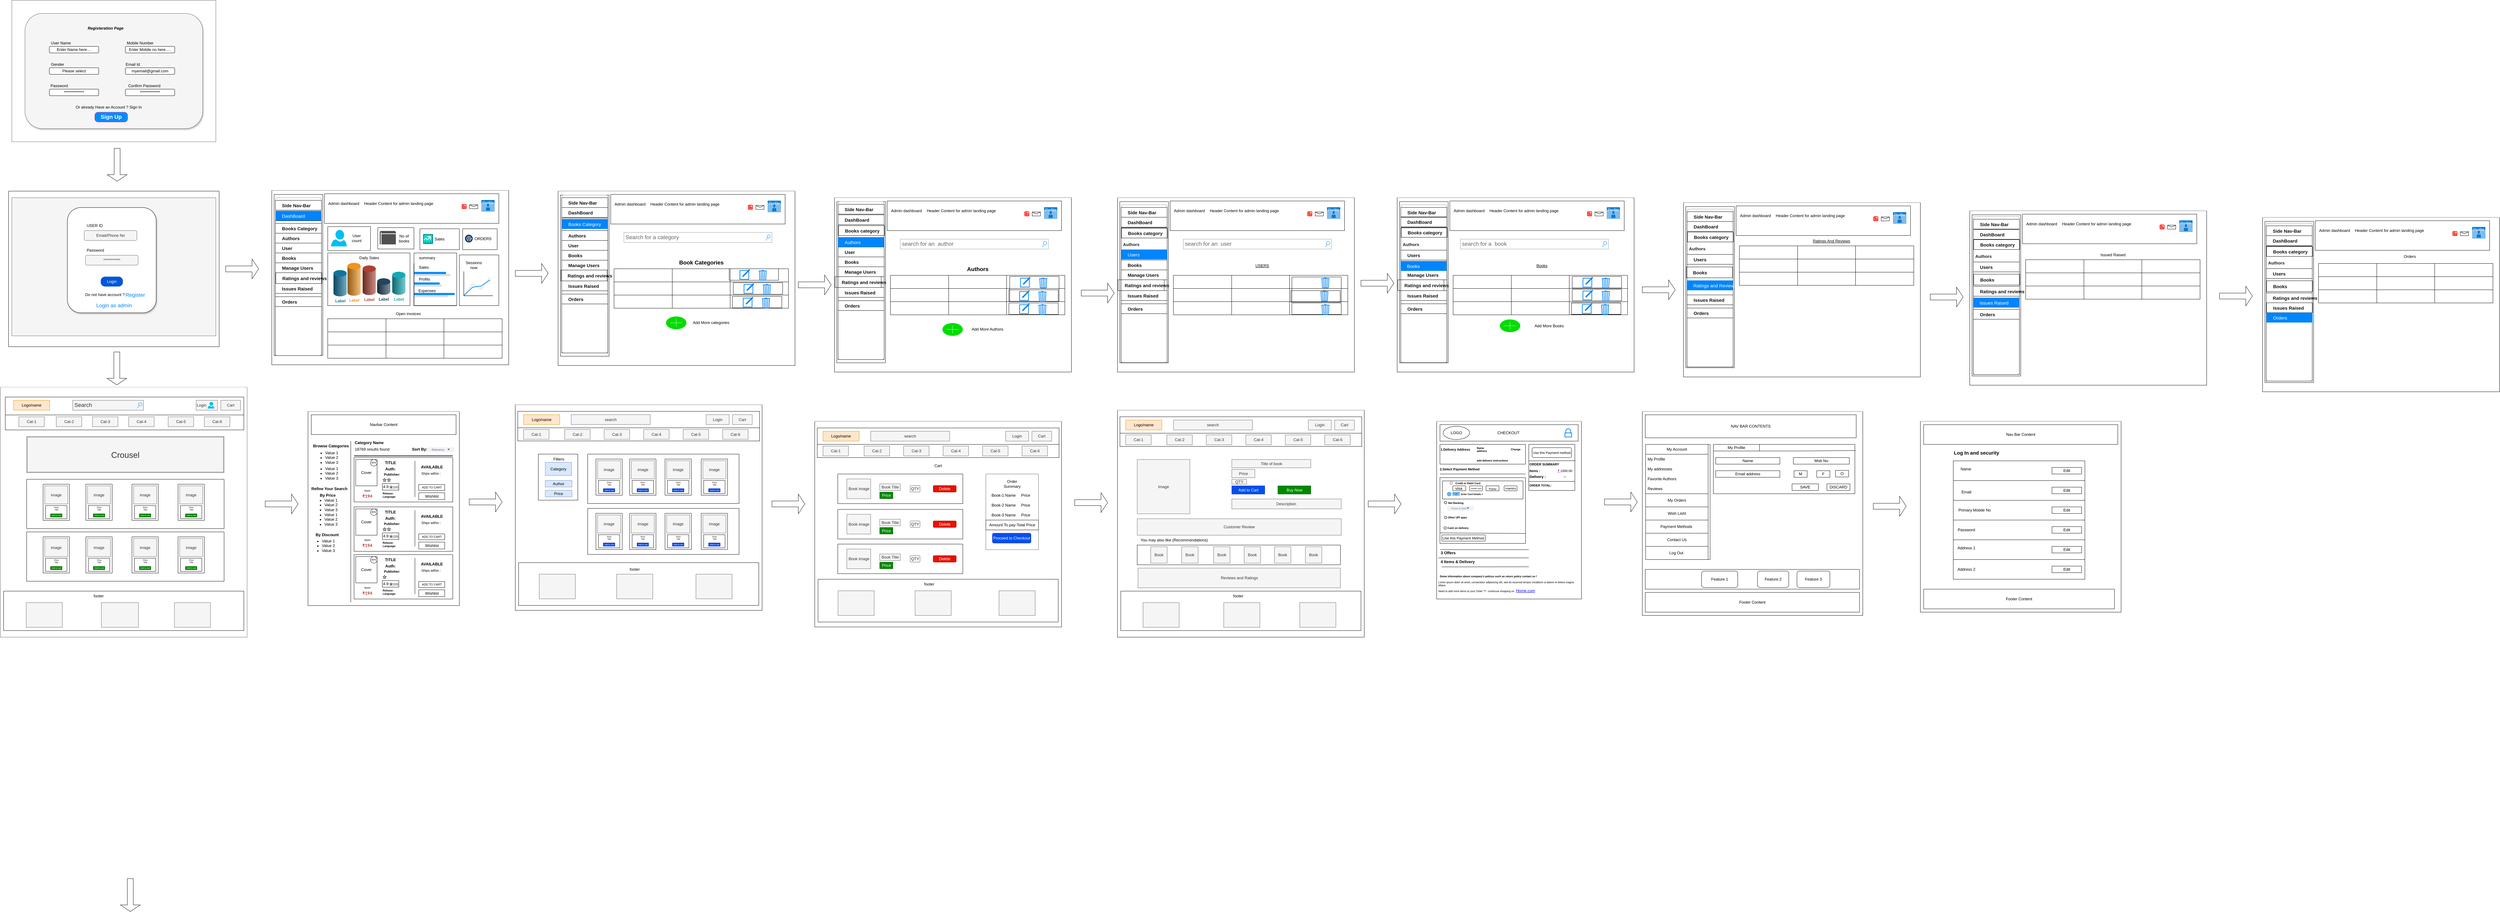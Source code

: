 <mxfile version="24.2.5" type="device">
  <diagram name="Page-1" id="obt-ZxAvYhlOpcp4tHKX">
    <mxGraphModel dx="2960" dy="4069" grid="1" gridSize="10" guides="1" tooltips="1" connect="1" arrows="1" fold="1" page="1" pageScale="1" pageWidth="850" pageHeight="1100" math="0" shadow="0">
      <root>
        <mxCell id="0" />
        <mxCell id="1" parent="0" />
        <mxCell id="xR2dN2kpFlDTe0RpkALn-1" value="" style="swimlane;startSize=0;swimlaneFillColor=default;" vertex="1" parent="1">
          <mxGeometry x="1000" y="-952" width="720" height="530" as="geometry" />
        </mxCell>
        <mxCell id="xR2dN2kpFlDTe0RpkALn-2" value="" style="swimlane;startSize=0;" vertex="1" parent="xR2dN2kpFlDTe0RpkALn-1">
          <mxGeometry x="160" y="10" width="530" height="90" as="geometry" />
        </mxCell>
        <mxCell id="xR2dN2kpFlDTe0RpkALn-3" value="Header Content for admin landing page" style="text;html=1;align=center;verticalAlign=middle;resizable=0;points=[];autosize=1;strokeColor=none;fillColor=none;" vertex="1" parent="xR2dN2kpFlDTe0RpkALn-2">
          <mxGeometry x="110" y="15" width="230" height="30" as="geometry" />
        </mxCell>
        <mxCell id="xR2dN2kpFlDTe0RpkALn-4" value="Admin dashboard&amp;nbsp;" style="text;html=1;align=center;verticalAlign=middle;resizable=0;points=[];autosize=1;strokeColor=none;fillColor=none;" vertex="1" parent="xR2dN2kpFlDTe0RpkALn-2">
          <mxGeometry y="15" width="120" height="30" as="geometry" />
        </mxCell>
        <mxCell id="xR2dN2kpFlDTe0RpkALn-5" value="" style="html=1;strokeWidth=1;shadow=0;dashed=0;shape=mxgraph.ios7.misc.notification;fillColor=#FF3B2F;strokeColor=none;buttonText=;strokeColor2=#222222;fontColor=#222222;fontSize=8;verticalLabelPosition=bottom;verticalAlign=top;align=center;sketch=0;" vertex="1" parent="xR2dN2kpFlDTe0RpkALn-2">
          <mxGeometry x="417" y="31.5" width="15" height="15" as="geometry" />
        </mxCell>
        <mxCell id="xR2dN2kpFlDTe0RpkALn-6" value="" style="shape=message;html=1;html=1;outlineConnect=0;labelPosition=center;verticalLabelPosition=bottom;align=center;verticalAlign=top;" vertex="1" parent="xR2dN2kpFlDTe0RpkALn-2">
          <mxGeometry x="441" y="33.5" width="25" height="12" as="geometry" />
        </mxCell>
        <mxCell id="xR2dN2kpFlDTe0RpkALn-7" value="Profile" style="html=1;whiteSpace=wrap;strokeColor=none;fillColor=#0079D6;labelPosition=center;verticalLabelPosition=middle;verticalAlign=top;align=center;fontSize=12;outlineConnect=0;spacingTop=-6;fontColor=#FFFFFF;sketch=0;shape=mxgraph.sitemap.profile;" vertex="1" parent="xR2dN2kpFlDTe0RpkALn-2">
          <mxGeometry x="477" y="19" width="40" height="35" as="geometry" />
        </mxCell>
        <mxCell id="xR2dN2kpFlDTe0RpkALn-8" value="" style="swimlane;startSize=0;" vertex="1" parent="xR2dN2kpFlDTe0RpkALn-1">
          <mxGeometry x="7" y="12" width="148" height="490" as="geometry" />
        </mxCell>
        <mxCell id="xR2dN2kpFlDTe0RpkALn-16" value="" style="html=1;shadow=0;dashed=0;shape=mxgraph.bootstrap.rrect;rSize=5;fillColor=#ffffff;strokeColor=#999999;" vertex="1" parent="xR2dN2kpFlDTe0RpkALn-8">
          <mxGeometry x="4" y="10" width="140" height="480" as="geometry" />
        </mxCell>
        <mxCell id="xR2dN2kpFlDTe0RpkALn-17" value="Side Nav-Bar" style="align=left;spacing=20;fontSize=14;fontStyle=1;fillColor=none;fontColor=#121212;" vertex="1" parent="xR2dN2kpFlDTe0RpkALn-16">
          <mxGeometry width="140" height="30" relative="1" as="geometry">
            <mxPoint y="8" as="offset" />
          </mxGeometry>
        </mxCell>
        <mxCell id="xR2dN2kpFlDTe0RpkALn-18" value="DashBoard" style="fillColor=#0085FC;strokeColor=none;fontColor=#ffffff;align=left;spacing=20;fontSize=14;sketch=0;" vertex="1" parent="xR2dN2kpFlDTe0RpkALn-16">
          <mxGeometry width="140" height="30" relative="1" as="geometry">
            <mxPoint y="40" as="offset" />
          </mxGeometry>
        </mxCell>
        <mxCell id="xR2dN2kpFlDTe0RpkALn-29" value="Ratings and reviews" style="align=left;spacing=20;fontSize=14;fontStyle=1;fillColor=none;fontColor=#121212;" vertex="1" parent="xR2dN2kpFlDTe0RpkALn-16">
          <mxGeometry x="1" y="228" width="140" height="33" as="geometry" />
        </mxCell>
        <mxCell id="xR2dN2kpFlDTe0RpkALn-32" value="" style="swimlane;startSize=0;" vertex="1" parent="xR2dN2kpFlDTe0RpkALn-16">
          <mxGeometry y="70" width="140" height="410" as="geometry" />
        </mxCell>
        <mxCell id="xR2dN2kpFlDTe0RpkALn-26" value="Books Category" style="align=left;spacing=20;fontSize=14;fontStyle=1;fillColor=none;fontColor=#121212;" vertex="1" parent="xR2dN2kpFlDTe0RpkALn-32">
          <mxGeometry y="8" width="140" height="30" as="geometry" />
        </mxCell>
        <mxCell id="xR2dN2kpFlDTe0RpkALn-24" value="Authors" style="align=left;spacing=20;fontSize=14;fontStyle=1;fillColor=none;fontColor=#121212;" vertex="1" parent="xR2dN2kpFlDTe0RpkALn-32">
          <mxGeometry y="38" width="140" height="30" as="geometry" />
        </mxCell>
        <mxCell id="xR2dN2kpFlDTe0RpkALn-25" value="User" style="align=left;spacing=20;fontSize=14;fontStyle=1;fillColor=none;fontColor=#121212;" vertex="1" parent="xR2dN2kpFlDTe0RpkALn-32">
          <mxGeometry y="68" width="140" height="30" as="geometry" />
        </mxCell>
        <mxCell id="xR2dN2kpFlDTe0RpkALn-27" value="Books" style="align=left;spacing=20;fontSize=14;fontStyle=1;fillColor=none;fontColor=#121212;" vertex="1" parent="xR2dN2kpFlDTe0RpkALn-32">
          <mxGeometry y="98" width="140" height="30" as="geometry" />
        </mxCell>
        <mxCell id="xR2dN2kpFlDTe0RpkALn-28" value="Manage Users" style="align=left;spacing=20;fontSize=14;fontStyle=1;fillColor=none;fontColor=#121212;" vertex="1" parent="xR2dN2kpFlDTe0RpkALn-32">
          <mxGeometry y="128" width="140" height="30" as="geometry" />
        </mxCell>
        <mxCell id="xR2dN2kpFlDTe0RpkALn-30" value="Issues Raised" style="align=left;spacing=20;fontSize=14;fontStyle=1;fillColor=none;fontColor=#121212;" vertex="1" parent="xR2dN2kpFlDTe0RpkALn-32">
          <mxGeometry y="191" width="140" height="30" as="geometry" />
        </mxCell>
        <mxCell id="xR2dN2kpFlDTe0RpkALn-31" value="Orders" style="align=left;spacing=20;fontSize=14;fontStyle=1;fillColor=none;fontColor=#121212;" vertex="1" parent="xR2dN2kpFlDTe0RpkALn-32">
          <mxGeometry y="231" width="140" height="30" as="geometry" />
        </mxCell>
        <mxCell id="xR2dN2kpFlDTe0RpkALn-33" value="" style="swimlane;startSize=0;" vertex="1" parent="xR2dN2kpFlDTe0RpkALn-1">
          <mxGeometry x="170" y="110" width="130" height="73" as="geometry" />
        </mxCell>
        <mxCell id="xR2dN2kpFlDTe0RpkALn-36" value="" style="verticalLabelPosition=bottom;html=1;verticalAlign=top;align=center;strokeColor=none;fillColor=#00BEF2;shape=mxgraph.azure.user;" vertex="1" parent="xR2dN2kpFlDTe0RpkALn-33">
          <mxGeometry x="10" y="10" width="47.5" height="50" as="geometry" />
        </mxCell>
        <mxCell id="xR2dN2kpFlDTe0RpkALn-37" value="User count" style="text;html=1;align=center;verticalAlign=middle;whiteSpace=wrap;rounded=0;" vertex="1" parent="xR2dN2kpFlDTe0RpkALn-33">
          <mxGeometry x="57.5" y="20" width="60" height="30" as="geometry" />
        </mxCell>
        <mxCell id="xR2dN2kpFlDTe0RpkALn-41" value="" style="swimlane;startSize=0;" vertex="1" parent="xR2dN2kpFlDTe0RpkALn-1">
          <mxGeometry x="450" y="116.5" width="120" height="63.5" as="geometry" />
        </mxCell>
        <mxCell id="xR2dN2kpFlDTe0RpkALn-42" value="" style="verticalLabelPosition=bottom;aspect=fixed;html=1;shape=mxgraph.salesforce.sales;" vertex="1" parent="xR2dN2kpFlDTe0RpkALn-41">
          <mxGeometry x="10" y="16" width="30" height="30" as="geometry" />
        </mxCell>
        <mxCell id="xR2dN2kpFlDTe0RpkALn-43" value="&lt;div&gt;&lt;br&gt;&lt;/div&gt;Sales" style="text;html=1;align=center;verticalAlign=middle;whiteSpace=wrap;rounded=0;" vertex="1" parent="xR2dN2kpFlDTe0RpkALn-41">
          <mxGeometry x="30" y="8.5" width="60" height="30" as="geometry" />
        </mxCell>
        <mxCell id="xR2dN2kpFlDTe0RpkALn-45" value="" style="rounded=0;whiteSpace=wrap;html=1;" vertex="1" parent="xR2dN2kpFlDTe0RpkALn-1">
          <mxGeometry x="580" y="116.5" width="105" height="63.5" as="geometry" />
        </mxCell>
        <mxCell id="xR2dN2kpFlDTe0RpkALn-47" value="" style="verticalLabelPosition=bottom;aspect=fixed;html=1;shape=mxgraph.salesforce.customer_3602;" vertex="1" parent="xR2dN2kpFlDTe0RpkALn-1">
          <mxGeometry x="587" y="134.5" width="23.5" height="23.5" as="geometry" />
        </mxCell>
        <mxCell id="xR2dN2kpFlDTe0RpkALn-48" value="ORDERS" style="text;html=1;align=center;verticalAlign=middle;whiteSpace=wrap;rounded=0;" vertex="1" parent="xR2dN2kpFlDTe0RpkALn-1">
          <mxGeometry x="616.5" y="138.75" width="50" height="15.5" as="geometry" />
        </mxCell>
        <mxCell id="xR2dN2kpFlDTe0RpkALn-49" value="" style="swimlane;startSize=0;" vertex="1" parent="xR2dN2kpFlDTe0RpkALn-1">
          <mxGeometry x="170" y="190" width="250" height="160" as="geometry" />
        </mxCell>
        <mxCell id="xR2dN2kpFlDTe0RpkALn-70" value="Label" style="verticalLabelPosition=bottom;verticalAlign=top;html=1;shape=mxgraph.infographic.cylinder;isoAngle=15;fillColor=#10739E;strokeColor=none;fontStyle=1;fontColor=#10739E;fontSize=12;shadow=0;" vertex="1" parent="xR2dN2kpFlDTe0RpkALn-49">
          <mxGeometry x="17.5" y="52" width="40" height="80" as="geometry" />
        </mxCell>
        <mxCell id="xR2dN2kpFlDTe0RpkALn-71" value="Label" style="verticalLabelPosition=bottom;verticalAlign=top;html=1;shape=mxgraph.infographic.cylinder;isoAngle=15;fillColor=#F2931E;strokeColor=none;fontStyle=1;fontColor=#F2931E;fontSize=12;shadow=0;" vertex="1" parent="xR2dN2kpFlDTe0RpkALn-49">
          <mxGeometry x="60" y="30" width="40" height="100" as="geometry" />
        </mxCell>
        <mxCell id="xR2dN2kpFlDTe0RpkALn-72" value="Label" style="verticalLabelPosition=bottom;verticalAlign=top;html=1;shape=mxgraph.infographic.cylinder;isoAngle=15;fillColor=#AE4132;strokeColor=none;fontStyle=1;fontColor=#AE4132;fontSize=12;shadow=0;" vertex="1" parent="xR2dN2kpFlDTe0RpkALn-49">
          <mxGeometry x="106" y="38" width="40" height="90" as="geometry" />
        </mxCell>
        <mxCell id="xR2dN2kpFlDTe0RpkALn-73" value="Label" style="verticalLabelPosition=bottom;verticalAlign=top;html=1;shape=mxgraph.infographic.cylinder;isoAngle=15;fillColor=#23445D;strokeColor=none;fontStyle=1;fontColor=#23445D;fontSize=12;shadow=0;" vertex="1" parent="xR2dN2kpFlDTe0RpkALn-49">
          <mxGeometry x="150" y="77" width="40" height="50" as="geometry" />
        </mxCell>
        <mxCell id="xR2dN2kpFlDTe0RpkALn-74" value="Label" style="verticalLabelPosition=bottom;verticalAlign=top;html=1;shape=mxgraph.infographic.cylinder;isoAngle=15;fillColor=#12AAB5;strokeColor=none;fontStyle=1;fontColor=#12AAB5;fontSize=12;shadow=0;" vertex="1" parent="xR2dN2kpFlDTe0RpkALn-49">
          <mxGeometry x="196" y="57" width="40" height="70" as="geometry" />
        </mxCell>
        <mxCell id="xR2dN2kpFlDTe0RpkALn-81" value="Daily Sales" style="text;html=1;align=center;verticalAlign=middle;whiteSpace=wrap;rounded=0;" vertex="1" parent="xR2dN2kpFlDTe0RpkALn-49">
          <mxGeometry x="86" width="80" height="30" as="geometry" />
        </mxCell>
        <mxCell id="xR2dN2kpFlDTe0RpkALn-38" value="" style="swimlane;startSize=0;" vertex="1" parent="xR2dN2kpFlDTe0RpkALn-1">
          <mxGeometry x="322" y="113" width="110" height="65" as="geometry" />
        </mxCell>
        <mxCell id="xR2dN2kpFlDTe0RpkALn-39" value="" style="sketch=0;pointerEvents=1;shadow=0;dashed=0;html=1;strokeColor=none;fillColor=#505050;labelPosition=center;verticalLabelPosition=bottom;verticalAlign=top;outlineConnect=0;align=center;shape=mxgraph.office.concepts.book_journal;direction=south;" vertex="1" parent="xR2dN2kpFlDTe0RpkALn-38">
          <mxGeometry x="6" y="10" width="49" height="41" as="geometry" />
        </mxCell>
        <mxCell id="xR2dN2kpFlDTe0RpkALn-40" value="No of books" style="text;html=1;align=center;verticalAlign=middle;whiteSpace=wrap;rounded=0;" vertex="1" parent="xR2dN2kpFlDTe0RpkALn-38">
          <mxGeometry x="50" y="17.5" width="60" height="30" as="geometry" />
        </mxCell>
        <mxCell id="xR2dN2kpFlDTe0RpkALn-83" value="" style="swimlane;startSize=0;" vertex="1" parent="xR2dN2kpFlDTe0RpkALn-1">
          <mxGeometry x="570" y="196" width="120" height="154" as="geometry" />
        </mxCell>
        <mxCell id="xR2dN2kpFlDTe0RpkALn-87" value="Sessions now" style="text;html=1;align=center;verticalAlign=middle;whiteSpace=wrap;rounded=0;" vertex="1" parent="xR2dN2kpFlDTe0RpkALn-83">
          <mxGeometry x="13.5" y="16" width="60" height="30" as="geometry" />
        </mxCell>
        <mxCell id="xR2dN2kpFlDTe0RpkALn-88" value="" style="verticalLabelPosition=bottom;shadow=0;dashed=0;align=center;html=1;verticalAlign=top;strokeWidth=1;shape=mxgraph.mockup.graphics.lineChart;strokeColor=none;strokeColor2=#666666;strokeColor3=#008cff;strokeColor4=#dddddd;fontSize=40;" vertex="1" parent="xR2dN2kpFlDTe0RpkALn-83">
          <mxGeometry x="13.5" y="50" width="88.5" height="74" as="geometry" />
        </mxCell>
        <mxCell id="xR2dN2kpFlDTe0RpkALn-91" value="" style="verticalLabelPosition=bottom;shadow=0;dashed=0;align=center;html=1;verticalAlign=top;strokeWidth=1;shape=mxgraph.mockup.graphics.barChart;strokeColor=none;strokeColor2=none;strokeColor3=#666666;fillColor2=#008cff;fillColor3=#dddddd;" vertex="1" parent="xR2dN2kpFlDTe0RpkALn-1">
          <mxGeometry x="432" y="222" width="130" height="128" as="geometry" />
        </mxCell>
        <mxCell id="xR2dN2kpFlDTe0RpkALn-108" value="Open invoices" style="text;html=1;align=center;verticalAlign=middle;whiteSpace=wrap;rounded=0;" vertex="1" parent="xR2dN2kpFlDTe0RpkALn-1">
          <mxGeometry x="350" y="360" width="130" height="30" as="geometry" />
        </mxCell>
        <mxCell id="xR2dN2kpFlDTe0RpkALn-89" value="" style="swimlane;startSize=0;" vertex="1" parent="xR2dN2kpFlDTe0RpkALn-1">
          <mxGeometry x="432" y="190" width="130" height="160" as="geometry" />
        </mxCell>
        <mxCell id="xR2dN2kpFlDTe0RpkALn-92" value="Sales" style="text;html=1;align=center;verticalAlign=middle;whiteSpace=wrap;rounded=0;" vertex="1" parent="xR2dN2kpFlDTe0RpkALn-89">
          <mxGeometry y="29" width="60" height="30" as="geometry" />
        </mxCell>
        <mxCell id="xR2dN2kpFlDTe0RpkALn-93" value="Profits" style="text;html=1;align=center;verticalAlign=middle;whiteSpace=wrap;rounded=0;" vertex="1" parent="xR2dN2kpFlDTe0RpkALn-89">
          <mxGeometry x="2" y="65" width="60" height="30" as="geometry" />
        </mxCell>
        <mxCell id="xR2dN2kpFlDTe0RpkALn-94" value="Expenses" style="text;html=1;align=center;verticalAlign=middle;whiteSpace=wrap;rounded=0;" vertex="1" parent="xR2dN2kpFlDTe0RpkALn-89">
          <mxGeometry x="10" y="100" width="60" height="30" as="geometry" />
        </mxCell>
        <mxCell id="xR2dN2kpFlDTe0RpkALn-90" value="summary" style="text;html=1;align=center;verticalAlign=middle;whiteSpace=wrap;rounded=0;" vertex="1" parent="xR2dN2kpFlDTe0RpkALn-89">
          <mxGeometry x="10" width="60" height="30" as="geometry" />
        </mxCell>
        <mxCell id="xR2dN2kpFlDTe0RpkALn-228" value="" style="shape=table;startSize=0;container=1;collapsible=0;childLayout=tableLayout;fontSize=16;" vertex="1" parent="xR2dN2kpFlDTe0RpkALn-1">
          <mxGeometry x="170" y="390" width="530" height="120" as="geometry" />
        </mxCell>
        <mxCell id="xR2dN2kpFlDTe0RpkALn-229" value="" style="shape=tableRow;horizontal=0;startSize=0;swimlaneHead=0;swimlaneBody=0;strokeColor=inherit;top=0;left=0;bottom=0;right=0;collapsible=0;dropTarget=0;fillColor=none;points=[[0,0.5],[1,0.5]];portConstraint=eastwest;fontSize=16;" vertex="1" parent="xR2dN2kpFlDTe0RpkALn-228">
          <mxGeometry width="530" height="40" as="geometry" />
        </mxCell>
        <mxCell id="xR2dN2kpFlDTe0RpkALn-230" value="" style="shape=partialRectangle;html=1;whiteSpace=wrap;connectable=0;strokeColor=inherit;overflow=hidden;fillColor=none;top=0;left=0;bottom=0;right=0;pointerEvents=1;fontSize=16;" vertex="1" parent="xR2dN2kpFlDTe0RpkALn-229">
          <mxGeometry width="177" height="40" as="geometry">
            <mxRectangle width="177" height="40" as="alternateBounds" />
          </mxGeometry>
        </mxCell>
        <mxCell id="xR2dN2kpFlDTe0RpkALn-231" value="" style="shape=partialRectangle;html=1;whiteSpace=wrap;connectable=0;strokeColor=inherit;overflow=hidden;fillColor=none;top=0;left=0;bottom=0;right=0;pointerEvents=1;fontSize=16;" vertex="1" parent="xR2dN2kpFlDTe0RpkALn-229">
          <mxGeometry x="177" width="176" height="40" as="geometry">
            <mxRectangle width="176" height="40" as="alternateBounds" />
          </mxGeometry>
        </mxCell>
        <mxCell id="xR2dN2kpFlDTe0RpkALn-232" value="" style="shape=partialRectangle;html=1;whiteSpace=wrap;connectable=0;strokeColor=inherit;overflow=hidden;fillColor=none;top=0;left=0;bottom=0;right=0;pointerEvents=1;fontSize=16;" vertex="1" parent="xR2dN2kpFlDTe0RpkALn-229">
          <mxGeometry x="353" width="177" height="40" as="geometry">
            <mxRectangle width="177" height="40" as="alternateBounds" />
          </mxGeometry>
        </mxCell>
        <mxCell id="xR2dN2kpFlDTe0RpkALn-233" value="" style="shape=tableRow;horizontal=0;startSize=0;swimlaneHead=0;swimlaneBody=0;strokeColor=inherit;top=0;left=0;bottom=0;right=0;collapsible=0;dropTarget=0;fillColor=none;points=[[0,0.5],[1,0.5]];portConstraint=eastwest;fontSize=16;" vertex="1" parent="xR2dN2kpFlDTe0RpkALn-228">
          <mxGeometry y="40" width="530" height="40" as="geometry" />
        </mxCell>
        <mxCell id="xR2dN2kpFlDTe0RpkALn-234" value="" style="shape=partialRectangle;html=1;whiteSpace=wrap;connectable=0;strokeColor=inherit;overflow=hidden;fillColor=none;top=0;left=0;bottom=0;right=0;pointerEvents=1;fontSize=16;" vertex="1" parent="xR2dN2kpFlDTe0RpkALn-233">
          <mxGeometry width="177" height="40" as="geometry">
            <mxRectangle width="177" height="40" as="alternateBounds" />
          </mxGeometry>
        </mxCell>
        <mxCell id="xR2dN2kpFlDTe0RpkALn-235" value="" style="shape=partialRectangle;html=1;whiteSpace=wrap;connectable=0;strokeColor=inherit;overflow=hidden;fillColor=none;top=0;left=0;bottom=0;right=0;pointerEvents=1;fontSize=16;" vertex="1" parent="xR2dN2kpFlDTe0RpkALn-233">
          <mxGeometry x="177" width="176" height="40" as="geometry">
            <mxRectangle width="176" height="40" as="alternateBounds" />
          </mxGeometry>
        </mxCell>
        <mxCell id="xR2dN2kpFlDTe0RpkALn-236" value="" style="shape=partialRectangle;html=1;whiteSpace=wrap;connectable=0;strokeColor=inherit;overflow=hidden;fillColor=none;top=0;left=0;bottom=0;right=0;pointerEvents=1;fontSize=16;" vertex="1" parent="xR2dN2kpFlDTe0RpkALn-233">
          <mxGeometry x="353" width="177" height="40" as="geometry">
            <mxRectangle width="177" height="40" as="alternateBounds" />
          </mxGeometry>
        </mxCell>
        <mxCell id="xR2dN2kpFlDTe0RpkALn-237" value="" style="shape=tableRow;horizontal=0;startSize=0;swimlaneHead=0;swimlaneBody=0;strokeColor=inherit;top=0;left=0;bottom=0;right=0;collapsible=0;dropTarget=0;fillColor=none;points=[[0,0.5],[1,0.5]];portConstraint=eastwest;fontSize=16;" vertex="1" parent="xR2dN2kpFlDTe0RpkALn-228">
          <mxGeometry y="80" width="530" height="40" as="geometry" />
        </mxCell>
        <mxCell id="xR2dN2kpFlDTe0RpkALn-238" value="" style="shape=partialRectangle;html=1;whiteSpace=wrap;connectable=0;strokeColor=inherit;overflow=hidden;fillColor=none;top=0;left=0;bottom=0;right=0;pointerEvents=1;fontSize=16;" vertex="1" parent="xR2dN2kpFlDTe0RpkALn-237">
          <mxGeometry width="177" height="40" as="geometry">
            <mxRectangle width="177" height="40" as="alternateBounds" />
          </mxGeometry>
        </mxCell>
        <mxCell id="xR2dN2kpFlDTe0RpkALn-239" value="" style="shape=partialRectangle;html=1;whiteSpace=wrap;connectable=0;strokeColor=inherit;overflow=hidden;fillColor=none;top=0;left=0;bottom=0;right=0;pointerEvents=1;fontSize=16;" vertex="1" parent="xR2dN2kpFlDTe0RpkALn-237">
          <mxGeometry x="177" width="176" height="40" as="geometry">
            <mxRectangle width="176" height="40" as="alternateBounds" />
          </mxGeometry>
        </mxCell>
        <mxCell id="xR2dN2kpFlDTe0RpkALn-240" value="" style="shape=partialRectangle;html=1;whiteSpace=wrap;connectable=0;strokeColor=inherit;overflow=hidden;fillColor=none;top=0;left=0;bottom=0;right=0;pointerEvents=1;fontSize=16;" vertex="1" parent="xR2dN2kpFlDTe0RpkALn-237">
          <mxGeometry x="353" width="177" height="40" as="geometry">
            <mxRectangle width="177" height="40" as="alternateBounds" />
          </mxGeometry>
        </mxCell>
        <mxCell id="xR2dN2kpFlDTe0RpkALn-109" value="" style="swimlane;startSize=0;swimlaneFillColor=default;" vertex="1" parent="1">
          <mxGeometry x="1870" y="-950" width="720" height="530" as="geometry" />
        </mxCell>
        <mxCell id="xR2dN2kpFlDTe0RpkALn-110" value="" style="swimlane;startSize=0;" vertex="1" parent="xR2dN2kpFlDTe0RpkALn-109">
          <mxGeometry x="160" y="10" width="530" height="90" as="geometry" />
        </mxCell>
        <mxCell id="xR2dN2kpFlDTe0RpkALn-111" value="Header Content for admin landing page" style="text;html=1;align=center;verticalAlign=middle;resizable=0;points=[];autosize=1;strokeColor=none;fillColor=none;" vertex="1" parent="xR2dN2kpFlDTe0RpkALn-110">
          <mxGeometry x="110" y="15" width="230" height="30" as="geometry" />
        </mxCell>
        <mxCell id="xR2dN2kpFlDTe0RpkALn-112" value="Admin dashboard&amp;nbsp;" style="text;html=1;align=center;verticalAlign=middle;resizable=0;points=[];autosize=1;strokeColor=none;fillColor=none;" vertex="1" parent="xR2dN2kpFlDTe0RpkALn-110">
          <mxGeometry y="15" width="120" height="30" as="geometry" />
        </mxCell>
        <mxCell id="xR2dN2kpFlDTe0RpkALn-113" value="" style="html=1;strokeWidth=1;shadow=0;dashed=0;shape=mxgraph.ios7.misc.notification;fillColor=#FF3B2F;strokeColor=none;buttonText=;strokeColor2=#222222;fontColor=#222222;fontSize=8;verticalLabelPosition=bottom;verticalAlign=top;align=center;sketch=0;" vertex="1" parent="xR2dN2kpFlDTe0RpkALn-110">
          <mxGeometry x="417" y="31.5" width="15" height="15" as="geometry" />
        </mxCell>
        <mxCell id="xR2dN2kpFlDTe0RpkALn-114" value="" style="shape=message;html=1;html=1;outlineConnect=0;labelPosition=center;verticalLabelPosition=bottom;align=center;verticalAlign=top;" vertex="1" parent="xR2dN2kpFlDTe0RpkALn-110">
          <mxGeometry x="441" y="33.5" width="25" height="12" as="geometry" />
        </mxCell>
        <mxCell id="xR2dN2kpFlDTe0RpkALn-115" value="Profile" style="html=1;whiteSpace=wrap;strokeColor=none;fillColor=#0079D6;labelPosition=center;verticalLabelPosition=middle;verticalAlign=top;align=center;fontSize=12;outlineConnect=0;spacingTop=-6;fontColor=#FFFFFF;sketch=0;shape=mxgraph.sitemap.profile;" vertex="1" parent="xR2dN2kpFlDTe0RpkALn-110">
          <mxGeometry x="477" y="19" width="40" height="35" as="geometry" />
        </mxCell>
        <mxCell id="xR2dN2kpFlDTe0RpkALn-116" value="" style="swimlane;startSize=0;" vertex="1" parent="xR2dN2kpFlDTe0RpkALn-109">
          <mxGeometry x="7" y="12" width="148" height="490" as="geometry" />
        </mxCell>
        <mxCell id="xR2dN2kpFlDTe0RpkALn-117" value="" style="html=1;shadow=0;dashed=0;shape=mxgraph.bootstrap.rrect;rSize=5;fillColor=#ffffff;strokeColor=#999999;" vertex="1" parent="xR2dN2kpFlDTe0RpkALn-116">
          <mxGeometry x="4" width="140" height="480" as="geometry" />
        </mxCell>
        <mxCell id="xR2dN2kpFlDTe0RpkALn-118" value="Side Nav-Bar" style="align=left;spacing=20;fontSize=14;fontStyle=1;fillColor=none;fontColor=#121212;" vertex="1" parent="xR2dN2kpFlDTe0RpkALn-117">
          <mxGeometry width="140" height="30" relative="1" as="geometry">
            <mxPoint y="8" as="offset" />
          </mxGeometry>
        </mxCell>
        <mxCell id="xR2dN2kpFlDTe0RpkALn-120" value="Ratings and reviews" style="align=left;spacing=20;fontSize=14;fontStyle=1;fillColor=none;fontColor=#121212;" vertex="1" parent="xR2dN2kpFlDTe0RpkALn-117">
          <mxGeometry x="-2" y="228" width="140" height="33" as="geometry" />
        </mxCell>
        <mxCell id="xR2dN2kpFlDTe0RpkALn-121" value="" style="swimlane;startSize=0;" vertex="1" parent="xR2dN2kpFlDTe0RpkALn-117">
          <mxGeometry y="70" width="140" height="410" as="geometry" />
        </mxCell>
        <mxCell id="xR2dN2kpFlDTe0RpkALn-123" value="Authors" style="align=left;spacing=20;fontSize=14;fontStyle=1;fillColor=none;fontColor=#121212;" vertex="1" parent="xR2dN2kpFlDTe0RpkALn-121">
          <mxGeometry y="38" width="140" height="30" as="geometry" />
        </mxCell>
        <mxCell id="xR2dN2kpFlDTe0RpkALn-124" value="User" style="align=left;spacing=20;fontSize=14;fontStyle=1;fillColor=none;fontColor=#121212;" vertex="1" parent="xR2dN2kpFlDTe0RpkALn-121">
          <mxGeometry y="68" width="140" height="30" as="geometry" />
        </mxCell>
        <mxCell id="xR2dN2kpFlDTe0RpkALn-125" value="Books" style="align=left;spacing=20;fontSize=14;fontStyle=1;fillColor=none;fontColor=#121212;" vertex="1" parent="xR2dN2kpFlDTe0RpkALn-121">
          <mxGeometry y="98" width="140" height="30" as="geometry" />
        </mxCell>
        <mxCell id="xR2dN2kpFlDTe0RpkALn-126" value="Manage Users" style="align=left;spacing=20;fontSize=14;fontStyle=1;fillColor=none;fontColor=#121212;" vertex="1" parent="xR2dN2kpFlDTe0RpkALn-121">
          <mxGeometry y="128" width="140" height="30" as="geometry" />
        </mxCell>
        <mxCell id="xR2dN2kpFlDTe0RpkALn-127" value="Issues Raised" style="align=left;spacing=20;fontSize=14;fontStyle=1;fillColor=none;fontColor=#121212;" vertex="1" parent="xR2dN2kpFlDTe0RpkALn-121">
          <mxGeometry y="191" width="140" height="30" as="geometry" />
        </mxCell>
        <mxCell id="xR2dN2kpFlDTe0RpkALn-128" value="Orders" style="align=left;spacing=20;fontSize=14;fontStyle=1;fillColor=none;fontColor=#121212;" vertex="1" parent="xR2dN2kpFlDTe0RpkALn-121">
          <mxGeometry y="231" width="140" height="30" as="geometry" />
        </mxCell>
        <mxCell id="xR2dN2kpFlDTe0RpkALn-119" value="Books Category" style="fillColor=#0085FC;strokeColor=none;fontColor=#ffffff;align=left;spacing=20;fontSize=14;sketch=0;" vertex="1" parent="xR2dN2kpFlDTe0RpkALn-121">
          <mxGeometry width="140" height="30" relative="1" as="geometry">
            <mxPoint y="3" as="offset" />
          </mxGeometry>
        </mxCell>
        <mxCell id="xR2dN2kpFlDTe0RpkALn-122" value="DashBoard" style="align=left;spacing=20;fontSize=14;fontStyle=1;fillColor=none;fontColor=#121212;" vertex="1" parent="xR2dN2kpFlDTe0RpkALn-117">
          <mxGeometry y="38" width="140" height="30" as="geometry" />
        </mxCell>
        <mxCell id="xR2dN2kpFlDTe0RpkALn-95" value="" style="shape=table;startSize=0;container=1;collapsible=0;childLayout=tableLayout;fontSize=16;" vertex="1" parent="xR2dN2kpFlDTe0RpkALn-109">
          <mxGeometry x="170" y="236" width="530" height="120" as="geometry" />
        </mxCell>
        <mxCell id="xR2dN2kpFlDTe0RpkALn-96" value="" style="shape=tableRow;horizontal=0;startSize=0;swimlaneHead=0;swimlaneBody=0;strokeColor=inherit;top=0;left=0;bottom=0;right=0;collapsible=0;dropTarget=0;fillColor=none;points=[[0,0.5],[1,0.5]];portConstraint=eastwest;fontSize=16;" vertex="1" parent="xR2dN2kpFlDTe0RpkALn-95">
          <mxGeometry width="530" height="40" as="geometry" />
        </mxCell>
        <mxCell id="xR2dN2kpFlDTe0RpkALn-97" value="" style="shape=partialRectangle;html=1;whiteSpace=wrap;connectable=0;strokeColor=inherit;overflow=hidden;fillColor=none;top=0;left=0;bottom=0;right=0;pointerEvents=1;fontSize=16;" vertex="1" parent="xR2dN2kpFlDTe0RpkALn-96">
          <mxGeometry width="177" height="40" as="geometry">
            <mxRectangle width="177" height="40" as="alternateBounds" />
          </mxGeometry>
        </mxCell>
        <mxCell id="xR2dN2kpFlDTe0RpkALn-98" value="" style="shape=partialRectangle;html=1;whiteSpace=wrap;connectable=0;strokeColor=inherit;overflow=hidden;fillColor=none;top=0;left=0;bottom=0;right=0;pointerEvents=1;fontSize=16;" vertex="1" parent="xR2dN2kpFlDTe0RpkALn-96">
          <mxGeometry x="177" width="176" height="40" as="geometry">
            <mxRectangle width="176" height="40" as="alternateBounds" />
          </mxGeometry>
        </mxCell>
        <mxCell id="xR2dN2kpFlDTe0RpkALn-99" value="" style="shape=partialRectangle;html=1;whiteSpace=wrap;connectable=0;strokeColor=inherit;overflow=hidden;fillColor=none;top=0;left=0;bottom=0;right=0;pointerEvents=1;fontSize=16;" vertex="1" parent="xR2dN2kpFlDTe0RpkALn-96">
          <mxGeometry x="353" width="177" height="40" as="geometry">
            <mxRectangle width="177" height="40" as="alternateBounds" />
          </mxGeometry>
        </mxCell>
        <mxCell id="xR2dN2kpFlDTe0RpkALn-100" value="" style="shape=tableRow;horizontal=0;startSize=0;swimlaneHead=0;swimlaneBody=0;strokeColor=inherit;top=0;left=0;bottom=0;right=0;collapsible=0;dropTarget=0;fillColor=none;points=[[0,0.5],[1,0.5]];portConstraint=eastwest;fontSize=16;" vertex="1" parent="xR2dN2kpFlDTe0RpkALn-95">
          <mxGeometry y="40" width="530" height="40" as="geometry" />
        </mxCell>
        <mxCell id="xR2dN2kpFlDTe0RpkALn-101" value="" style="shape=partialRectangle;html=1;whiteSpace=wrap;connectable=0;strokeColor=inherit;overflow=hidden;fillColor=none;top=0;left=0;bottom=0;right=0;pointerEvents=1;fontSize=16;" vertex="1" parent="xR2dN2kpFlDTe0RpkALn-100">
          <mxGeometry width="177" height="40" as="geometry">
            <mxRectangle width="177" height="40" as="alternateBounds" />
          </mxGeometry>
        </mxCell>
        <mxCell id="xR2dN2kpFlDTe0RpkALn-102" value="" style="shape=partialRectangle;html=1;whiteSpace=wrap;connectable=0;strokeColor=inherit;overflow=hidden;fillColor=none;top=0;left=0;bottom=0;right=0;pointerEvents=1;fontSize=16;" vertex="1" parent="xR2dN2kpFlDTe0RpkALn-100">
          <mxGeometry x="177" width="176" height="40" as="geometry">
            <mxRectangle width="176" height="40" as="alternateBounds" />
          </mxGeometry>
        </mxCell>
        <mxCell id="xR2dN2kpFlDTe0RpkALn-103" value="" style="shape=partialRectangle;html=1;whiteSpace=wrap;connectable=0;strokeColor=inherit;overflow=hidden;fillColor=none;top=0;left=0;bottom=0;right=0;pointerEvents=1;fontSize=16;" vertex="1" parent="xR2dN2kpFlDTe0RpkALn-100">
          <mxGeometry x="353" width="177" height="40" as="geometry">
            <mxRectangle width="177" height="40" as="alternateBounds" />
          </mxGeometry>
        </mxCell>
        <mxCell id="xR2dN2kpFlDTe0RpkALn-104" value="" style="shape=tableRow;horizontal=0;startSize=0;swimlaneHead=0;swimlaneBody=0;strokeColor=inherit;top=0;left=0;bottom=0;right=0;collapsible=0;dropTarget=0;fillColor=none;points=[[0,0.5],[1,0.5]];portConstraint=eastwest;fontSize=16;" vertex="1" parent="xR2dN2kpFlDTe0RpkALn-95">
          <mxGeometry y="80" width="530" height="40" as="geometry" />
        </mxCell>
        <mxCell id="xR2dN2kpFlDTe0RpkALn-105" value="" style="shape=partialRectangle;html=1;whiteSpace=wrap;connectable=0;strokeColor=inherit;overflow=hidden;fillColor=none;top=0;left=0;bottom=0;right=0;pointerEvents=1;fontSize=16;" vertex="1" parent="xR2dN2kpFlDTe0RpkALn-104">
          <mxGeometry width="177" height="40" as="geometry">
            <mxRectangle width="177" height="40" as="alternateBounds" />
          </mxGeometry>
        </mxCell>
        <mxCell id="xR2dN2kpFlDTe0RpkALn-106" value="" style="shape=partialRectangle;html=1;whiteSpace=wrap;connectable=0;strokeColor=inherit;overflow=hidden;fillColor=none;top=0;left=0;bottom=0;right=0;pointerEvents=1;fontSize=16;" vertex="1" parent="xR2dN2kpFlDTe0RpkALn-104">
          <mxGeometry x="177" width="176" height="40" as="geometry">
            <mxRectangle width="176" height="40" as="alternateBounds" />
          </mxGeometry>
        </mxCell>
        <mxCell id="xR2dN2kpFlDTe0RpkALn-107" value="" style="shape=partialRectangle;html=1;whiteSpace=wrap;connectable=0;strokeColor=inherit;overflow=hidden;fillColor=none;top=0;left=0;bottom=0;right=0;pointerEvents=1;fontSize=16;" vertex="1" parent="xR2dN2kpFlDTe0RpkALn-104">
          <mxGeometry x="353" width="177" height="40" as="geometry">
            <mxRectangle width="177" height="40" as="alternateBounds" />
          </mxGeometry>
        </mxCell>
        <mxCell id="xR2dN2kpFlDTe0RpkALn-168" value="" style="swimlane;startSize=0;" vertex="1" parent="xR2dN2kpFlDTe0RpkALn-109">
          <mxGeometry x="530" y="320" width="150" height="35" as="geometry" />
        </mxCell>
        <mxCell id="xR2dN2kpFlDTe0RpkALn-166" value="" style="html=1;verticalLabelPosition=bottom;align=center;labelBackgroundColor=#ffffff;verticalAlign=top;strokeWidth=2;strokeColor=#0080F0;shadow=0;dashed=0;shape=mxgraph.ios7.icons.edit;" vertex="1" parent="xR2dN2kpFlDTe0RpkALn-168">
          <mxGeometry x="32.6" y="2.8" width="29.4" height="29.4" as="geometry" />
        </mxCell>
        <mxCell id="xR2dN2kpFlDTe0RpkALn-167" value="" style="html=1;verticalLabelPosition=bottom;align=center;labelBackgroundColor=#ffffff;verticalAlign=top;strokeWidth=2;strokeColor=#0080F0;shadow=0;dashed=0;shape=mxgraph.ios7.icons.trashcan;" vertex="1" parent="xR2dN2kpFlDTe0RpkALn-168">
          <mxGeometry x="90" y="5" width="24" height="30" as="geometry" />
        </mxCell>
        <mxCell id="xR2dN2kpFlDTe0RpkALn-176" value="Book Categories" style="text;html=1;align=center;verticalAlign=middle;whiteSpace=wrap;rounded=0;fontStyle=1;fontSize=17;" vertex="1" parent="xR2dN2kpFlDTe0RpkALn-109">
          <mxGeometry x="337.5" y="203" width="195" height="30" as="geometry" />
        </mxCell>
        <mxCell id="xR2dN2kpFlDTe0RpkALn-177" value="" style="html=1;verticalLabelPosition=bottom;labelBackgroundColor=#ffffff;verticalAlign=top;shadow=0;dashed=0;strokeWidth=2;shape=mxgraph.ios7.misc.add;fillColor=#00dd00;strokeColor=#ffffff;sketch=0;" vertex="1" parent="xR2dN2kpFlDTe0RpkALn-109">
          <mxGeometry x="328" y="381" width="62" height="39" as="geometry" />
        </mxCell>
        <mxCell id="xR2dN2kpFlDTe0RpkALn-178" value="Add More categories" style="text;html=1;align=center;verticalAlign=middle;whiteSpace=wrap;rounded=0;" vertex="1" parent="xR2dN2kpFlDTe0RpkALn-109">
          <mxGeometry x="390" y="385" width="150" height="30" as="geometry" />
        </mxCell>
        <mxCell id="xR2dN2kpFlDTe0RpkALn-179" value="Search for a category" style="strokeWidth=1;shadow=0;dashed=0;align=center;html=1;shape=mxgraph.mockup.forms.searchBox;strokeColor=#999999;mainText=;strokeColor2=#008cff;fontColor=#666666;fontSize=17;align=left;spacingLeft=3;whiteSpace=wrap;" vertex="1" parent="xR2dN2kpFlDTe0RpkALn-109">
          <mxGeometry x="200" y="126" width="450" height="30" as="geometry" />
        </mxCell>
        <mxCell id="xR2dN2kpFlDTe0RpkALn-173" value="" style="swimlane;startSize=0;" vertex="1" parent="xR2dN2kpFlDTe0RpkALn-109">
          <mxGeometry x="532.5" y="278.5" width="150" height="35" as="geometry" />
        </mxCell>
        <mxCell id="xR2dN2kpFlDTe0RpkALn-174" value="" style="html=1;verticalLabelPosition=bottom;align=center;labelBackgroundColor=#ffffff;verticalAlign=top;strokeWidth=2;strokeColor=#0080F0;shadow=0;dashed=0;shape=mxgraph.ios7.icons.edit;" vertex="1" parent="xR2dN2kpFlDTe0RpkALn-173">
          <mxGeometry x="32.6" y="2.8" width="29.4" height="29.4" as="geometry" />
        </mxCell>
        <mxCell id="xR2dN2kpFlDTe0RpkALn-175" value="" style="html=1;verticalLabelPosition=bottom;align=center;labelBackgroundColor=#ffffff;verticalAlign=top;strokeWidth=2;strokeColor=#0080F0;shadow=0;dashed=0;shape=mxgraph.ios7.icons.trashcan;" vertex="1" parent="xR2dN2kpFlDTe0RpkALn-173">
          <mxGeometry x="90" y="5" width="24" height="30" as="geometry" />
        </mxCell>
        <mxCell id="xR2dN2kpFlDTe0RpkALn-169" value="" style="swimlane;startSize=0;" vertex="1" parent="xR2dN2kpFlDTe0RpkALn-109">
          <mxGeometry x="520" y="236" width="150" height="35" as="geometry" />
        </mxCell>
        <mxCell id="xR2dN2kpFlDTe0RpkALn-170" value="" style="html=1;verticalLabelPosition=bottom;align=center;labelBackgroundColor=#ffffff;verticalAlign=top;strokeWidth=2;strokeColor=#0080F0;shadow=0;dashed=0;shape=mxgraph.ios7.icons.edit;" vertex="1" parent="xR2dN2kpFlDTe0RpkALn-169">
          <mxGeometry x="32.6" y="2.8" width="29.4" height="29.4" as="geometry" />
        </mxCell>
        <mxCell id="xR2dN2kpFlDTe0RpkALn-171" value="" style="html=1;verticalLabelPosition=bottom;align=center;labelBackgroundColor=#ffffff;verticalAlign=top;strokeWidth=2;strokeColor=#0080F0;shadow=0;dashed=0;shape=mxgraph.ios7.icons.trashcan;" vertex="1" parent="xR2dN2kpFlDTe0RpkALn-169">
          <mxGeometry x="90" y="5" width="24" height="30" as="geometry" />
        </mxCell>
        <mxCell id="xR2dN2kpFlDTe0RpkALn-180" value="" style="swimlane;startSize=0;swimlaneFillColor=default;" vertex="1" parent="1">
          <mxGeometry x="2710" y="-930" width="720" height="530" as="geometry" />
        </mxCell>
        <mxCell id="xR2dN2kpFlDTe0RpkALn-181" value="" style="swimlane;startSize=0;" vertex="1" parent="xR2dN2kpFlDTe0RpkALn-180">
          <mxGeometry x="160" y="10" width="530" height="90" as="geometry" />
        </mxCell>
        <mxCell id="xR2dN2kpFlDTe0RpkALn-182" value="Header Content for admin landing page" style="text;html=1;align=center;verticalAlign=middle;resizable=0;points=[];autosize=1;strokeColor=none;fillColor=none;" vertex="1" parent="xR2dN2kpFlDTe0RpkALn-181">
          <mxGeometry x="110" y="15" width="230" height="30" as="geometry" />
        </mxCell>
        <mxCell id="xR2dN2kpFlDTe0RpkALn-183" value="Admin dashboard&amp;nbsp;" style="text;html=1;align=center;verticalAlign=middle;resizable=0;points=[];autosize=1;strokeColor=none;fillColor=none;" vertex="1" parent="xR2dN2kpFlDTe0RpkALn-181">
          <mxGeometry y="15" width="120" height="30" as="geometry" />
        </mxCell>
        <mxCell id="xR2dN2kpFlDTe0RpkALn-184" value="" style="html=1;strokeWidth=1;shadow=0;dashed=0;shape=mxgraph.ios7.misc.notification;fillColor=#FF3B2F;strokeColor=none;buttonText=;strokeColor2=#222222;fontColor=#222222;fontSize=8;verticalLabelPosition=bottom;verticalAlign=top;align=center;sketch=0;" vertex="1" parent="xR2dN2kpFlDTe0RpkALn-181">
          <mxGeometry x="417" y="31.5" width="15" height="15" as="geometry" />
        </mxCell>
        <mxCell id="xR2dN2kpFlDTe0RpkALn-185" value="" style="shape=message;html=1;html=1;outlineConnect=0;labelPosition=center;verticalLabelPosition=bottom;align=center;verticalAlign=top;" vertex="1" parent="xR2dN2kpFlDTe0RpkALn-181">
          <mxGeometry x="441" y="33.5" width="25" height="12" as="geometry" />
        </mxCell>
        <mxCell id="xR2dN2kpFlDTe0RpkALn-186" value="Profile" style="html=1;whiteSpace=wrap;strokeColor=none;fillColor=#0079D6;labelPosition=center;verticalLabelPosition=middle;verticalAlign=top;align=center;fontSize=12;outlineConnect=0;spacingTop=-6;fontColor=#FFFFFF;sketch=0;shape=mxgraph.sitemap.profile;" vertex="1" parent="xR2dN2kpFlDTe0RpkALn-181">
          <mxGeometry x="477" y="19" width="40" height="35" as="geometry" />
        </mxCell>
        <mxCell id="xR2dN2kpFlDTe0RpkALn-187" value="" style="swimlane;startSize=0;" vertex="1" parent="xR2dN2kpFlDTe0RpkALn-180">
          <mxGeometry x="7" y="12" width="148" height="490" as="geometry" />
        </mxCell>
        <mxCell id="xR2dN2kpFlDTe0RpkALn-188" value="" style="html=1;shadow=0;dashed=0;shape=mxgraph.bootstrap.rrect;rSize=5;fillColor=#ffffff;strokeColor=#999999;" vertex="1" parent="xR2dN2kpFlDTe0RpkALn-187">
          <mxGeometry x="4" width="140" height="480" as="geometry" />
        </mxCell>
        <mxCell id="xR2dN2kpFlDTe0RpkALn-189" value="Side Nav-Bar" style="align=left;spacing=20;fontSize=14;fontStyle=1;fillColor=none;fontColor=#121212;" vertex="1" parent="xR2dN2kpFlDTe0RpkALn-188">
          <mxGeometry width="140" height="30" relative="1" as="geometry">
            <mxPoint y="8" as="offset" />
          </mxGeometry>
        </mxCell>
        <mxCell id="xR2dN2kpFlDTe0RpkALn-190" value="Ratings and reviews" style="align=left;spacing=20;fontSize=14;fontStyle=1;fillColor=none;fontColor=#121212;" vertex="1" parent="xR2dN2kpFlDTe0RpkALn-188">
          <mxGeometry x="-9" y="228" width="140" height="33" as="geometry" />
        </mxCell>
        <mxCell id="xR2dN2kpFlDTe0RpkALn-191" value="" style="swimlane;startSize=0;" vertex="1" parent="xR2dN2kpFlDTe0RpkALn-188">
          <mxGeometry y="70" width="140" height="410" as="geometry" />
        </mxCell>
        <mxCell id="xR2dN2kpFlDTe0RpkALn-192" value="Books category" style="align=left;spacing=20;fontSize=14;fontStyle=1;fillColor=none;fontColor=#121212;" vertex="1" parent="xR2dN2kpFlDTe0RpkALn-191">
          <mxGeometry x="1" y="3" width="140" height="30" as="geometry" />
        </mxCell>
        <mxCell id="xR2dN2kpFlDTe0RpkALn-193" value="User" style="align=left;spacing=20;fontSize=14;fontStyle=1;fillColor=none;fontColor=#121212;" vertex="1" parent="xR2dN2kpFlDTe0RpkALn-191">
          <mxGeometry y="68" width="140" height="30" as="geometry" />
        </mxCell>
        <mxCell id="xR2dN2kpFlDTe0RpkALn-194" value="Books" style="align=left;spacing=20;fontSize=14;fontStyle=1;fillColor=none;fontColor=#121212;" vertex="1" parent="xR2dN2kpFlDTe0RpkALn-191">
          <mxGeometry y="98" width="140" height="30" as="geometry" />
        </mxCell>
        <mxCell id="xR2dN2kpFlDTe0RpkALn-195" value="Manage Users" style="align=left;spacing=20;fontSize=14;fontStyle=1;fillColor=none;fontColor=#121212;" vertex="1" parent="xR2dN2kpFlDTe0RpkALn-191">
          <mxGeometry y="128" width="140" height="30" as="geometry" />
        </mxCell>
        <mxCell id="xR2dN2kpFlDTe0RpkALn-196" value="Issues Raised" style="align=left;spacing=20;fontSize=14;fontStyle=1;fillColor=none;fontColor=#121212;" vertex="1" parent="xR2dN2kpFlDTe0RpkALn-191">
          <mxGeometry y="191" width="140" height="30" as="geometry" />
        </mxCell>
        <mxCell id="xR2dN2kpFlDTe0RpkALn-197" value="Orders" style="align=left;spacing=20;fontSize=14;fontStyle=1;fillColor=none;fontColor=#121212;" vertex="1" parent="xR2dN2kpFlDTe0RpkALn-191">
          <mxGeometry y="231" width="140" height="30" as="geometry" />
        </mxCell>
        <mxCell id="xR2dN2kpFlDTe0RpkALn-198" value="Authors" style="fillColor=#0085FC;strokeColor=none;fontColor=#ffffff;align=left;spacing=20;fontSize=14;sketch=0;" vertex="1" parent="xR2dN2kpFlDTe0RpkALn-191">
          <mxGeometry width="140" height="30" relative="1" as="geometry">
            <mxPoint y="38" as="offset" />
          </mxGeometry>
        </mxCell>
        <mxCell id="xR2dN2kpFlDTe0RpkALn-199" value="DashBoard" style="align=left;spacing=20;fontSize=14;fontStyle=1;fillColor=none;fontColor=#121212;" vertex="1" parent="xR2dN2kpFlDTe0RpkALn-188">
          <mxGeometry y="40" width="140" height="30" as="geometry" />
        </mxCell>
        <mxCell id="xR2dN2kpFlDTe0RpkALn-200" value="" style="shape=table;startSize=0;container=1;collapsible=0;childLayout=tableLayout;fontSize=16;" vertex="1" parent="xR2dN2kpFlDTe0RpkALn-180">
          <mxGeometry x="170" y="236" width="530" height="120" as="geometry" />
        </mxCell>
        <mxCell id="xR2dN2kpFlDTe0RpkALn-201" value="" style="shape=tableRow;horizontal=0;startSize=0;swimlaneHead=0;swimlaneBody=0;strokeColor=inherit;top=0;left=0;bottom=0;right=0;collapsible=0;dropTarget=0;fillColor=none;points=[[0,0.5],[1,0.5]];portConstraint=eastwest;fontSize=16;" vertex="1" parent="xR2dN2kpFlDTe0RpkALn-200">
          <mxGeometry width="530" height="40" as="geometry" />
        </mxCell>
        <mxCell id="xR2dN2kpFlDTe0RpkALn-202" value="" style="shape=partialRectangle;html=1;whiteSpace=wrap;connectable=0;strokeColor=inherit;overflow=hidden;fillColor=none;top=0;left=0;bottom=0;right=0;pointerEvents=1;fontSize=16;" vertex="1" parent="xR2dN2kpFlDTe0RpkALn-201">
          <mxGeometry width="177" height="40" as="geometry">
            <mxRectangle width="177" height="40" as="alternateBounds" />
          </mxGeometry>
        </mxCell>
        <mxCell id="xR2dN2kpFlDTe0RpkALn-203" value="" style="shape=partialRectangle;html=1;whiteSpace=wrap;connectable=0;strokeColor=inherit;overflow=hidden;fillColor=none;top=0;left=0;bottom=0;right=0;pointerEvents=1;fontSize=16;" vertex="1" parent="xR2dN2kpFlDTe0RpkALn-201">
          <mxGeometry x="177" width="176" height="40" as="geometry">
            <mxRectangle width="176" height="40" as="alternateBounds" />
          </mxGeometry>
        </mxCell>
        <mxCell id="xR2dN2kpFlDTe0RpkALn-204" value="" style="shape=partialRectangle;html=1;whiteSpace=wrap;connectable=0;strokeColor=inherit;overflow=hidden;fillColor=none;top=0;left=0;bottom=0;right=0;pointerEvents=1;fontSize=16;" vertex="1" parent="xR2dN2kpFlDTe0RpkALn-201">
          <mxGeometry x="353" width="177" height="40" as="geometry">
            <mxRectangle width="177" height="40" as="alternateBounds" />
          </mxGeometry>
        </mxCell>
        <mxCell id="xR2dN2kpFlDTe0RpkALn-205" value="" style="shape=tableRow;horizontal=0;startSize=0;swimlaneHead=0;swimlaneBody=0;strokeColor=inherit;top=0;left=0;bottom=0;right=0;collapsible=0;dropTarget=0;fillColor=none;points=[[0,0.5],[1,0.5]];portConstraint=eastwest;fontSize=16;" vertex="1" parent="xR2dN2kpFlDTe0RpkALn-200">
          <mxGeometry y="40" width="530" height="40" as="geometry" />
        </mxCell>
        <mxCell id="xR2dN2kpFlDTe0RpkALn-206" value="" style="shape=partialRectangle;html=1;whiteSpace=wrap;connectable=0;strokeColor=inherit;overflow=hidden;fillColor=none;top=0;left=0;bottom=0;right=0;pointerEvents=1;fontSize=16;" vertex="1" parent="xR2dN2kpFlDTe0RpkALn-205">
          <mxGeometry width="177" height="40" as="geometry">
            <mxRectangle width="177" height="40" as="alternateBounds" />
          </mxGeometry>
        </mxCell>
        <mxCell id="xR2dN2kpFlDTe0RpkALn-207" value="" style="shape=partialRectangle;html=1;whiteSpace=wrap;connectable=0;strokeColor=inherit;overflow=hidden;fillColor=none;top=0;left=0;bottom=0;right=0;pointerEvents=1;fontSize=16;" vertex="1" parent="xR2dN2kpFlDTe0RpkALn-205">
          <mxGeometry x="177" width="176" height="40" as="geometry">
            <mxRectangle width="176" height="40" as="alternateBounds" />
          </mxGeometry>
        </mxCell>
        <mxCell id="xR2dN2kpFlDTe0RpkALn-208" value="" style="shape=partialRectangle;html=1;whiteSpace=wrap;connectable=0;strokeColor=inherit;overflow=hidden;fillColor=none;top=0;left=0;bottom=0;right=0;pointerEvents=1;fontSize=16;" vertex="1" parent="xR2dN2kpFlDTe0RpkALn-205">
          <mxGeometry x="353" width="177" height="40" as="geometry">
            <mxRectangle width="177" height="40" as="alternateBounds" />
          </mxGeometry>
        </mxCell>
        <mxCell id="xR2dN2kpFlDTe0RpkALn-209" value="" style="shape=tableRow;horizontal=0;startSize=0;swimlaneHead=0;swimlaneBody=0;strokeColor=inherit;top=0;left=0;bottom=0;right=0;collapsible=0;dropTarget=0;fillColor=none;points=[[0,0.5],[1,0.5]];portConstraint=eastwest;fontSize=16;" vertex="1" parent="xR2dN2kpFlDTe0RpkALn-200">
          <mxGeometry y="80" width="530" height="40" as="geometry" />
        </mxCell>
        <mxCell id="xR2dN2kpFlDTe0RpkALn-210" value="" style="shape=partialRectangle;html=1;whiteSpace=wrap;connectable=0;strokeColor=inherit;overflow=hidden;fillColor=none;top=0;left=0;bottom=0;right=0;pointerEvents=1;fontSize=16;" vertex="1" parent="xR2dN2kpFlDTe0RpkALn-209">
          <mxGeometry width="177" height="40" as="geometry">
            <mxRectangle width="177" height="40" as="alternateBounds" />
          </mxGeometry>
        </mxCell>
        <mxCell id="xR2dN2kpFlDTe0RpkALn-211" value="" style="shape=partialRectangle;html=1;whiteSpace=wrap;connectable=0;strokeColor=inherit;overflow=hidden;fillColor=none;top=0;left=0;bottom=0;right=0;pointerEvents=1;fontSize=16;" vertex="1" parent="xR2dN2kpFlDTe0RpkALn-209">
          <mxGeometry x="177" width="176" height="40" as="geometry">
            <mxRectangle width="176" height="40" as="alternateBounds" />
          </mxGeometry>
        </mxCell>
        <mxCell id="xR2dN2kpFlDTe0RpkALn-212" value="" style="shape=partialRectangle;html=1;whiteSpace=wrap;connectable=0;strokeColor=inherit;overflow=hidden;fillColor=none;top=0;left=0;bottom=0;right=0;pointerEvents=1;fontSize=16;" vertex="1" parent="xR2dN2kpFlDTe0RpkALn-209">
          <mxGeometry x="353" width="177" height="40" as="geometry">
            <mxRectangle width="177" height="40" as="alternateBounds" />
          </mxGeometry>
        </mxCell>
        <mxCell id="xR2dN2kpFlDTe0RpkALn-213" value="" style="swimlane;startSize=0;" vertex="1" parent="xR2dN2kpFlDTe0RpkALn-180">
          <mxGeometry x="530" y="320" width="150" height="35" as="geometry" />
        </mxCell>
        <mxCell id="xR2dN2kpFlDTe0RpkALn-214" value="" style="html=1;verticalLabelPosition=bottom;align=center;labelBackgroundColor=#ffffff;verticalAlign=top;strokeWidth=2;strokeColor=#0080F0;shadow=0;dashed=0;shape=mxgraph.ios7.icons.edit;" vertex="1" parent="xR2dN2kpFlDTe0RpkALn-213">
          <mxGeometry x="32.6" y="2.8" width="29.4" height="29.4" as="geometry" />
        </mxCell>
        <mxCell id="xR2dN2kpFlDTe0RpkALn-215" value="" style="html=1;verticalLabelPosition=bottom;align=center;labelBackgroundColor=#ffffff;verticalAlign=top;strokeWidth=2;strokeColor=#0080F0;shadow=0;dashed=0;shape=mxgraph.ios7.icons.trashcan;" vertex="1" parent="xR2dN2kpFlDTe0RpkALn-213">
          <mxGeometry x="90" y="5" width="24" height="30" as="geometry" />
        </mxCell>
        <mxCell id="xR2dN2kpFlDTe0RpkALn-216" value="Authors" style="text;html=1;align=center;verticalAlign=middle;whiteSpace=wrap;rounded=0;fontStyle=1;fontSize=17;" vertex="1" parent="xR2dN2kpFlDTe0RpkALn-180">
          <mxGeometry x="337.5" y="203" width="195" height="30" as="geometry" />
        </mxCell>
        <mxCell id="xR2dN2kpFlDTe0RpkALn-217" value="" style="html=1;verticalLabelPosition=bottom;labelBackgroundColor=#ffffff;verticalAlign=top;shadow=0;dashed=0;strokeWidth=2;shape=mxgraph.ios7.misc.add;fillColor=#00dd00;strokeColor=#ffffff;sketch=0;" vertex="1" parent="xR2dN2kpFlDTe0RpkALn-180">
          <mxGeometry x="328" y="381" width="62" height="39" as="geometry" />
        </mxCell>
        <mxCell id="xR2dN2kpFlDTe0RpkALn-218" value="Add More Authors" style="text;html=1;align=center;verticalAlign=middle;whiteSpace=wrap;rounded=0;" vertex="1" parent="xR2dN2kpFlDTe0RpkALn-180">
          <mxGeometry x="390" y="385" width="150" height="30" as="geometry" />
        </mxCell>
        <mxCell id="xR2dN2kpFlDTe0RpkALn-219" value="search for an&amp;nbsp; author" style="strokeWidth=1;shadow=0;dashed=0;align=center;html=1;shape=mxgraph.mockup.forms.searchBox;strokeColor=#999999;mainText=;strokeColor2=#008cff;fontColor=#666666;fontSize=17;align=left;spacingLeft=3;whiteSpace=wrap;" vertex="1" parent="xR2dN2kpFlDTe0RpkALn-180">
          <mxGeometry x="200" y="126" width="450" height="30" as="geometry" />
        </mxCell>
        <mxCell id="xR2dN2kpFlDTe0RpkALn-225" value="" style="swimlane;startSize=0;" vertex="1" parent="xR2dN2kpFlDTe0RpkALn-180">
          <mxGeometry x="532.5" y="239.5" width="150" height="75.5" as="geometry" />
        </mxCell>
        <mxCell id="xR2dN2kpFlDTe0RpkALn-226" value="" style="html=1;verticalLabelPosition=bottom;align=center;labelBackgroundColor=#ffffff;verticalAlign=top;strokeWidth=2;strokeColor=#0080F0;shadow=0;dashed=0;shape=mxgraph.ios7.icons.edit;" vertex="1" parent="xR2dN2kpFlDTe0RpkALn-225">
          <mxGeometry x="32.6" y="2.8" width="29.4" height="29.4" as="geometry" />
        </mxCell>
        <mxCell id="xR2dN2kpFlDTe0RpkALn-227" value="" style="html=1;verticalLabelPosition=bottom;align=center;labelBackgroundColor=#ffffff;verticalAlign=top;strokeWidth=2;strokeColor=#0080F0;shadow=0;dashed=0;shape=mxgraph.ios7.icons.trashcan;" vertex="1" parent="xR2dN2kpFlDTe0RpkALn-225">
          <mxGeometry x="90" y="5" width="24" height="30" as="geometry" />
        </mxCell>
        <mxCell id="xR2dN2kpFlDTe0RpkALn-222" value="" style="swimlane;startSize=0;" vertex="1" parent="xR2dN2kpFlDTe0RpkALn-225">
          <mxGeometry x="-2.5" y="40.5" width="150" height="35" as="geometry" />
        </mxCell>
        <mxCell id="xR2dN2kpFlDTe0RpkALn-223" value="" style="html=1;verticalLabelPosition=bottom;align=center;labelBackgroundColor=#ffffff;verticalAlign=top;strokeWidth=2;strokeColor=#0080F0;shadow=0;dashed=0;shape=mxgraph.ios7.icons.edit;" vertex="1" parent="xR2dN2kpFlDTe0RpkALn-222">
          <mxGeometry x="32.6" y="2.8" width="29.4" height="29.4" as="geometry" />
        </mxCell>
        <mxCell id="xR2dN2kpFlDTe0RpkALn-224" value="" style="html=1;verticalLabelPosition=bottom;align=center;labelBackgroundColor=#ffffff;verticalAlign=top;strokeWidth=2;strokeColor=#0080F0;shadow=0;dashed=0;shape=mxgraph.ios7.icons.trashcan;" vertex="1" parent="xR2dN2kpFlDTe0RpkALn-222">
          <mxGeometry x="90" y="5" width="24" height="30" as="geometry" />
        </mxCell>
        <mxCell id="xR2dN2kpFlDTe0RpkALn-221" value="" style="shape=partialRectangle;html=1;whiteSpace=wrap;connectable=0;strokeColor=inherit;overflow=hidden;fillColor=none;top=0;left=0;bottom=0;right=0;pointerEvents=1;fontSize=16;" vertex="1" parent="1">
          <mxGeometry x="2289" y="25" width="177" height="39" as="geometry">
            <mxRectangle width="177" height="40" as="alternateBounds" />
          </mxGeometry>
        </mxCell>
        <mxCell id="xR2dN2kpFlDTe0RpkALn-241" value="" style="swimlane;startSize=0;swimlaneFillColor=default;fontColor=#ebe5e5;" vertex="1" parent="1">
          <mxGeometry x="3570" y="-930" width="720" height="530" as="geometry" />
        </mxCell>
        <mxCell id="xR2dN2kpFlDTe0RpkALn-242" value="" style="swimlane;startSize=0;" vertex="1" parent="xR2dN2kpFlDTe0RpkALn-241">
          <mxGeometry x="160" y="10" width="530" height="90" as="geometry" />
        </mxCell>
        <mxCell id="xR2dN2kpFlDTe0RpkALn-243" value="Header Content for admin landing page" style="text;html=1;align=center;verticalAlign=middle;resizable=0;points=[];autosize=1;strokeColor=none;fillColor=none;" vertex="1" parent="xR2dN2kpFlDTe0RpkALn-242">
          <mxGeometry x="110" y="15" width="230" height="30" as="geometry" />
        </mxCell>
        <mxCell id="xR2dN2kpFlDTe0RpkALn-244" value="Admin dashboard&amp;nbsp;" style="text;html=1;align=center;verticalAlign=middle;resizable=0;points=[];autosize=1;strokeColor=none;fillColor=none;" vertex="1" parent="xR2dN2kpFlDTe0RpkALn-242">
          <mxGeometry y="15" width="120" height="30" as="geometry" />
        </mxCell>
        <mxCell id="xR2dN2kpFlDTe0RpkALn-245" value="" style="html=1;strokeWidth=1;shadow=0;dashed=0;shape=mxgraph.ios7.misc.notification;fillColor=#FF3B2F;strokeColor=none;buttonText=;strokeColor2=#222222;fontColor=#222222;fontSize=8;verticalLabelPosition=bottom;verticalAlign=top;align=center;sketch=0;" vertex="1" parent="xR2dN2kpFlDTe0RpkALn-242">
          <mxGeometry x="417" y="31.5" width="15" height="15" as="geometry" />
        </mxCell>
        <mxCell id="xR2dN2kpFlDTe0RpkALn-246" value="" style="shape=message;html=1;html=1;outlineConnect=0;labelPosition=center;verticalLabelPosition=bottom;align=center;verticalAlign=top;" vertex="1" parent="xR2dN2kpFlDTe0RpkALn-242">
          <mxGeometry x="441" y="33.5" width="25" height="12" as="geometry" />
        </mxCell>
        <mxCell id="xR2dN2kpFlDTe0RpkALn-247" value="Profile" style="html=1;whiteSpace=wrap;strokeColor=none;fillColor=#0079D6;labelPosition=center;verticalLabelPosition=middle;verticalAlign=top;align=center;fontSize=12;outlineConnect=0;spacingTop=-6;fontColor=#FFFFFF;sketch=0;shape=mxgraph.sitemap.profile;" vertex="1" parent="xR2dN2kpFlDTe0RpkALn-242">
          <mxGeometry x="477" y="19" width="40" height="35" as="geometry" />
        </mxCell>
        <mxCell id="xR2dN2kpFlDTe0RpkALn-248" value="" style="swimlane;startSize=0;" vertex="1" parent="xR2dN2kpFlDTe0RpkALn-241">
          <mxGeometry x="7" y="12" width="148" height="490" as="geometry" />
        </mxCell>
        <mxCell id="xR2dN2kpFlDTe0RpkALn-261" value="" style="shape=table;startSize=0;container=1;collapsible=0;childLayout=tableLayout;fontSize=16;" vertex="1" parent="xR2dN2kpFlDTe0RpkALn-241">
          <mxGeometry x="170" y="236" width="530" height="120" as="geometry" />
        </mxCell>
        <mxCell id="xR2dN2kpFlDTe0RpkALn-262" value="" style="shape=tableRow;horizontal=0;startSize=0;swimlaneHead=0;swimlaneBody=0;strokeColor=inherit;top=0;left=0;bottom=0;right=0;collapsible=0;dropTarget=0;fillColor=none;points=[[0,0.5],[1,0.5]];portConstraint=eastwest;fontSize=16;" vertex="1" parent="xR2dN2kpFlDTe0RpkALn-261">
          <mxGeometry width="530" height="40" as="geometry" />
        </mxCell>
        <mxCell id="xR2dN2kpFlDTe0RpkALn-263" value="" style="shape=partialRectangle;html=1;whiteSpace=wrap;connectable=0;strokeColor=inherit;overflow=hidden;fillColor=none;top=0;left=0;bottom=0;right=0;pointerEvents=1;fontSize=16;" vertex="1" parent="xR2dN2kpFlDTe0RpkALn-262">
          <mxGeometry width="177" height="40" as="geometry">
            <mxRectangle width="177" height="40" as="alternateBounds" />
          </mxGeometry>
        </mxCell>
        <mxCell id="xR2dN2kpFlDTe0RpkALn-264" value="" style="shape=partialRectangle;html=1;whiteSpace=wrap;connectable=0;strokeColor=inherit;overflow=hidden;fillColor=none;top=0;left=0;bottom=0;right=0;pointerEvents=1;fontSize=16;" vertex="1" parent="xR2dN2kpFlDTe0RpkALn-262">
          <mxGeometry x="177" width="176" height="40" as="geometry">
            <mxRectangle width="176" height="40" as="alternateBounds" />
          </mxGeometry>
        </mxCell>
        <mxCell id="xR2dN2kpFlDTe0RpkALn-265" value="" style="shape=partialRectangle;html=1;whiteSpace=wrap;connectable=0;strokeColor=inherit;overflow=hidden;fillColor=none;top=0;left=0;bottom=0;right=0;pointerEvents=1;fontSize=16;" vertex="1" parent="xR2dN2kpFlDTe0RpkALn-262">
          <mxGeometry x="353" width="177" height="40" as="geometry">
            <mxRectangle width="177" height="40" as="alternateBounds" />
          </mxGeometry>
        </mxCell>
        <mxCell id="xR2dN2kpFlDTe0RpkALn-266" value="" style="shape=tableRow;horizontal=0;startSize=0;swimlaneHead=0;swimlaneBody=0;strokeColor=inherit;top=0;left=0;bottom=0;right=0;collapsible=0;dropTarget=0;fillColor=none;points=[[0,0.5],[1,0.5]];portConstraint=eastwest;fontSize=16;" vertex="1" parent="xR2dN2kpFlDTe0RpkALn-261">
          <mxGeometry y="40" width="530" height="40" as="geometry" />
        </mxCell>
        <mxCell id="xR2dN2kpFlDTe0RpkALn-267" value="" style="shape=partialRectangle;html=1;whiteSpace=wrap;connectable=0;strokeColor=inherit;overflow=hidden;fillColor=none;top=0;left=0;bottom=0;right=0;pointerEvents=1;fontSize=16;" vertex="1" parent="xR2dN2kpFlDTe0RpkALn-266">
          <mxGeometry width="177" height="40" as="geometry">
            <mxRectangle width="177" height="40" as="alternateBounds" />
          </mxGeometry>
        </mxCell>
        <mxCell id="xR2dN2kpFlDTe0RpkALn-268" value="" style="shape=partialRectangle;html=1;whiteSpace=wrap;connectable=0;strokeColor=inherit;overflow=hidden;fillColor=none;top=0;left=0;bottom=0;right=0;pointerEvents=1;fontSize=16;" vertex="1" parent="xR2dN2kpFlDTe0RpkALn-266">
          <mxGeometry x="177" width="176" height="40" as="geometry">
            <mxRectangle width="176" height="40" as="alternateBounds" />
          </mxGeometry>
        </mxCell>
        <mxCell id="xR2dN2kpFlDTe0RpkALn-269" value="" style="shape=partialRectangle;html=1;whiteSpace=wrap;connectable=0;strokeColor=inherit;overflow=hidden;fillColor=none;top=0;left=0;bottom=0;right=0;pointerEvents=1;fontSize=16;" vertex="1" parent="xR2dN2kpFlDTe0RpkALn-266">
          <mxGeometry x="353" width="177" height="40" as="geometry">
            <mxRectangle width="177" height="40" as="alternateBounds" />
          </mxGeometry>
        </mxCell>
        <mxCell id="xR2dN2kpFlDTe0RpkALn-270" value="" style="shape=tableRow;horizontal=0;startSize=0;swimlaneHead=0;swimlaneBody=0;strokeColor=inherit;top=0;left=0;bottom=0;right=0;collapsible=0;dropTarget=0;fillColor=none;points=[[0,0.5],[1,0.5]];portConstraint=eastwest;fontSize=16;" vertex="1" parent="xR2dN2kpFlDTe0RpkALn-261">
          <mxGeometry y="80" width="530" height="40" as="geometry" />
        </mxCell>
        <mxCell id="xR2dN2kpFlDTe0RpkALn-271" value="" style="shape=partialRectangle;html=1;whiteSpace=wrap;connectable=0;strokeColor=inherit;overflow=hidden;fillColor=none;top=0;left=0;bottom=0;right=0;pointerEvents=1;fontSize=16;" vertex="1" parent="xR2dN2kpFlDTe0RpkALn-270">
          <mxGeometry width="177" height="40" as="geometry">
            <mxRectangle width="177" height="40" as="alternateBounds" />
          </mxGeometry>
        </mxCell>
        <mxCell id="xR2dN2kpFlDTe0RpkALn-272" value="" style="shape=partialRectangle;html=1;whiteSpace=wrap;connectable=0;strokeColor=inherit;overflow=hidden;fillColor=none;top=0;left=0;bottom=0;right=0;pointerEvents=1;fontSize=16;" vertex="1" parent="xR2dN2kpFlDTe0RpkALn-270">
          <mxGeometry x="177" width="176" height="40" as="geometry">
            <mxRectangle width="176" height="40" as="alternateBounds" />
          </mxGeometry>
        </mxCell>
        <mxCell id="xR2dN2kpFlDTe0RpkALn-273" value="" style="shape=partialRectangle;html=1;whiteSpace=wrap;connectable=0;strokeColor=inherit;overflow=hidden;fillColor=none;top=0;left=0;bottom=0;right=0;pointerEvents=1;fontSize=16;" vertex="1" parent="xR2dN2kpFlDTe0RpkALn-270">
          <mxGeometry x="353" width="177" height="40" as="geometry">
            <mxRectangle width="177" height="40" as="alternateBounds" />
          </mxGeometry>
        </mxCell>
        <mxCell id="xR2dN2kpFlDTe0RpkALn-274" value="" style="swimlane;startSize=0;" vertex="1" parent="xR2dN2kpFlDTe0RpkALn-241">
          <mxGeometry x="530" y="320" width="150" height="35" as="geometry" />
        </mxCell>
        <mxCell id="xR2dN2kpFlDTe0RpkALn-276" value="" style="html=1;verticalLabelPosition=bottom;align=center;labelBackgroundColor=#ffffff;verticalAlign=top;strokeWidth=2;strokeColor=#0080F0;shadow=0;dashed=0;shape=mxgraph.ios7.icons.trashcan;" vertex="1" parent="xR2dN2kpFlDTe0RpkALn-274">
          <mxGeometry x="90" y="5" width="24" height="30" as="geometry" />
        </mxCell>
        <mxCell id="xR2dN2kpFlDTe0RpkALn-280" value="search for an&amp;nbsp; user" style="strokeWidth=1;shadow=0;dashed=0;align=center;html=1;shape=mxgraph.mockup.forms.searchBox;strokeColor=#999999;mainText=;strokeColor2=#008cff;fontColor=#666666;fontSize=17;align=left;spacingLeft=3;whiteSpace=wrap;" vertex="1" parent="xR2dN2kpFlDTe0RpkALn-241">
          <mxGeometry x="200" y="126" width="450" height="30" as="geometry" />
        </mxCell>
        <mxCell id="xR2dN2kpFlDTe0RpkALn-249" value="" style="html=1;shadow=0;dashed=0;shape=mxgraph.bootstrap.rrect;rSize=5;fillColor=#ffffff;strokeColor=#999999;fontColor=#090101;" vertex="1" parent="xR2dN2kpFlDTe0RpkALn-241">
          <mxGeometry x="11" y="21.5" width="140" height="480" as="geometry" />
        </mxCell>
        <mxCell id="xR2dN2kpFlDTe0RpkALn-250" value="Side Nav-Bar" style="align=left;spacing=20;fontSize=14;fontStyle=1;fillColor=none;fontColor=#121212;" vertex="1" parent="xR2dN2kpFlDTe0RpkALn-249">
          <mxGeometry width="140" height="30" relative="1" as="geometry">
            <mxPoint y="8" as="offset" />
          </mxGeometry>
        </mxCell>
        <mxCell id="xR2dN2kpFlDTe0RpkALn-251" value="Ratings and reviews" style="align=left;spacing=20;fontSize=14;fontStyle=1;fillColor=none;fontColor=#121212;" vertex="1" parent="xR2dN2kpFlDTe0RpkALn-249">
          <mxGeometry x="-9" y="228" width="140" height="33" as="geometry" />
        </mxCell>
        <mxCell id="xR2dN2kpFlDTe0RpkALn-252" value="" style="swimlane;startSize=0;" vertex="1" parent="xR2dN2kpFlDTe0RpkALn-249">
          <mxGeometry y="70" width="140" height="410" as="geometry" />
        </mxCell>
        <mxCell id="xR2dN2kpFlDTe0RpkALn-253" value="Books category" style="align=left;spacing=20;fontSize=14;fontStyle=1;fillColor=none;fontColor=#121212;" vertex="1" parent="xR2dN2kpFlDTe0RpkALn-252">
          <mxGeometry x="1" y="1" width="140" height="30" as="geometry" />
        </mxCell>
        <mxCell id="xR2dN2kpFlDTe0RpkALn-255" value="Books" style="align=left;spacing=20;fontSize=14;fontStyle=1;fillColor=none;fontColor=#121212;" vertex="1" parent="xR2dN2kpFlDTe0RpkALn-252">
          <mxGeometry y="98" width="140" height="30" as="geometry" />
        </mxCell>
        <mxCell id="xR2dN2kpFlDTe0RpkALn-256" value="Manage Users" style="align=left;spacing=20;fontSize=14;fontStyle=1;fillColor=none;fontColor=#121212;" vertex="1" parent="xR2dN2kpFlDTe0RpkALn-252">
          <mxGeometry y="128" width="140" height="30" as="geometry" />
        </mxCell>
        <mxCell id="xR2dN2kpFlDTe0RpkALn-257" value="Issues Raised" style="align=left;spacing=20;fontSize=14;fontStyle=1;fillColor=none;fontColor=#121212;" vertex="1" parent="xR2dN2kpFlDTe0RpkALn-252">
          <mxGeometry y="191" width="140" height="30" as="geometry" />
        </mxCell>
        <mxCell id="xR2dN2kpFlDTe0RpkALn-258" value="Orders" style="align=left;spacing=20;fontSize=14;fontStyle=1;fillColor=none;fontColor=#121212;" vertex="1" parent="xR2dN2kpFlDTe0RpkALn-252">
          <mxGeometry y="231" width="140" height="30" as="geometry" />
        </mxCell>
        <mxCell id="xR2dN2kpFlDTe0RpkALn-260" value="DashBoard" style="align=left;spacing=20;fontSize=14;fontStyle=1;fillColor=none;fontColor=#121212;" vertex="1" parent="xR2dN2kpFlDTe0RpkALn-249">
          <mxGeometry y="38" width="140" height="30" as="geometry" />
        </mxCell>
        <mxCell id="xR2dN2kpFlDTe0RpkALn-259" value="Users" style="fillColor=#0085FC;strokeColor=none;fontColor=#ffffff;align=left;spacing=20;fontSize=14;sketch=0;" vertex="1" parent="xR2dN2kpFlDTe0RpkALn-249">
          <mxGeometry width="140" height="30" relative="1" as="geometry">
            <mxPoint y="136" as="offset" />
          </mxGeometry>
        </mxCell>
        <mxCell id="xR2dN2kpFlDTe0RpkALn-277" value="Authors" style="text;html=1;align=left;verticalAlign=middle;whiteSpace=wrap;rounded=0;fontStyle=1;fontSize=13;fontColor=#212121;" vertex="1" parent="xR2dN2kpFlDTe0RpkALn-249">
          <mxGeometry x="3.75" y="105" width="132.5" height="30" as="geometry" />
        </mxCell>
        <mxCell id="xR2dN2kpFlDTe0RpkALn-282" value="&lt;u&gt;USERS&lt;/u&gt;" style="text;html=1;align=center;verticalAlign=middle;whiteSpace=wrap;rounded=0;" vertex="1" parent="xR2dN2kpFlDTe0RpkALn-241">
          <mxGeometry x="410" y="192" width="60" height="30" as="geometry" />
        </mxCell>
        <mxCell id="xR2dN2kpFlDTe0RpkALn-286" value="" style="swimlane;startSize=0;" vertex="1" parent="xR2dN2kpFlDTe0RpkALn-241">
          <mxGeometry x="530" y="241" width="150" height="76.5" as="geometry" />
        </mxCell>
        <mxCell id="xR2dN2kpFlDTe0RpkALn-288" value="" style="html=1;verticalLabelPosition=bottom;align=center;labelBackgroundColor=#ffffff;verticalAlign=top;strokeWidth=2;strokeColor=#0080F0;shadow=0;dashed=0;shape=mxgraph.ios7.icons.trashcan;" vertex="1" parent="xR2dN2kpFlDTe0RpkALn-286">
          <mxGeometry x="90" y="3" width="24" height="30" as="geometry" />
        </mxCell>
        <mxCell id="xR2dN2kpFlDTe0RpkALn-283" value="" style="swimlane;startSize=0;" vertex="1" parent="xR2dN2kpFlDTe0RpkALn-286">
          <mxGeometry x="-3" y="41.5" width="150" height="35" as="geometry" />
        </mxCell>
        <mxCell id="xR2dN2kpFlDTe0RpkALn-285" value="" style="html=1;verticalLabelPosition=bottom;align=center;labelBackgroundColor=#ffffff;verticalAlign=top;strokeWidth=2;strokeColor=#0080F0;shadow=0;dashed=0;shape=mxgraph.ios7.icons.trashcan;" vertex="1" parent="xR2dN2kpFlDTe0RpkALn-283">
          <mxGeometry x="90" y="1.5" width="24" height="30" as="geometry" />
        </mxCell>
        <mxCell id="xR2dN2kpFlDTe0RpkALn-290" value="" style="swimlane;startSize=0;swimlaneFillColor=default;fontColor=#ebe5e5;" vertex="1" parent="1">
          <mxGeometry x="4420" y="-930" width="720" height="530" as="geometry" />
        </mxCell>
        <mxCell id="xR2dN2kpFlDTe0RpkALn-291" value="" style="swimlane;startSize=0;" vertex="1" parent="xR2dN2kpFlDTe0RpkALn-290">
          <mxGeometry x="160" y="10" width="530" height="90" as="geometry" />
        </mxCell>
        <mxCell id="xR2dN2kpFlDTe0RpkALn-292" value="Header Content for admin landing page" style="text;html=1;align=center;verticalAlign=middle;resizable=0;points=[];autosize=1;strokeColor=none;fillColor=none;" vertex="1" parent="xR2dN2kpFlDTe0RpkALn-291">
          <mxGeometry x="110" y="15" width="230" height="30" as="geometry" />
        </mxCell>
        <mxCell id="xR2dN2kpFlDTe0RpkALn-293" value="Admin dashboard&amp;nbsp;" style="text;html=1;align=center;verticalAlign=middle;resizable=0;points=[];autosize=1;strokeColor=none;fillColor=none;" vertex="1" parent="xR2dN2kpFlDTe0RpkALn-291">
          <mxGeometry y="15" width="120" height="30" as="geometry" />
        </mxCell>
        <mxCell id="xR2dN2kpFlDTe0RpkALn-294" value="" style="html=1;strokeWidth=1;shadow=0;dashed=0;shape=mxgraph.ios7.misc.notification;fillColor=#FF3B2F;strokeColor=none;buttonText=;strokeColor2=#222222;fontColor=#222222;fontSize=8;verticalLabelPosition=bottom;verticalAlign=top;align=center;sketch=0;" vertex="1" parent="xR2dN2kpFlDTe0RpkALn-291">
          <mxGeometry x="417" y="31.5" width="15" height="15" as="geometry" />
        </mxCell>
        <mxCell id="xR2dN2kpFlDTe0RpkALn-295" value="" style="shape=message;html=1;html=1;outlineConnect=0;labelPosition=center;verticalLabelPosition=bottom;align=center;verticalAlign=top;" vertex="1" parent="xR2dN2kpFlDTe0RpkALn-291">
          <mxGeometry x="441" y="33.5" width="25" height="12" as="geometry" />
        </mxCell>
        <mxCell id="xR2dN2kpFlDTe0RpkALn-296" value="Profile" style="html=1;whiteSpace=wrap;strokeColor=none;fillColor=#0079D6;labelPosition=center;verticalLabelPosition=middle;verticalAlign=top;align=center;fontSize=12;outlineConnect=0;spacingTop=-6;fontColor=#FFFFFF;sketch=0;shape=mxgraph.sitemap.profile;" vertex="1" parent="xR2dN2kpFlDTe0RpkALn-291">
          <mxGeometry x="477" y="19" width="40" height="35" as="geometry" />
        </mxCell>
        <mxCell id="xR2dN2kpFlDTe0RpkALn-297" value="" style="swimlane;startSize=0;" vertex="1" parent="xR2dN2kpFlDTe0RpkALn-290">
          <mxGeometry x="7" y="12" width="148" height="490" as="geometry" />
        </mxCell>
        <mxCell id="xR2dN2kpFlDTe0RpkALn-298" value="" style="shape=table;startSize=0;container=1;collapsible=0;childLayout=tableLayout;fontSize=16;" vertex="1" parent="xR2dN2kpFlDTe0RpkALn-290">
          <mxGeometry x="170" y="236" width="530" height="120" as="geometry" />
        </mxCell>
        <mxCell id="xR2dN2kpFlDTe0RpkALn-299" value="" style="shape=tableRow;horizontal=0;startSize=0;swimlaneHead=0;swimlaneBody=0;strokeColor=inherit;top=0;left=0;bottom=0;right=0;collapsible=0;dropTarget=0;fillColor=none;points=[[0,0.5],[1,0.5]];portConstraint=eastwest;fontSize=16;" vertex="1" parent="xR2dN2kpFlDTe0RpkALn-298">
          <mxGeometry width="530" height="40" as="geometry" />
        </mxCell>
        <mxCell id="xR2dN2kpFlDTe0RpkALn-300" value="" style="shape=partialRectangle;html=1;whiteSpace=wrap;connectable=0;strokeColor=inherit;overflow=hidden;fillColor=none;top=0;left=0;bottom=0;right=0;pointerEvents=1;fontSize=16;" vertex="1" parent="xR2dN2kpFlDTe0RpkALn-299">
          <mxGeometry width="177" height="40" as="geometry">
            <mxRectangle width="177" height="40" as="alternateBounds" />
          </mxGeometry>
        </mxCell>
        <mxCell id="xR2dN2kpFlDTe0RpkALn-301" value="" style="shape=partialRectangle;html=1;whiteSpace=wrap;connectable=0;strokeColor=inherit;overflow=hidden;fillColor=none;top=0;left=0;bottom=0;right=0;pointerEvents=1;fontSize=16;" vertex="1" parent="xR2dN2kpFlDTe0RpkALn-299">
          <mxGeometry x="177" width="176" height="40" as="geometry">
            <mxRectangle width="176" height="40" as="alternateBounds" />
          </mxGeometry>
        </mxCell>
        <mxCell id="xR2dN2kpFlDTe0RpkALn-302" value="" style="shape=partialRectangle;html=1;whiteSpace=wrap;connectable=0;strokeColor=inherit;overflow=hidden;fillColor=none;top=0;left=0;bottom=0;right=0;pointerEvents=1;fontSize=16;" vertex="1" parent="xR2dN2kpFlDTe0RpkALn-299">
          <mxGeometry x="353" width="177" height="40" as="geometry">
            <mxRectangle width="177" height="40" as="alternateBounds" />
          </mxGeometry>
        </mxCell>
        <mxCell id="xR2dN2kpFlDTe0RpkALn-303" value="" style="shape=tableRow;horizontal=0;startSize=0;swimlaneHead=0;swimlaneBody=0;strokeColor=inherit;top=0;left=0;bottom=0;right=0;collapsible=0;dropTarget=0;fillColor=none;points=[[0,0.5],[1,0.5]];portConstraint=eastwest;fontSize=16;" vertex="1" parent="xR2dN2kpFlDTe0RpkALn-298">
          <mxGeometry y="40" width="530" height="40" as="geometry" />
        </mxCell>
        <mxCell id="xR2dN2kpFlDTe0RpkALn-304" value="" style="shape=partialRectangle;html=1;whiteSpace=wrap;connectable=0;strokeColor=inherit;overflow=hidden;fillColor=none;top=0;left=0;bottom=0;right=0;pointerEvents=1;fontSize=16;" vertex="1" parent="xR2dN2kpFlDTe0RpkALn-303">
          <mxGeometry width="177" height="40" as="geometry">
            <mxRectangle width="177" height="40" as="alternateBounds" />
          </mxGeometry>
        </mxCell>
        <mxCell id="xR2dN2kpFlDTe0RpkALn-305" value="" style="shape=partialRectangle;html=1;whiteSpace=wrap;connectable=0;strokeColor=inherit;overflow=hidden;fillColor=none;top=0;left=0;bottom=0;right=0;pointerEvents=1;fontSize=16;" vertex="1" parent="xR2dN2kpFlDTe0RpkALn-303">
          <mxGeometry x="177" width="176" height="40" as="geometry">
            <mxRectangle width="176" height="40" as="alternateBounds" />
          </mxGeometry>
        </mxCell>
        <mxCell id="xR2dN2kpFlDTe0RpkALn-306" value="" style="shape=partialRectangle;html=1;whiteSpace=wrap;connectable=0;strokeColor=inherit;overflow=hidden;fillColor=none;top=0;left=0;bottom=0;right=0;pointerEvents=1;fontSize=16;" vertex="1" parent="xR2dN2kpFlDTe0RpkALn-303">
          <mxGeometry x="353" width="177" height="40" as="geometry">
            <mxRectangle width="177" height="40" as="alternateBounds" />
          </mxGeometry>
        </mxCell>
        <mxCell id="xR2dN2kpFlDTe0RpkALn-307" value="" style="shape=tableRow;horizontal=0;startSize=0;swimlaneHead=0;swimlaneBody=0;strokeColor=inherit;top=0;left=0;bottom=0;right=0;collapsible=0;dropTarget=0;fillColor=none;points=[[0,0.5],[1,0.5]];portConstraint=eastwest;fontSize=16;" vertex="1" parent="xR2dN2kpFlDTe0RpkALn-298">
          <mxGeometry y="80" width="530" height="40" as="geometry" />
        </mxCell>
        <mxCell id="xR2dN2kpFlDTe0RpkALn-308" value="" style="shape=partialRectangle;html=1;whiteSpace=wrap;connectable=0;strokeColor=inherit;overflow=hidden;fillColor=none;top=0;left=0;bottom=0;right=0;pointerEvents=1;fontSize=16;" vertex="1" parent="xR2dN2kpFlDTe0RpkALn-307">
          <mxGeometry width="177" height="40" as="geometry">
            <mxRectangle width="177" height="40" as="alternateBounds" />
          </mxGeometry>
        </mxCell>
        <mxCell id="xR2dN2kpFlDTe0RpkALn-309" value="" style="shape=partialRectangle;html=1;whiteSpace=wrap;connectable=0;strokeColor=inherit;overflow=hidden;fillColor=none;top=0;left=0;bottom=0;right=0;pointerEvents=1;fontSize=16;" vertex="1" parent="xR2dN2kpFlDTe0RpkALn-307">
          <mxGeometry x="177" width="176" height="40" as="geometry">
            <mxRectangle width="176" height="40" as="alternateBounds" />
          </mxGeometry>
        </mxCell>
        <mxCell id="xR2dN2kpFlDTe0RpkALn-310" value="" style="shape=partialRectangle;html=1;whiteSpace=wrap;connectable=0;strokeColor=inherit;overflow=hidden;fillColor=none;top=0;left=0;bottom=0;right=0;pointerEvents=1;fontSize=16;" vertex="1" parent="xR2dN2kpFlDTe0RpkALn-307">
          <mxGeometry x="353" width="177" height="40" as="geometry">
            <mxRectangle width="177" height="40" as="alternateBounds" />
          </mxGeometry>
        </mxCell>
        <mxCell id="xR2dN2kpFlDTe0RpkALn-311" value="" style="swimlane;startSize=0;" vertex="1" parent="xR2dN2kpFlDTe0RpkALn-290">
          <mxGeometry x="530" y="320" width="150" height="35" as="geometry" />
        </mxCell>
        <mxCell id="xR2dN2kpFlDTe0RpkALn-312" value="" style="html=1;verticalLabelPosition=bottom;align=center;labelBackgroundColor=#ffffff;verticalAlign=top;strokeWidth=2;strokeColor=#0080F0;shadow=0;dashed=0;shape=mxgraph.ios7.icons.trashcan;" vertex="1" parent="xR2dN2kpFlDTe0RpkALn-311">
          <mxGeometry x="90" y="5" width="24" height="30" as="geometry" />
        </mxCell>
        <mxCell id="xR2dN2kpFlDTe0RpkALn-330" value="" style="swimlane;startSize=0;" vertex="1" parent="xR2dN2kpFlDTe0RpkALn-311">
          <mxGeometry y="-0.5" width="150" height="35" as="geometry" />
        </mxCell>
        <mxCell id="xR2dN2kpFlDTe0RpkALn-331" value="" style="html=1;verticalLabelPosition=bottom;align=center;labelBackgroundColor=#ffffff;verticalAlign=top;strokeWidth=2;strokeColor=#0080F0;shadow=0;dashed=0;shape=mxgraph.ios7.icons.edit;" vertex="1" parent="xR2dN2kpFlDTe0RpkALn-330">
          <mxGeometry x="32.6" y="2.8" width="29.4" height="29.4" as="geometry" />
        </mxCell>
        <mxCell id="xR2dN2kpFlDTe0RpkALn-332" value="" style="html=1;verticalLabelPosition=bottom;align=center;labelBackgroundColor=#ffffff;verticalAlign=top;strokeWidth=2;strokeColor=#0080F0;shadow=0;dashed=0;shape=mxgraph.ios7.icons.trashcan;" vertex="1" parent="xR2dN2kpFlDTe0RpkALn-330">
          <mxGeometry x="90" y="5" width="24" height="30" as="geometry" />
        </mxCell>
        <mxCell id="xR2dN2kpFlDTe0RpkALn-313" value="search for a&amp;nbsp; book" style="strokeWidth=1;shadow=0;dashed=0;align=center;html=1;shape=mxgraph.mockup.forms.searchBox;strokeColor=#999999;mainText=;strokeColor2=#008cff;fontColor=#666666;fontSize=17;align=left;spacingLeft=3;whiteSpace=wrap;" vertex="1" parent="xR2dN2kpFlDTe0RpkALn-290">
          <mxGeometry x="192" y="126" width="450" height="30" as="geometry" />
        </mxCell>
        <mxCell id="xR2dN2kpFlDTe0RpkALn-314" value="" style="html=1;shadow=0;dashed=0;shape=mxgraph.bootstrap.rrect;rSize=5;fillColor=#ffffff;strokeColor=#999999;fontColor=#090101;" vertex="1" parent="xR2dN2kpFlDTe0RpkALn-290">
          <mxGeometry x="11" y="21.5" width="140" height="480" as="geometry" />
        </mxCell>
        <mxCell id="xR2dN2kpFlDTe0RpkALn-315" value="Side Nav-Bar" style="align=left;spacing=20;fontSize=14;fontStyle=1;fillColor=none;fontColor=#121212;" vertex="1" parent="xR2dN2kpFlDTe0RpkALn-314">
          <mxGeometry width="140" height="30" relative="1" as="geometry">
            <mxPoint y="8" as="offset" />
          </mxGeometry>
        </mxCell>
        <mxCell id="xR2dN2kpFlDTe0RpkALn-316" value="Ratings and reviews" style="align=left;spacing=20;fontSize=14;fontStyle=1;fillColor=none;fontColor=#121212;" vertex="1" parent="xR2dN2kpFlDTe0RpkALn-314">
          <mxGeometry x="-9" y="228" width="140" height="33" as="geometry" />
        </mxCell>
        <mxCell id="xR2dN2kpFlDTe0RpkALn-317" value="" style="swimlane;startSize=0;" vertex="1" parent="xR2dN2kpFlDTe0RpkALn-314">
          <mxGeometry y="70" width="140" height="410" as="geometry" />
        </mxCell>
        <mxCell id="xR2dN2kpFlDTe0RpkALn-318" value="Books category" style="align=left;spacing=20;fontSize=14;fontStyle=1;fillColor=none;fontColor=#121212;" vertex="1" parent="xR2dN2kpFlDTe0RpkALn-317">
          <mxGeometry x="1" y="-1" width="140" height="30" as="geometry" />
        </mxCell>
        <mxCell id="xR2dN2kpFlDTe0RpkALn-319" value="Users" style="align=left;spacing=20;fontSize=14;fontStyle=1;fillColor=none;fontColor=#121212;" vertex="1" parent="xR2dN2kpFlDTe0RpkALn-317">
          <mxGeometry y="68" width="140" height="30" as="geometry" />
        </mxCell>
        <mxCell id="xR2dN2kpFlDTe0RpkALn-320" value="Manage Users" style="align=left;spacing=20;fontSize=14;fontStyle=1;fillColor=none;fontColor=#121212;" vertex="1" parent="xR2dN2kpFlDTe0RpkALn-317">
          <mxGeometry y="128" width="140" height="30" as="geometry" />
        </mxCell>
        <mxCell id="xR2dN2kpFlDTe0RpkALn-321" value="Issues Raised" style="align=left;spacing=20;fontSize=14;fontStyle=1;fillColor=none;fontColor=#121212;" vertex="1" parent="xR2dN2kpFlDTe0RpkALn-317">
          <mxGeometry y="191" width="140" height="30" as="geometry" />
        </mxCell>
        <mxCell id="xR2dN2kpFlDTe0RpkALn-322" value="Orders" style="align=left;spacing=20;fontSize=14;fontStyle=1;fillColor=none;fontColor=#121212;" vertex="1" parent="xR2dN2kpFlDTe0RpkALn-317">
          <mxGeometry y="231" width="140" height="30" as="geometry" />
        </mxCell>
        <mxCell id="xR2dN2kpFlDTe0RpkALn-324" value="Books" style="fillColor=#0085FC;strokeColor=none;fontColor=#ffffff;align=left;spacing=20;fontSize=14;sketch=0;" vertex="1" parent="xR2dN2kpFlDTe0RpkALn-317">
          <mxGeometry width="140" height="30" relative="1" as="geometry">
            <mxPoint x="-1" y="101" as="offset" />
          </mxGeometry>
        </mxCell>
        <mxCell id="xR2dN2kpFlDTe0RpkALn-323" value="DashBoard" style="align=left;spacing=20;fontSize=14;fontStyle=1;fillColor=none;fontColor=#121212;" vertex="1" parent="xR2dN2kpFlDTe0RpkALn-314">
          <mxGeometry y="37" width="140" height="30" as="geometry" />
        </mxCell>
        <mxCell id="xR2dN2kpFlDTe0RpkALn-325" value="Authors" style="text;html=1;align=left;verticalAlign=middle;whiteSpace=wrap;rounded=0;fontStyle=1;fontSize=13;fontColor=#212121;" vertex="1" parent="xR2dN2kpFlDTe0RpkALn-314">
          <mxGeometry x="3.75" y="105" width="132.5" height="30" as="geometry" />
        </mxCell>
        <mxCell id="xR2dN2kpFlDTe0RpkALn-326" value="&lt;u&gt;Books&lt;/u&gt;" style="text;html=1;align=center;verticalAlign=middle;whiteSpace=wrap;rounded=0;" vertex="1" parent="xR2dN2kpFlDTe0RpkALn-290">
          <mxGeometry x="410" y="192" width="60" height="30" as="geometry" />
        </mxCell>
        <mxCell id="xR2dN2kpFlDTe0RpkALn-327" value="" style="swimlane;startSize=0;" vertex="1" parent="xR2dN2kpFlDTe0RpkALn-290">
          <mxGeometry x="532" y="278.5" width="150" height="35" as="geometry" />
        </mxCell>
        <mxCell id="xR2dN2kpFlDTe0RpkALn-328" value="" style="html=1;verticalLabelPosition=bottom;align=center;labelBackgroundColor=#ffffff;verticalAlign=top;strokeWidth=2;strokeColor=#0080F0;shadow=0;dashed=0;shape=mxgraph.ios7.icons.edit;" vertex="1" parent="xR2dN2kpFlDTe0RpkALn-327">
          <mxGeometry x="32.6" y="2.8" width="29.4" height="29.4" as="geometry" />
        </mxCell>
        <mxCell id="xR2dN2kpFlDTe0RpkALn-329" value="" style="html=1;verticalLabelPosition=bottom;align=center;labelBackgroundColor=#ffffff;verticalAlign=top;strokeWidth=2;strokeColor=#0080F0;shadow=0;dashed=0;shape=mxgraph.ios7.icons.trashcan;" vertex="1" parent="xR2dN2kpFlDTe0RpkALn-327">
          <mxGeometry x="90" y="5" width="24" height="30" as="geometry" />
        </mxCell>
        <mxCell id="xR2dN2kpFlDTe0RpkALn-333" value="" style="swimlane;startSize=0;" vertex="1" parent="xR2dN2kpFlDTe0RpkALn-290">
          <mxGeometry x="532" y="239.5" width="150" height="35" as="geometry" />
        </mxCell>
        <mxCell id="xR2dN2kpFlDTe0RpkALn-334" value="" style="html=1;verticalLabelPosition=bottom;align=center;labelBackgroundColor=#ffffff;verticalAlign=top;strokeWidth=2;strokeColor=#0080F0;shadow=0;dashed=0;shape=mxgraph.ios7.icons.edit;" vertex="1" parent="xR2dN2kpFlDTe0RpkALn-333">
          <mxGeometry x="32.6" y="2.8" width="29.4" height="29.4" as="geometry" />
        </mxCell>
        <mxCell id="xR2dN2kpFlDTe0RpkALn-335" value="" style="html=1;verticalLabelPosition=bottom;align=center;labelBackgroundColor=#ffffff;verticalAlign=top;strokeWidth=2;strokeColor=#0080F0;shadow=0;dashed=0;shape=mxgraph.ios7.icons.trashcan;" vertex="1" parent="xR2dN2kpFlDTe0RpkALn-333">
          <mxGeometry x="90" y="5" width="24" height="30" as="geometry" />
        </mxCell>
        <mxCell id="xR2dN2kpFlDTe0RpkALn-336" value="Add More Books" style="text;html=1;align=center;verticalAlign=middle;whiteSpace=wrap;rounded=0;" vertex="1" parent="xR2dN2kpFlDTe0RpkALn-290">
          <mxGeometry x="387" y="374.5" width="150" height="30" as="geometry" />
        </mxCell>
        <mxCell id="xR2dN2kpFlDTe0RpkALn-337" value="" style="html=1;verticalLabelPosition=bottom;labelBackgroundColor=#ffffff;verticalAlign=top;shadow=0;dashed=0;strokeWidth=2;shape=mxgraph.ios7.misc.add;fillColor=#00dd00;strokeColor=#ffffff;sketch=0;" vertex="1" parent="xR2dN2kpFlDTe0RpkALn-290">
          <mxGeometry x="312" y="370" width="62" height="39" as="geometry" />
        </mxCell>
        <mxCell id="xR2dN2kpFlDTe0RpkALn-338" value="" style="swimlane;startSize=0;swimlaneFillColor=default;fontColor=#ebe5e5;" vertex="1" parent="1">
          <mxGeometry x="5290" y="-915" width="720" height="530" as="geometry" />
        </mxCell>
        <mxCell id="xR2dN2kpFlDTe0RpkALn-339" value="" style="swimlane;startSize=0;" vertex="1" parent="xR2dN2kpFlDTe0RpkALn-338">
          <mxGeometry x="160" y="10" width="530" height="90" as="geometry" />
        </mxCell>
        <mxCell id="xR2dN2kpFlDTe0RpkALn-340" value="Header Content for admin landing page" style="text;html=1;align=center;verticalAlign=middle;resizable=0;points=[];autosize=1;strokeColor=none;fillColor=none;" vertex="1" parent="xR2dN2kpFlDTe0RpkALn-339">
          <mxGeometry x="110" y="15" width="230" height="30" as="geometry" />
        </mxCell>
        <mxCell id="xR2dN2kpFlDTe0RpkALn-341" value="Admin dashboard&amp;nbsp;" style="text;html=1;align=center;verticalAlign=middle;resizable=0;points=[];autosize=1;strokeColor=none;fillColor=none;" vertex="1" parent="xR2dN2kpFlDTe0RpkALn-339">
          <mxGeometry y="15" width="120" height="30" as="geometry" />
        </mxCell>
        <mxCell id="xR2dN2kpFlDTe0RpkALn-342" value="" style="html=1;strokeWidth=1;shadow=0;dashed=0;shape=mxgraph.ios7.misc.notification;fillColor=#FF3B2F;strokeColor=none;buttonText=;strokeColor2=#222222;fontColor=#222222;fontSize=8;verticalLabelPosition=bottom;verticalAlign=top;align=center;sketch=0;" vertex="1" parent="xR2dN2kpFlDTe0RpkALn-339">
          <mxGeometry x="417" y="31.5" width="15" height="15" as="geometry" />
        </mxCell>
        <mxCell id="xR2dN2kpFlDTe0RpkALn-343" value="" style="shape=message;html=1;html=1;outlineConnect=0;labelPosition=center;verticalLabelPosition=bottom;align=center;verticalAlign=top;" vertex="1" parent="xR2dN2kpFlDTe0RpkALn-339">
          <mxGeometry x="441" y="33.5" width="25" height="12" as="geometry" />
        </mxCell>
        <mxCell id="xR2dN2kpFlDTe0RpkALn-344" value="Profile" style="html=1;whiteSpace=wrap;strokeColor=none;fillColor=#0079D6;labelPosition=center;verticalLabelPosition=middle;verticalAlign=top;align=center;fontSize=12;outlineConnect=0;spacingTop=-6;fontColor=#FFFFFF;sketch=0;shape=mxgraph.sitemap.profile;" vertex="1" parent="xR2dN2kpFlDTe0RpkALn-339">
          <mxGeometry x="477" y="19" width="40" height="35" as="geometry" />
        </mxCell>
        <mxCell id="xR2dN2kpFlDTe0RpkALn-345" value="" style="swimlane;startSize=0;" vertex="1" parent="xR2dN2kpFlDTe0RpkALn-338">
          <mxGeometry x="7" y="12" width="148" height="490" as="geometry" />
        </mxCell>
        <mxCell id="xR2dN2kpFlDTe0RpkALn-346" value="" style="shape=table;startSize=0;container=1;collapsible=0;childLayout=tableLayout;fontSize=16;" vertex="1" parent="xR2dN2kpFlDTe0RpkALn-338">
          <mxGeometry x="170" y="131.5" width="530" height="120" as="geometry" />
        </mxCell>
        <mxCell id="xR2dN2kpFlDTe0RpkALn-347" value="" style="shape=tableRow;horizontal=0;startSize=0;swimlaneHead=0;swimlaneBody=0;strokeColor=inherit;top=0;left=0;bottom=0;right=0;collapsible=0;dropTarget=0;fillColor=none;points=[[0,0.5],[1,0.5]];portConstraint=eastwest;fontSize=16;" vertex="1" parent="xR2dN2kpFlDTe0RpkALn-346">
          <mxGeometry width="530" height="40" as="geometry" />
        </mxCell>
        <mxCell id="xR2dN2kpFlDTe0RpkALn-348" value="" style="shape=partialRectangle;html=1;whiteSpace=wrap;connectable=0;strokeColor=inherit;overflow=hidden;fillColor=none;top=0;left=0;bottom=0;right=0;pointerEvents=1;fontSize=16;" vertex="1" parent="xR2dN2kpFlDTe0RpkALn-347">
          <mxGeometry width="177" height="40" as="geometry">
            <mxRectangle width="177" height="40" as="alternateBounds" />
          </mxGeometry>
        </mxCell>
        <mxCell id="xR2dN2kpFlDTe0RpkALn-349" value="" style="shape=partialRectangle;html=1;whiteSpace=wrap;connectable=0;strokeColor=inherit;overflow=hidden;fillColor=none;top=0;left=0;bottom=0;right=0;pointerEvents=1;fontSize=16;" vertex="1" parent="xR2dN2kpFlDTe0RpkALn-347">
          <mxGeometry x="177" width="176" height="40" as="geometry">
            <mxRectangle width="176" height="40" as="alternateBounds" />
          </mxGeometry>
        </mxCell>
        <mxCell id="xR2dN2kpFlDTe0RpkALn-350" value="" style="shape=partialRectangle;html=1;whiteSpace=wrap;connectable=0;strokeColor=inherit;overflow=hidden;fillColor=none;top=0;left=0;bottom=0;right=0;pointerEvents=1;fontSize=16;" vertex="1" parent="xR2dN2kpFlDTe0RpkALn-347">
          <mxGeometry x="353" width="177" height="40" as="geometry">
            <mxRectangle width="177" height="40" as="alternateBounds" />
          </mxGeometry>
        </mxCell>
        <mxCell id="xR2dN2kpFlDTe0RpkALn-351" value="" style="shape=tableRow;horizontal=0;startSize=0;swimlaneHead=0;swimlaneBody=0;strokeColor=inherit;top=0;left=0;bottom=0;right=0;collapsible=0;dropTarget=0;fillColor=none;points=[[0,0.5],[1,0.5]];portConstraint=eastwest;fontSize=16;" vertex="1" parent="xR2dN2kpFlDTe0RpkALn-346">
          <mxGeometry y="40" width="530" height="40" as="geometry" />
        </mxCell>
        <mxCell id="xR2dN2kpFlDTe0RpkALn-352" value="" style="shape=partialRectangle;html=1;whiteSpace=wrap;connectable=0;strokeColor=inherit;overflow=hidden;fillColor=none;top=0;left=0;bottom=0;right=0;pointerEvents=1;fontSize=16;" vertex="1" parent="xR2dN2kpFlDTe0RpkALn-351">
          <mxGeometry width="177" height="40" as="geometry">
            <mxRectangle width="177" height="40" as="alternateBounds" />
          </mxGeometry>
        </mxCell>
        <mxCell id="xR2dN2kpFlDTe0RpkALn-353" value="" style="shape=partialRectangle;html=1;whiteSpace=wrap;connectable=0;strokeColor=inherit;overflow=hidden;fillColor=none;top=0;left=0;bottom=0;right=0;pointerEvents=1;fontSize=16;" vertex="1" parent="xR2dN2kpFlDTe0RpkALn-351">
          <mxGeometry x="177" width="176" height="40" as="geometry">
            <mxRectangle width="176" height="40" as="alternateBounds" />
          </mxGeometry>
        </mxCell>
        <mxCell id="xR2dN2kpFlDTe0RpkALn-354" value="" style="shape=partialRectangle;html=1;whiteSpace=wrap;connectable=0;strokeColor=inherit;overflow=hidden;fillColor=none;top=0;left=0;bottom=0;right=0;pointerEvents=1;fontSize=16;" vertex="1" parent="xR2dN2kpFlDTe0RpkALn-351">
          <mxGeometry x="353" width="177" height="40" as="geometry">
            <mxRectangle width="177" height="40" as="alternateBounds" />
          </mxGeometry>
        </mxCell>
        <mxCell id="xR2dN2kpFlDTe0RpkALn-355" value="" style="shape=tableRow;horizontal=0;startSize=0;swimlaneHead=0;swimlaneBody=0;strokeColor=inherit;top=0;left=0;bottom=0;right=0;collapsible=0;dropTarget=0;fillColor=none;points=[[0,0.5],[1,0.5]];portConstraint=eastwest;fontSize=16;" vertex="1" parent="xR2dN2kpFlDTe0RpkALn-346">
          <mxGeometry y="80" width="530" height="40" as="geometry" />
        </mxCell>
        <mxCell id="xR2dN2kpFlDTe0RpkALn-356" value="" style="shape=partialRectangle;html=1;whiteSpace=wrap;connectable=0;strokeColor=inherit;overflow=hidden;fillColor=none;top=0;left=0;bottom=0;right=0;pointerEvents=1;fontSize=16;" vertex="1" parent="xR2dN2kpFlDTe0RpkALn-355">
          <mxGeometry width="177" height="40" as="geometry">
            <mxRectangle width="177" height="40" as="alternateBounds" />
          </mxGeometry>
        </mxCell>
        <mxCell id="xR2dN2kpFlDTe0RpkALn-357" value="" style="shape=partialRectangle;html=1;whiteSpace=wrap;connectable=0;strokeColor=inherit;overflow=hidden;fillColor=none;top=0;left=0;bottom=0;right=0;pointerEvents=1;fontSize=16;" vertex="1" parent="xR2dN2kpFlDTe0RpkALn-355">
          <mxGeometry x="177" width="176" height="40" as="geometry">
            <mxRectangle width="176" height="40" as="alternateBounds" />
          </mxGeometry>
        </mxCell>
        <mxCell id="xR2dN2kpFlDTe0RpkALn-358" value="" style="shape=partialRectangle;html=1;whiteSpace=wrap;connectable=0;strokeColor=inherit;overflow=hidden;fillColor=none;top=0;left=0;bottom=0;right=0;pointerEvents=1;fontSize=16;" vertex="1" parent="xR2dN2kpFlDTe0RpkALn-355">
          <mxGeometry x="353" width="177" height="40" as="geometry">
            <mxRectangle width="177" height="40" as="alternateBounds" />
          </mxGeometry>
        </mxCell>
        <mxCell id="xR2dN2kpFlDTe0RpkALn-365" value="" style="html=1;shadow=0;dashed=0;shape=mxgraph.bootstrap.rrect;rSize=5;fillColor=#ffffff;strokeColor=#999999;fontColor=#090101;" vertex="1" parent="xR2dN2kpFlDTe0RpkALn-338">
          <mxGeometry x="11" y="19.5" width="140" height="480" as="geometry" />
        </mxCell>
        <mxCell id="xR2dN2kpFlDTe0RpkALn-366" value="Side Nav-Bar" style="align=left;spacing=20;fontSize=14;fontStyle=1;fillColor=none;fontColor=#121212;" vertex="1" parent="xR2dN2kpFlDTe0RpkALn-365">
          <mxGeometry width="140" height="30" relative="1" as="geometry">
            <mxPoint y="8" as="offset" />
          </mxGeometry>
        </mxCell>
        <mxCell id="xR2dN2kpFlDTe0RpkALn-367" value="Books" style="align=left;spacing=20;fontSize=14;fontStyle=1;fillColor=none;fontColor=#121212;" vertex="1" parent="xR2dN2kpFlDTe0RpkALn-365">
          <mxGeometry x="-2" y="176" width="140" height="33" as="geometry" />
        </mxCell>
        <mxCell id="xR2dN2kpFlDTe0RpkALn-368" value="" style="swimlane;startSize=0;" vertex="1" parent="xR2dN2kpFlDTe0RpkALn-365">
          <mxGeometry y="70" width="140" height="410" as="geometry" />
        </mxCell>
        <mxCell id="xR2dN2kpFlDTe0RpkALn-369" value="Books category" style="align=left;spacing=20;fontSize=14;fontStyle=1;fillColor=none;fontColor=#121212;" vertex="1" parent="xR2dN2kpFlDTe0RpkALn-368">
          <mxGeometry x="1" width="140" height="30" as="geometry" />
        </mxCell>
        <mxCell id="xR2dN2kpFlDTe0RpkALn-370" value="Users" style="align=left;spacing=20;fontSize=14;fontStyle=1;fillColor=none;fontColor=#121212;" vertex="1" parent="xR2dN2kpFlDTe0RpkALn-368">
          <mxGeometry y="68" width="140" height="30" as="geometry" />
        </mxCell>
        <mxCell id="xR2dN2kpFlDTe0RpkALn-372" value="Issues Raised" style="align=left;spacing=20;fontSize=14;fontStyle=1;fillColor=none;fontColor=#121212;" vertex="1" parent="xR2dN2kpFlDTe0RpkALn-368">
          <mxGeometry y="191" width="140" height="30" as="geometry" />
        </mxCell>
        <mxCell id="xR2dN2kpFlDTe0RpkALn-373" value="Orders" style="align=left;spacing=20;fontSize=14;fontStyle=1;fillColor=none;fontColor=#121212;" vertex="1" parent="xR2dN2kpFlDTe0RpkALn-368">
          <mxGeometry y="231" width="140" height="30" as="geometry" />
        </mxCell>
        <mxCell id="xR2dN2kpFlDTe0RpkALn-374" value="Ratings and Reviews" style="fillColor=#0085FC;strokeColor=none;fontColor=#ffffff;align=left;spacing=20;fontSize=14;sketch=0;" vertex="1" parent="xR2dN2kpFlDTe0RpkALn-368">
          <mxGeometry width="140" height="30" relative="1" as="geometry">
            <mxPoint x="-1" y="147" as="offset" />
          </mxGeometry>
        </mxCell>
        <mxCell id="xR2dN2kpFlDTe0RpkALn-375" value="DashBoard" style="align=left;spacing=20;fontSize=14;fontStyle=1;fillColor=none;fontColor=#121212;" vertex="1" parent="xR2dN2kpFlDTe0RpkALn-365">
          <mxGeometry y="38" width="140" height="30" as="geometry" />
        </mxCell>
        <mxCell id="xR2dN2kpFlDTe0RpkALn-376" value="Authors" style="text;html=1;align=left;verticalAlign=middle;whiteSpace=wrap;rounded=0;fontStyle=1;fontSize=13;fontColor=#212121;" vertex="1" parent="xR2dN2kpFlDTe0RpkALn-365">
          <mxGeometry x="3.75" y="105" width="132.5" height="30" as="geometry" />
        </mxCell>
        <mxCell id="xR2dN2kpFlDTe0RpkALn-377" value="&lt;u&gt;Ratings And Reviews&lt;/u&gt;" style="text;html=1;align=center;verticalAlign=middle;whiteSpace=wrap;rounded=0;" vertex="1" parent="xR2dN2kpFlDTe0RpkALn-338">
          <mxGeometry x="390" y="101.5" width="120" height="30" as="geometry" />
        </mxCell>
        <mxCell id="xR2dN2kpFlDTe0RpkALn-386" value="" style="swimlane;startSize=0;swimlaneFillColor=default;fontColor=#ebe5e5;" vertex="1" parent="1">
          <mxGeometry x="6160" y="-890" width="720" height="530" as="geometry" />
        </mxCell>
        <mxCell id="xR2dN2kpFlDTe0RpkALn-387" value="" style="swimlane;startSize=0;" vertex="1" parent="xR2dN2kpFlDTe0RpkALn-386">
          <mxGeometry x="160" y="10" width="530" height="90" as="geometry" />
        </mxCell>
        <mxCell id="xR2dN2kpFlDTe0RpkALn-388" value="Header Content for admin landing page" style="text;html=1;align=center;verticalAlign=middle;resizable=0;points=[];autosize=1;strokeColor=none;fillColor=none;" vertex="1" parent="xR2dN2kpFlDTe0RpkALn-387">
          <mxGeometry x="110" y="15" width="230" height="30" as="geometry" />
        </mxCell>
        <mxCell id="xR2dN2kpFlDTe0RpkALn-389" value="Admin dashboard&amp;nbsp;" style="text;html=1;align=center;verticalAlign=middle;resizable=0;points=[];autosize=1;strokeColor=none;fillColor=none;" vertex="1" parent="xR2dN2kpFlDTe0RpkALn-387">
          <mxGeometry y="15" width="120" height="30" as="geometry" />
        </mxCell>
        <mxCell id="xR2dN2kpFlDTe0RpkALn-390" value="" style="html=1;strokeWidth=1;shadow=0;dashed=0;shape=mxgraph.ios7.misc.notification;fillColor=#FF3B2F;strokeColor=none;buttonText=;strokeColor2=#222222;fontColor=#222222;fontSize=8;verticalLabelPosition=bottom;verticalAlign=top;align=center;sketch=0;" vertex="1" parent="xR2dN2kpFlDTe0RpkALn-387">
          <mxGeometry x="417" y="31.5" width="15" height="15" as="geometry" />
        </mxCell>
        <mxCell id="xR2dN2kpFlDTe0RpkALn-391" value="" style="shape=message;html=1;html=1;outlineConnect=0;labelPosition=center;verticalLabelPosition=bottom;align=center;verticalAlign=top;" vertex="1" parent="xR2dN2kpFlDTe0RpkALn-387">
          <mxGeometry x="441" y="33.5" width="25" height="12" as="geometry" />
        </mxCell>
        <mxCell id="xR2dN2kpFlDTe0RpkALn-392" value="Profile" style="html=1;whiteSpace=wrap;strokeColor=none;fillColor=#0079D6;labelPosition=center;verticalLabelPosition=middle;verticalAlign=top;align=center;fontSize=12;outlineConnect=0;spacingTop=-6;fontColor=#FFFFFF;sketch=0;shape=mxgraph.sitemap.profile;" vertex="1" parent="xR2dN2kpFlDTe0RpkALn-387">
          <mxGeometry x="477" y="19" width="40" height="35" as="geometry" />
        </mxCell>
        <mxCell id="xR2dN2kpFlDTe0RpkALn-393" value="" style="swimlane;startSize=0;" vertex="1" parent="xR2dN2kpFlDTe0RpkALn-386">
          <mxGeometry x="7" y="12" width="148" height="490" as="geometry" />
        </mxCell>
        <mxCell id="xR2dN2kpFlDTe0RpkALn-410" value="" style="html=1;shadow=0;dashed=0;shape=mxgraph.bootstrap.rrect;rSize=5;fillColor=#ffffff;strokeColor=#999999;fontColor=#090101;" vertex="1" parent="xR2dN2kpFlDTe0RpkALn-393">
          <mxGeometry x="4" y="5.5" width="140" height="480" as="geometry" />
        </mxCell>
        <mxCell id="xR2dN2kpFlDTe0RpkALn-411" value="Side Nav-Bar" style="align=left;spacing=20;fontSize=14;fontStyle=1;fillColor=none;fontColor=#121212;" vertex="1" parent="xR2dN2kpFlDTe0RpkALn-410">
          <mxGeometry width="140" height="30" relative="1" as="geometry">
            <mxPoint y="8" as="offset" />
          </mxGeometry>
        </mxCell>
        <mxCell id="xR2dN2kpFlDTe0RpkALn-412" value="Books" style="align=left;spacing=20;fontSize=14;fontStyle=1;fillColor=none;fontColor=#121212;" vertex="1" parent="xR2dN2kpFlDTe0RpkALn-410">
          <mxGeometry x="1" y="175" width="140" height="33" as="geometry" />
        </mxCell>
        <mxCell id="xR2dN2kpFlDTe0RpkALn-413" value="" style="swimlane;startSize=0;" vertex="1" parent="xR2dN2kpFlDTe0RpkALn-410">
          <mxGeometry y="70" width="140" height="410" as="geometry" />
        </mxCell>
        <mxCell id="xR2dN2kpFlDTe0RpkALn-414" value="Books category" style="align=left;spacing=20;fontSize=14;fontStyle=1;fillColor=none;fontColor=#121212;" vertex="1" parent="xR2dN2kpFlDTe0RpkALn-413">
          <mxGeometry x="1" width="140" height="30" as="geometry" />
        </mxCell>
        <mxCell id="xR2dN2kpFlDTe0RpkALn-415" value="Users" style="align=left;spacing=20;fontSize=14;fontStyle=1;fillColor=none;fontColor=#121212;" vertex="1" parent="xR2dN2kpFlDTe0RpkALn-413">
          <mxGeometry y="68" width="140" height="30" as="geometry" />
        </mxCell>
        <mxCell id="xR2dN2kpFlDTe0RpkALn-416" value="Ratings and reviews" style="align=left;spacing=20;fontSize=14;fontStyle=1;fillColor=none;fontColor=#121212;" vertex="1" parent="xR2dN2kpFlDTe0RpkALn-413">
          <mxGeometry y="142" width="140" height="30" as="geometry" />
        </mxCell>
        <mxCell id="xR2dN2kpFlDTe0RpkALn-417" value="Orders" style="align=left;spacing=20;fontSize=14;fontStyle=1;fillColor=none;fontColor=#121212;" vertex="1" parent="xR2dN2kpFlDTe0RpkALn-413">
          <mxGeometry y="212" width="140" height="30" as="geometry" />
        </mxCell>
        <mxCell id="xR2dN2kpFlDTe0RpkALn-419" value="DashBoard" style="align=left;spacing=20;fontSize=14;fontStyle=1;fillColor=none;fontColor=#121212;" vertex="1" parent="xR2dN2kpFlDTe0RpkALn-410">
          <mxGeometry y="39" width="140" height="30" as="geometry" />
        </mxCell>
        <mxCell id="xR2dN2kpFlDTe0RpkALn-420" value="Authors" style="text;html=1;align=left;verticalAlign=middle;whiteSpace=wrap;rounded=0;fontStyle=1;fontSize=13;fontColor=#212121;" vertex="1" parent="xR2dN2kpFlDTe0RpkALn-410">
          <mxGeometry x="3.75" y="105" width="132.5" height="30" as="geometry" />
        </mxCell>
        <mxCell id="xR2dN2kpFlDTe0RpkALn-394" value="" style="shape=table;startSize=0;container=1;collapsible=0;childLayout=tableLayout;fontSize=16;" vertex="1" parent="xR2dN2kpFlDTe0RpkALn-386">
          <mxGeometry x="170" y="148.5" width="530" height="120" as="geometry" />
        </mxCell>
        <mxCell id="xR2dN2kpFlDTe0RpkALn-395" value="" style="shape=tableRow;horizontal=0;startSize=0;swimlaneHead=0;swimlaneBody=0;strokeColor=inherit;top=0;left=0;bottom=0;right=0;collapsible=0;dropTarget=0;fillColor=none;points=[[0,0.5],[1,0.5]];portConstraint=eastwest;fontSize=16;" vertex="1" parent="xR2dN2kpFlDTe0RpkALn-394">
          <mxGeometry width="530" height="40" as="geometry" />
        </mxCell>
        <mxCell id="xR2dN2kpFlDTe0RpkALn-396" value="" style="shape=partialRectangle;html=1;whiteSpace=wrap;connectable=0;strokeColor=inherit;overflow=hidden;fillColor=none;top=0;left=0;bottom=0;right=0;pointerEvents=1;fontSize=16;" vertex="1" parent="xR2dN2kpFlDTe0RpkALn-395">
          <mxGeometry width="177" height="40" as="geometry">
            <mxRectangle width="177" height="40" as="alternateBounds" />
          </mxGeometry>
        </mxCell>
        <mxCell id="xR2dN2kpFlDTe0RpkALn-397" value="" style="shape=partialRectangle;html=1;whiteSpace=wrap;connectable=0;strokeColor=inherit;overflow=hidden;fillColor=none;top=0;left=0;bottom=0;right=0;pointerEvents=1;fontSize=16;" vertex="1" parent="xR2dN2kpFlDTe0RpkALn-395">
          <mxGeometry x="177" width="176" height="40" as="geometry">
            <mxRectangle width="176" height="40" as="alternateBounds" />
          </mxGeometry>
        </mxCell>
        <mxCell id="xR2dN2kpFlDTe0RpkALn-398" value="" style="shape=partialRectangle;html=1;whiteSpace=wrap;connectable=0;strokeColor=inherit;overflow=hidden;fillColor=none;top=0;left=0;bottom=0;right=0;pointerEvents=1;fontSize=16;" vertex="1" parent="xR2dN2kpFlDTe0RpkALn-395">
          <mxGeometry x="353" width="177" height="40" as="geometry">
            <mxRectangle width="177" height="40" as="alternateBounds" />
          </mxGeometry>
        </mxCell>
        <mxCell id="xR2dN2kpFlDTe0RpkALn-399" value="" style="shape=tableRow;horizontal=0;startSize=0;swimlaneHead=0;swimlaneBody=0;strokeColor=inherit;top=0;left=0;bottom=0;right=0;collapsible=0;dropTarget=0;fillColor=none;points=[[0,0.5],[1,0.5]];portConstraint=eastwest;fontSize=16;" vertex="1" parent="xR2dN2kpFlDTe0RpkALn-394">
          <mxGeometry y="40" width="530" height="40" as="geometry" />
        </mxCell>
        <mxCell id="xR2dN2kpFlDTe0RpkALn-400" value="" style="shape=partialRectangle;html=1;whiteSpace=wrap;connectable=0;strokeColor=inherit;overflow=hidden;fillColor=none;top=0;left=0;bottom=0;right=0;pointerEvents=1;fontSize=16;" vertex="1" parent="xR2dN2kpFlDTe0RpkALn-399">
          <mxGeometry width="177" height="40" as="geometry">
            <mxRectangle width="177" height="40" as="alternateBounds" />
          </mxGeometry>
        </mxCell>
        <mxCell id="xR2dN2kpFlDTe0RpkALn-401" value="" style="shape=partialRectangle;html=1;whiteSpace=wrap;connectable=0;strokeColor=inherit;overflow=hidden;fillColor=none;top=0;left=0;bottom=0;right=0;pointerEvents=1;fontSize=16;" vertex="1" parent="xR2dN2kpFlDTe0RpkALn-399">
          <mxGeometry x="177" width="176" height="40" as="geometry">
            <mxRectangle width="176" height="40" as="alternateBounds" />
          </mxGeometry>
        </mxCell>
        <mxCell id="xR2dN2kpFlDTe0RpkALn-402" value="" style="shape=partialRectangle;html=1;whiteSpace=wrap;connectable=0;strokeColor=inherit;overflow=hidden;fillColor=none;top=0;left=0;bottom=0;right=0;pointerEvents=1;fontSize=16;" vertex="1" parent="xR2dN2kpFlDTe0RpkALn-399">
          <mxGeometry x="353" width="177" height="40" as="geometry">
            <mxRectangle width="177" height="40" as="alternateBounds" />
          </mxGeometry>
        </mxCell>
        <mxCell id="xR2dN2kpFlDTe0RpkALn-403" value="" style="shape=tableRow;horizontal=0;startSize=0;swimlaneHead=0;swimlaneBody=0;strokeColor=inherit;top=0;left=0;bottom=0;right=0;collapsible=0;dropTarget=0;fillColor=none;points=[[0,0.5],[1,0.5]];portConstraint=eastwest;fontSize=16;" vertex="1" parent="xR2dN2kpFlDTe0RpkALn-394">
          <mxGeometry y="80" width="530" height="40" as="geometry" />
        </mxCell>
        <mxCell id="xR2dN2kpFlDTe0RpkALn-404" value="" style="shape=partialRectangle;html=1;whiteSpace=wrap;connectable=0;strokeColor=inherit;overflow=hidden;fillColor=none;top=0;left=0;bottom=0;right=0;pointerEvents=1;fontSize=16;" vertex="1" parent="xR2dN2kpFlDTe0RpkALn-403">
          <mxGeometry width="177" height="40" as="geometry">
            <mxRectangle width="177" height="40" as="alternateBounds" />
          </mxGeometry>
        </mxCell>
        <mxCell id="xR2dN2kpFlDTe0RpkALn-405" value="" style="shape=partialRectangle;html=1;whiteSpace=wrap;connectable=0;strokeColor=inherit;overflow=hidden;fillColor=none;top=0;left=0;bottom=0;right=0;pointerEvents=1;fontSize=16;" vertex="1" parent="xR2dN2kpFlDTe0RpkALn-403">
          <mxGeometry x="177" width="176" height="40" as="geometry">
            <mxRectangle width="176" height="40" as="alternateBounds" />
          </mxGeometry>
        </mxCell>
        <mxCell id="xR2dN2kpFlDTe0RpkALn-406" value="" style="shape=partialRectangle;html=1;whiteSpace=wrap;connectable=0;strokeColor=inherit;overflow=hidden;fillColor=none;top=0;left=0;bottom=0;right=0;pointerEvents=1;fontSize=16;" vertex="1" parent="xR2dN2kpFlDTe0RpkALn-403">
          <mxGeometry x="353" width="177" height="40" as="geometry">
            <mxRectangle width="177" height="40" as="alternateBounds" />
          </mxGeometry>
        </mxCell>
        <mxCell id="xR2dN2kpFlDTe0RpkALn-418" value="Issues Raised" style="fillColor=#0085FC;strokeColor=none;fontColor=#ffffff;align=left;spacing=20;fontSize=14;sketch=0;" vertex="1" parent="xR2dN2kpFlDTe0RpkALn-386">
          <mxGeometry width="140" height="30" relative="1" as="geometry">
            <mxPoint x="10" y="264" as="offset" />
          </mxGeometry>
        </mxCell>
        <mxCell id="xR2dN2kpFlDTe0RpkALn-424" value="Issued Raised" style="text;html=1;align=center;verticalAlign=middle;whiteSpace=wrap;rounded=0;" vertex="1" parent="xR2dN2kpFlDTe0RpkALn-386">
          <mxGeometry x="382.5" y="118.5" width="105" height="30" as="geometry" />
        </mxCell>
        <mxCell id="xR2dN2kpFlDTe0RpkALn-425" value="" style="swimlane;startSize=0;swimlaneFillColor=default;fontColor=#ebe5e5;" vertex="1" parent="1">
          <mxGeometry x="7050" y="-870" width="720" height="530" as="geometry" />
        </mxCell>
        <mxCell id="xR2dN2kpFlDTe0RpkALn-426" value="" style="swimlane;startSize=0;" vertex="1" parent="xR2dN2kpFlDTe0RpkALn-425">
          <mxGeometry x="160" y="10" width="530" height="90" as="geometry" />
        </mxCell>
        <mxCell id="xR2dN2kpFlDTe0RpkALn-427" value="Header Content for admin landing page" style="text;html=1;align=center;verticalAlign=middle;resizable=0;points=[];autosize=1;strokeColor=none;fillColor=none;" vertex="1" parent="xR2dN2kpFlDTe0RpkALn-426">
          <mxGeometry x="110" y="15" width="230" height="30" as="geometry" />
        </mxCell>
        <mxCell id="xR2dN2kpFlDTe0RpkALn-428" value="Admin dashboard&amp;nbsp;" style="text;html=1;align=center;verticalAlign=middle;resizable=0;points=[];autosize=1;strokeColor=none;fillColor=none;" vertex="1" parent="xR2dN2kpFlDTe0RpkALn-426">
          <mxGeometry y="15" width="120" height="30" as="geometry" />
        </mxCell>
        <mxCell id="xR2dN2kpFlDTe0RpkALn-429" value="" style="html=1;strokeWidth=1;shadow=0;dashed=0;shape=mxgraph.ios7.misc.notification;fillColor=#FF3B2F;strokeColor=none;buttonText=;strokeColor2=#222222;fontColor=#222222;fontSize=8;verticalLabelPosition=bottom;verticalAlign=top;align=center;sketch=0;" vertex="1" parent="xR2dN2kpFlDTe0RpkALn-426">
          <mxGeometry x="417" y="31.5" width="15" height="15" as="geometry" />
        </mxCell>
        <mxCell id="xR2dN2kpFlDTe0RpkALn-430" value="" style="shape=message;html=1;html=1;outlineConnect=0;labelPosition=center;verticalLabelPosition=bottom;align=center;verticalAlign=top;" vertex="1" parent="xR2dN2kpFlDTe0RpkALn-426">
          <mxGeometry x="441" y="33.5" width="25" height="12" as="geometry" />
        </mxCell>
        <mxCell id="xR2dN2kpFlDTe0RpkALn-431" value="Profile" style="html=1;whiteSpace=wrap;strokeColor=none;fillColor=#0079D6;labelPosition=center;verticalLabelPosition=middle;verticalAlign=top;align=center;fontSize=12;outlineConnect=0;spacingTop=-6;fontColor=#FFFFFF;sketch=0;shape=mxgraph.sitemap.profile;" vertex="1" parent="xR2dN2kpFlDTe0RpkALn-426">
          <mxGeometry x="477" y="19" width="40" height="35" as="geometry" />
        </mxCell>
        <mxCell id="xR2dN2kpFlDTe0RpkALn-432" value="" style="swimlane;startSize=0;" vertex="1" parent="xR2dN2kpFlDTe0RpkALn-425">
          <mxGeometry x="7" y="12" width="148" height="490" as="geometry" />
        </mxCell>
        <mxCell id="xR2dN2kpFlDTe0RpkALn-433" value="" style="html=1;shadow=0;dashed=0;shape=mxgraph.bootstrap.rrect;rSize=5;fillColor=#ffffff;strokeColor=#999999;fontColor=#090101;" vertex="1" parent="xR2dN2kpFlDTe0RpkALn-432">
          <mxGeometry x="4" y="5.5" width="140" height="480" as="geometry" />
        </mxCell>
        <mxCell id="xR2dN2kpFlDTe0RpkALn-434" value="Side Nav-Bar" style="align=left;spacing=20;fontSize=14;fontStyle=1;fillColor=none;fontColor=#121212;" vertex="1" parent="xR2dN2kpFlDTe0RpkALn-433">
          <mxGeometry width="140" height="30" relative="1" as="geometry">
            <mxPoint y="8" as="offset" />
          </mxGeometry>
        </mxCell>
        <mxCell id="xR2dN2kpFlDTe0RpkALn-435" value="Books" style="align=left;spacing=20;fontSize=14;fontStyle=1;fillColor=none;fontColor=#121212;" vertex="1" parent="xR2dN2kpFlDTe0RpkALn-433">
          <mxGeometry x="1" y="175" width="140" height="33" as="geometry" />
        </mxCell>
        <mxCell id="xR2dN2kpFlDTe0RpkALn-436" value="" style="swimlane;startSize=0;" vertex="1" parent="xR2dN2kpFlDTe0RpkALn-433">
          <mxGeometry y="70" width="140" height="410" as="geometry" />
        </mxCell>
        <mxCell id="xR2dN2kpFlDTe0RpkALn-437" value="Books category" style="align=left;spacing=20;fontSize=14;fontStyle=1;fillColor=none;fontColor=#121212;" vertex="1" parent="xR2dN2kpFlDTe0RpkALn-436">
          <mxGeometry x="1" y="1" width="140" height="30" as="geometry" />
        </mxCell>
        <mxCell id="xR2dN2kpFlDTe0RpkALn-438" value="Users" style="align=left;spacing=20;fontSize=14;fontStyle=1;fillColor=none;fontColor=#121212;" vertex="1" parent="xR2dN2kpFlDTe0RpkALn-436">
          <mxGeometry y="68" width="140" height="30" as="geometry" />
        </mxCell>
        <mxCell id="xR2dN2kpFlDTe0RpkALn-439" value="Ratings and reviews" style="align=left;spacing=20;fontSize=14;fontStyle=1;fillColor=none;fontColor=#121212;" vertex="1" parent="xR2dN2kpFlDTe0RpkALn-436">
          <mxGeometry y="142" width="140" height="30" as="geometry" />
        </mxCell>
        <mxCell id="xR2dN2kpFlDTe0RpkALn-440" value="Issues Raised" style="align=left;spacing=20;fontSize=14;fontStyle=1;fillColor=none;fontColor=#121212;" vertex="1" parent="xR2dN2kpFlDTe0RpkALn-436">
          <mxGeometry x="1" y="172" width="140" height="30" as="geometry" />
        </mxCell>
        <mxCell id="xR2dN2kpFlDTe0RpkALn-460" value="Orders" style="fillColor=#0085FC;strokeColor=none;fontColor=#ffffff;align=left;spacing=20;fontSize=14;sketch=0;" vertex="1" parent="xR2dN2kpFlDTe0RpkALn-436">
          <mxGeometry width="140" height="30" relative="1" as="geometry">
            <mxPoint x="1" y="202" as="offset" />
          </mxGeometry>
        </mxCell>
        <mxCell id="xR2dN2kpFlDTe0RpkALn-441" value="DashBoard" style="align=left;spacing=20;fontSize=14;fontStyle=1;fillColor=none;fontColor=#121212;" vertex="1" parent="xR2dN2kpFlDTe0RpkALn-433">
          <mxGeometry y="38" width="140" height="30" as="geometry" />
        </mxCell>
        <mxCell id="xR2dN2kpFlDTe0RpkALn-442" value="Authors" style="text;html=1;align=left;verticalAlign=middle;whiteSpace=wrap;rounded=0;fontStyle=1;fontSize=13;fontColor=#212121;" vertex="1" parent="xR2dN2kpFlDTe0RpkALn-433">
          <mxGeometry x="3.75" y="105" width="132.5" height="30" as="geometry" />
        </mxCell>
        <mxCell id="xR2dN2kpFlDTe0RpkALn-443" value="" style="shape=table;startSize=0;container=1;collapsible=0;childLayout=tableLayout;fontSize=16;" vertex="1" parent="xR2dN2kpFlDTe0RpkALn-425">
          <mxGeometry x="170" y="140" width="530" height="120" as="geometry" />
        </mxCell>
        <mxCell id="xR2dN2kpFlDTe0RpkALn-444" value="" style="shape=tableRow;horizontal=0;startSize=0;swimlaneHead=0;swimlaneBody=0;strokeColor=inherit;top=0;left=0;bottom=0;right=0;collapsible=0;dropTarget=0;fillColor=none;points=[[0,0.5],[1,0.5]];portConstraint=eastwest;fontSize=16;" vertex="1" parent="xR2dN2kpFlDTe0RpkALn-443">
          <mxGeometry width="530" height="40" as="geometry" />
        </mxCell>
        <mxCell id="xR2dN2kpFlDTe0RpkALn-445" value="" style="shape=partialRectangle;html=1;whiteSpace=wrap;connectable=0;strokeColor=inherit;overflow=hidden;fillColor=none;top=0;left=0;bottom=0;right=0;pointerEvents=1;fontSize=16;" vertex="1" parent="xR2dN2kpFlDTe0RpkALn-444">
          <mxGeometry width="177" height="40" as="geometry">
            <mxRectangle width="177" height="40" as="alternateBounds" />
          </mxGeometry>
        </mxCell>
        <mxCell id="xR2dN2kpFlDTe0RpkALn-446" value="" style="shape=partialRectangle;html=1;whiteSpace=wrap;connectable=0;strokeColor=inherit;overflow=hidden;fillColor=none;top=0;left=0;bottom=0;right=0;pointerEvents=1;fontSize=16;" vertex="1" parent="xR2dN2kpFlDTe0RpkALn-444">
          <mxGeometry x="177" width="176" height="40" as="geometry">
            <mxRectangle width="176" height="40" as="alternateBounds" />
          </mxGeometry>
        </mxCell>
        <mxCell id="xR2dN2kpFlDTe0RpkALn-447" value="" style="shape=partialRectangle;html=1;whiteSpace=wrap;connectable=0;strokeColor=inherit;overflow=hidden;fillColor=none;top=0;left=0;bottom=0;right=0;pointerEvents=1;fontSize=16;" vertex="1" parent="xR2dN2kpFlDTe0RpkALn-444">
          <mxGeometry x="353" width="177" height="40" as="geometry">
            <mxRectangle width="177" height="40" as="alternateBounds" />
          </mxGeometry>
        </mxCell>
        <mxCell id="xR2dN2kpFlDTe0RpkALn-448" value="" style="shape=tableRow;horizontal=0;startSize=0;swimlaneHead=0;swimlaneBody=0;strokeColor=inherit;top=0;left=0;bottom=0;right=0;collapsible=0;dropTarget=0;fillColor=none;points=[[0,0.5],[1,0.5]];portConstraint=eastwest;fontSize=16;" vertex="1" parent="xR2dN2kpFlDTe0RpkALn-443">
          <mxGeometry y="40" width="530" height="40" as="geometry" />
        </mxCell>
        <mxCell id="xR2dN2kpFlDTe0RpkALn-449" value="" style="shape=partialRectangle;html=1;whiteSpace=wrap;connectable=0;strokeColor=inherit;overflow=hidden;fillColor=none;top=0;left=0;bottom=0;right=0;pointerEvents=1;fontSize=16;" vertex="1" parent="xR2dN2kpFlDTe0RpkALn-448">
          <mxGeometry width="177" height="40" as="geometry">
            <mxRectangle width="177" height="40" as="alternateBounds" />
          </mxGeometry>
        </mxCell>
        <mxCell id="xR2dN2kpFlDTe0RpkALn-450" value="" style="shape=partialRectangle;html=1;whiteSpace=wrap;connectable=0;strokeColor=inherit;overflow=hidden;fillColor=none;top=0;left=0;bottom=0;right=0;pointerEvents=1;fontSize=16;" vertex="1" parent="xR2dN2kpFlDTe0RpkALn-448">
          <mxGeometry x="177" width="176" height="40" as="geometry">
            <mxRectangle width="176" height="40" as="alternateBounds" />
          </mxGeometry>
        </mxCell>
        <mxCell id="xR2dN2kpFlDTe0RpkALn-451" value="" style="shape=partialRectangle;html=1;whiteSpace=wrap;connectable=0;strokeColor=inherit;overflow=hidden;fillColor=none;top=0;left=0;bottom=0;right=0;pointerEvents=1;fontSize=16;" vertex="1" parent="xR2dN2kpFlDTe0RpkALn-448">
          <mxGeometry x="353" width="177" height="40" as="geometry">
            <mxRectangle width="177" height="40" as="alternateBounds" />
          </mxGeometry>
        </mxCell>
        <mxCell id="xR2dN2kpFlDTe0RpkALn-452" value="" style="shape=tableRow;horizontal=0;startSize=0;swimlaneHead=0;swimlaneBody=0;strokeColor=inherit;top=0;left=0;bottom=0;right=0;collapsible=0;dropTarget=0;fillColor=none;points=[[0,0.5],[1,0.5]];portConstraint=eastwest;fontSize=16;" vertex="1" parent="xR2dN2kpFlDTe0RpkALn-443">
          <mxGeometry y="80" width="530" height="40" as="geometry" />
        </mxCell>
        <mxCell id="xR2dN2kpFlDTe0RpkALn-453" value="" style="shape=partialRectangle;html=1;whiteSpace=wrap;connectable=0;strokeColor=inherit;overflow=hidden;fillColor=none;top=0;left=0;bottom=0;right=0;pointerEvents=1;fontSize=16;" vertex="1" parent="xR2dN2kpFlDTe0RpkALn-452">
          <mxGeometry width="177" height="40" as="geometry">
            <mxRectangle width="177" height="40" as="alternateBounds" />
          </mxGeometry>
        </mxCell>
        <mxCell id="xR2dN2kpFlDTe0RpkALn-454" value="" style="shape=partialRectangle;html=1;whiteSpace=wrap;connectable=0;strokeColor=inherit;overflow=hidden;fillColor=none;top=0;left=0;bottom=0;right=0;pointerEvents=1;fontSize=16;" vertex="1" parent="xR2dN2kpFlDTe0RpkALn-452">
          <mxGeometry x="177" width="176" height="40" as="geometry">
            <mxRectangle width="176" height="40" as="alternateBounds" />
          </mxGeometry>
        </mxCell>
        <mxCell id="xR2dN2kpFlDTe0RpkALn-455" value="" style="shape=partialRectangle;html=1;whiteSpace=wrap;connectable=0;strokeColor=inherit;overflow=hidden;fillColor=none;top=0;left=0;bottom=0;right=0;pointerEvents=1;fontSize=16;" vertex="1" parent="xR2dN2kpFlDTe0RpkALn-452">
          <mxGeometry x="353" width="177" height="40" as="geometry">
            <mxRectangle width="177" height="40" as="alternateBounds" />
          </mxGeometry>
        </mxCell>
        <mxCell id="xR2dN2kpFlDTe0RpkALn-461" value="Orders" style="text;html=1;align=center;verticalAlign=middle;whiteSpace=wrap;rounded=0;" vertex="1" parent="xR2dN2kpFlDTe0RpkALn-425">
          <mxGeometry x="395" y="110" width="105" height="18.5" as="geometry" />
        </mxCell>
        <mxCell id="xR2dN2kpFlDTe0RpkALn-471" value="" style="swimlane;startSize=0;" vertex="1" parent="1">
          <mxGeometry x="200" y="-950" width="640" height="473" as="geometry" />
        </mxCell>
        <mxCell id="xR2dN2kpFlDTe0RpkALn-464" value="User Id" style="text;html=1;strokeColor=none;fillColor=none;align=center;verticalAlign=middle;whiteSpace=wrap;rounded=0;" vertex="1" parent="xR2dN2kpFlDTe0RpkALn-471">
          <mxGeometry x="220" y="113" width="55" height="20" as="geometry" />
        </mxCell>
        <mxCell id="xR2dN2kpFlDTe0RpkALn-466" value="Password" style="text;html=1;strokeColor=none;fillColor=none;align=center;verticalAlign=middle;whiteSpace=wrap;rounded=0;" vertex="1" parent="xR2dN2kpFlDTe0RpkALn-471">
          <mxGeometry x="222" y="193" width="80" height="20" as="geometry" />
        </mxCell>
        <mxCell id="xR2dN2kpFlDTe0RpkALn-469" value="New User? Register here" style="text;html=1;align=center;verticalAlign=middle;whiteSpace=wrap;rounded=0;" vertex="1" parent="xR2dN2kpFlDTe0RpkALn-471">
          <mxGeometry x="230" y="273" width="167.5" height="40" as="geometry" />
        </mxCell>
        <mxCell id="xR2dN2kpFlDTe0RpkALn-474" value="Login" style="rounded=1;fillColor=#0057D8;strokeColor=none;html=1;whiteSpace=wrap;fontColor=#ffffff;align=center;verticalAlign=middle;fontStyle=0;fontSize=12;sketch=0;" vertex="1" parent="xR2dN2kpFlDTe0RpkALn-471">
          <mxGeometry x="286.25" y="303" width="67.5" height="30" as="geometry" />
        </mxCell>
        <mxCell id="xR2dN2kpFlDTe0RpkALn-462" value="" style="rounded=0;whiteSpace=wrap;html=1;fillColor=#f5f5f5;strokeColor=#666666;fontColor=#333333;" vertex="1" parent="xR2dN2kpFlDTe0RpkALn-471">
          <mxGeometry x="10" y="20" width="620" height="420" as="geometry" />
        </mxCell>
        <mxCell id="xR2dN2kpFlDTe0RpkALn-463" value="" style="rounded=1;whiteSpace=wrap;html=1;glass=0;shadow=1;" vertex="1" parent="xR2dN2kpFlDTe0RpkALn-471">
          <mxGeometry x="178.75" y="50" width="270" height="320" as="geometry" />
        </mxCell>
        <mxCell id="xR2dN2kpFlDTe0RpkALn-465" value="Email/Phone No" style="rounded=1;whiteSpace=wrap;html=1;fillColor=#f5f5f5;fontColor=#333333;strokeColor=#666666;" vertex="1" parent="xR2dN2kpFlDTe0RpkALn-471">
          <mxGeometry x="230" y="120" width="160" height="30" as="geometry" />
        </mxCell>
        <mxCell id="xR2dN2kpFlDTe0RpkALn-467" value="***********" style="rounded=1;whiteSpace=wrap;html=1;fillColor=#f5f5f5;fontColor=#333333;strokeColor=#666666;" vertex="1" parent="xR2dN2kpFlDTe0RpkALn-471">
          <mxGeometry x="233.75" y="195" width="160" height="30" as="geometry" />
        </mxCell>
        <mxCell id="xR2dN2kpFlDTe0RpkALn-475" value="USER ID" style="text;html=1;align=center;verticalAlign=middle;whiteSpace=wrap;rounded=0;" vertex="1" parent="xR2dN2kpFlDTe0RpkALn-471">
          <mxGeometry x="232" y="90" width="60" height="30" as="geometry" />
        </mxCell>
        <mxCell id="xR2dN2kpFlDTe0RpkALn-476" value="Password" style="text;html=1;align=center;verticalAlign=middle;whiteSpace=wrap;rounded=0;" vertex="1" parent="xR2dN2kpFlDTe0RpkALn-471">
          <mxGeometry x="233.75" y="165" width="60" height="30" as="geometry" />
        </mxCell>
        <mxCell id="xR2dN2kpFlDTe0RpkALn-470" value="Login" style="rounded=1;fillColor=#0057D8;strokeColor=none;html=1;whiteSpace=wrap;fontColor=#ffffff;align=center;verticalAlign=middle;fontStyle=0;fontSize=12;sketch=0;arcSize=44;" vertex="1" parent="xR2dN2kpFlDTe0RpkALn-471">
          <mxGeometry x="280" y="260" width="67.5" height="30" as="geometry" />
        </mxCell>
        <mxCell id="xR2dN2kpFlDTe0RpkALn-479" value="Login as admin&amp;nbsp;" style="html=1;shadow=0;dashed=0;shape=mxgraph.bootstrap.rrect;rSize=5;strokeColor=none;strokeWidth=1;fillColor=none;fontColor=#0085FC;whiteSpace=wrap;align=center;verticalAlign=middle;spacingLeft=0;fontStyle=0;fontSize=16;spacing=5;" vertex="1" parent="xR2dN2kpFlDTe0RpkALn-471">
          <mxGeometry x="247.5" y="327" width="150" height="40" as="geometry" />
        </mxCell>
        <mxCell id="xR2dN2kpFlDTe0RpkALn-480" value="Do not have account ?" style="text;html=1;align=center;verticalAlign=middle;whiteSpace=wrap;rounded=0;" vertex="1" parent="xR2dN2kpFlDTe0RpkALn-471">
          <mxGeometry x="222.75" y="300" width="140" height="30" as="geometry" />
        </mxCell>
        <mxCell id="xR2dN2kpFlDTe0RpkALn-481" value="Register" style="html=1;shadow=0;dashed=0;shape=mxgraph.bootstrap.rrect;rSize=5;strokeColor=none;strokeWidth=1;fillColor=none;fontColor=#0085FC;whiteSpace=wrap;align=center;verticalAlign=middle;spacingLeft=0;fontStyle=0;fontSize=16;spacing=5;" vertex="1" parent="xR2dN2kpFlDTe0RpkALn-471">
          <mxGeometry x="355" y="295" width="60" height="40" as="geometry" />
        </mxCell>
        <mxCell id="xR2dN2kpFlDTe0RpkALn-482" value="" style="swimlane;startSize=0;fillColor=#f5f5f5;strokeColor=#666666;fontColor=#333333;" vertex="1" parent="1">
          <mxGeometry x="210" y="-1530" width="620" height="430" as="geometry" />
        </mxCell>
        <mxCell id="xR2dN2kpFlDTe0RpkALn-483" value="" style="rounded=1;whiteSpace=wrap;html=1;shadow=1;fillColor=#f5f5f5;strokeColor=#666666;fontColor=#333333;" vertex="1" parent="xR2dN2kpFlDTe0RpkALn-482">
          <mxGeometry x="40" y="40" width="540" height="350" as="geometry" />
        </mxCell>
        <mxCell id="xR2dN2kpFlDTe0RpkALn-484" value="Enter Name here...." style="rounded=1;whiteSpace=wrap;html=1;" vertex="1" parent="xR2dN2kpFlDTe0RpkALn-482">
          <mxGeometry x="114" y="140" width="150" height="20" as="geometry" />
        </mxCell>
        <mxCell id="xR2dN2kpFlDTe0RpkALn-485" value="&lt;b&gt;&lt;i&gt;Registeration Page&lt;/i&gt;&lt;/b&gt;" style="text;html=1;align=center;verticalAlign=middle;whiteSpace=wrap;rounded=0;" vertex="1" parent="xR2dN2kpFlDTe0RpkALn-482">
          <mxGeometry x="220" y="70" width="130" height="30" as="geometry" />
        </mxCell>
        <mxCell id="xR2dN2kpFlDTe0RpkALn-486" value="myemail@gmail.com" style="rounded=1;whiteSpace=wrap;html=1;" vertex="1" parent="xR2dN2kpFlDTe0RpkALn-482">
          <mxGeometry x="345" y="205" width="150" height="20" as="geometry" />
        </mxCell>
        <mxCell id="xR2dN2kpFlDTe0RpkALn-487" value="*************" style="rounded=1;whiteSpace=wrap;html=1;" vertex="1" parent="xR2dN2kpFlDTe0RpkALn-482">
          <mxGeometry x="114" y="270" width="150" height="20" as="geometry" />
        </mxCell>
        <mxCell id="xR2dN2kpFlDTe0RpkALn-488" value="Please select" style="rounded=1;whiteSpace=wrap;html=1;" vertex="1" parent="xR2dN2kpFlDTe0RpkALn-482">
          <mxGeometry x="114" y="205" width="150" height="20" as="geometry" />
        </mxCell>
        <mxCell id="xR2dN2kpFlDTe0RpkALn-489" value="User Name" style="text;html=1;strokeColor=none;fillColor=none;align=center;verticalAlign=middle;whiteSpace=wrap;rounded=0;" vertex="1" parent="xR2dN2kpFlDTe0RpkALn-482">
          <mxGeometry x="114" y="120" width="70" height="20" as="geometry" />
        </mxCell>
        <mxCell id="xR2dN2kpFlDTe0RpkALn-490" value="Mobile Number" style="text;html=1;strokeColor=none;fillColor=none;align=center;verticalAlign=middle;whiteSpace=wrap;rounded=0;" vertex="1" parent="xR2dN2kpFlDTe0RpkALn-482">
          <mxGeometry x="345" y="120" width="90" height="20" as="geometry" />
        </mxCell>
        <mxCell id="xR2dN2kpFlDTe0RpkALn-491" value="Enter Mobile no here....." style="rounded=1;whiteSpace=wrap;html=1;" vertex="1" parent="xR2dN2kpFlDTe0RpkALn-482">
          <mxGeometry x="345" y="140" width="150" height="20" as="geometry" />
        </mxCell>
        <mxCell id="xR2dN2kpFlDTe0RpkALn-492" style="edgeStyle=orthogonalEdgeStyle;rounded=0;orthogonalLoop=1;jettySize=auto;html=1;exitX=0.5;exitY=1;exitDx=0;exitDy=0;" edge="1" parent="xR2dN2kpFlDTe0RpkALn-482" source="xR2dN2kpFlDTe0RpkALn-486" target="xR2dN2kpFlDTe0RpkALn-486">
          <mxGeometry relative="1" as="geometry" />
        </mxCell>
        <mxCell id="xR2dN2kpFlDTe0RpkALn-493" style="edgeStyle=orthogonalEdgeStyle;rounded=0;orthogonalLoop=1;jettySize=auto;html=1;exitX=0.5;exitY=1;exitDx=0;exitDy=0;" edge="1" parent="xR2dN2kpFlDTe0RpkALn-482" source="xR2dN2kpFlDTe0RpkALn-491" target="xR2dN2kpFlDTe0RpkALn-491">
          <mxGeometry relative="1" as="geometry" />
        </mxCell>
        <mxCell id="xR2dN2kpFlDTe0RpkALn-494" value="Gender" style="text;html=1;strokeColor=none;fillColor=none;align=center;verticalAlign=middle;whiteSpace=wrap;rounded=0;" vertex="1" parent="xR2dN2kpFlDTe0RpkALn-482">
          <mxGeometry x="104" y="185" width="70" height="20" as="geometry" />
        </mxCell>
        <mxCell id="xR2dN2kpFlDTe0RpkALn-495" value="*************" style="rounded=1;whiteSpace=wrap;html=1;" vertex="1" parent="xR2dN2kpFlDTe0RpkALn-482">
          <mxGeometry x="345" y="270" width="150" height="20" as="geometry" />
        </mxCell>
        <mxCell id="xR2dN2kpFlDTe0RpkALn-496" value="Password" style="text;html=1;strokeColor=none;fillColor=none;align=center;verticalAlign=middle;whiteSpace=wrap;rounded=0;" vertex="1" parent="xR2dN2kpFlDTe0RpkALn-482">
          <mxGeometry x="104" y="250" width="80" height="20" as="geometry" />
        </mxCell>
        <mxCell id="xR2dN2kpFlDTe0RpkALn-497" value="Confirm Password" style="text;html=1;strokeColor=none;fillColor=none;align=center;verticalAlign=middle;whiteSpace=wrap;rounded=0;" vertex="1" parent="xR2dN2kpFlDTe0RpkALn-482">
          <mxGeometry x="345" y="250" width="115" height="20" as="geometry" />
        </mxCell>
        <mxCell id="xR2dN2kpFlDTe0RpkALn-498" value="Sign Up" style="strokeWidth=1;shadow=0;dashed=0;align=center;html=1;shape=mxgraph.mockup.buttons.button;strokeColor=#FF3399;fontColor=#ffffff;mainText=;buttonStyle=round;fontSize=17;fontStyle=1;fillColor=#008cff;whiteSpace=wrap;" vertex="1" parent="xR2dN2kpFlDTe0RpkALn-482">
          <mxGeometry x="252" y="340" width="100" height="30" as="geometry" />
        </mxCell>
        <mxCell id="xR2dN2kpFlDTe0RpkALn-499" value="Or already Have an Account ? Sign In" style="text;html=1;align=left;verticalAlign=middle;whiteSpace=wrap;rounded=0;" vertex="1" parent="xR2dN2kpFlDTe0RpkALn-482">
          <mxGeometry x="192" y="310" width="220" height="30" as="geometry" />
        </mxCell>
        <mxCell id="xR2dN2kpFlDTe0RpkALn-500" value="Email Id" style="text;html=1;strokeColor=none;fillColor=none;align=center;verticalAlign=middle;whiteSpace=wrap;rounded=0;" vertex="1" parent="xR2dN2kpFlDTe0RpkALn-482">
          <mxGeometry x="340" y="185" width="55" height="20" as="geometry" />
        </mxCell>
        <mxCell id="xR2dN2kpFlDTe0RpkALn-501" value="" style="shape=singleArrow;direction=south;whiteSpace=wrap;html=1;" vertex="1" parent="1">
          <mxGeometry x="500" y="-1080" width="60" height="100" as="geometry" />
        </mxCell>
        <mxCell id="xR2dN2kpFlDTe0RpkALn-502" value="" style="shape=singleArrow;whiteSpace=wrap;html=1;" vertex="1" parent="1">
          <mxGeometry x="860" y="-743.5" width="100" height="60" as="geometry" />
        </mxCell>
        <mxCell id="xR2dN2kpFlDTe0RpkALn-503" value="" style="shape=singleArrow;whiteSpace=wrap;html=1;" vertex="1" parent="1">
          <mxGeometry x="1740" y="-730" width="100" height="60" as="geometry" />
        </mxCell>
        <mxCell id="xR2dN2kpFlDTe0RpkALn-504" value="" style="shape=singleArrow;whiteSpace=wrap;html=1;" vertex="1" parent="1">
          <mxGeometry x="2600" y="-695" width="100" height="60" as="geometry" />
        </mxCell>
        <mxCell id="xR2dN2kpFlDTe0RpkALn-506" value="" style="shape=singleArrow;whiteSpace=wrap;html=1;" vertex="1" parent="1">
          <mxGeometry x="3460" y="-670" width="100" height="60" as="geometry" />
        </mxCell>
        <mxCell id="xR2dN2kpFlDTe0RpkALn-507" value="" style="shape=singleArrow;whiteSpace=wrap;html=1;" vertex="1" parent="1">
          <mxGeometry x="4310" y="-700" width="100" height="60" as="geometry" />
        </mxCell>
        <mxCell id="xR2dN2kpFlDTe0RpkALn-508" value="" style="shape=singleArrow;whiteSpace=wrap;html=1;" vertex="1" parent="1">
          <mxGeometry x="5165" y="-680" width="100" height="60" as="geometry" />
        </mxCell>
        <mxCell id="xR2dN2kpFlDTe0RpkALn-509" value="" style="shape=singleArrow;whiteSpace=wrap;html=1;" vertex="1" parent="1">
          <mxGeometry x="6040" y="-658" width="100" height="60" as="geometry" />
        </mxCell>
        <mxCell id="xR2dN2kpFlDTe0RpkALn-510" value="" style="shape=singleArrow;whiteSpace=wrap;html=1;" vertex="1" parent="1">
          <mxGeometry x="6919" y="-661" width="100" height="60" as="geometry" />
        </mxCell>
        <mxCell id="xR2dN2kpFlDTe0RpkALn-511" value="" style="shape=singleArrow;direction=south;whiteSpace=wrap;html=1;" vertex="1" parent="1">
          <mxGeometry x="499" y="-461" width="60" height="100" as="geometry" />
        </mxCell>
        <mxCell id="xR2dN2kpFlDTe0RpkALn-512" value="" style="swimlane;startSize=0;fillColor=#f5f5f5;fontColor=#333333;strokeColor=#666666;gradientColor=none;swimlaneFillColor=default;" vertex="1" parent="1">
          <mxGeometry x="175" y="-354" width="750" height="760" as="geometry" />
        </mxCell>
        <mxCell id="xR2dN2kpFlDTe0RpkALn-513" value="" style="swimlane;startSize=0;" vertex="1" parent="xR2dN2kpFlDTe0RpkALn-512">
          <mxGeometry x="15" y="30" width="725" height="100" as="geometry" />
        </mxCell>
        <mxCell id="xR2dN2kpFlDTe0RpkALn-514" value="Logo/name" style="rounded=0;whiteSpace=wrap;html=1;fillColor=#ffe6cc;strokeColor=#d79b00;" vertex="1" parent="xR2dN2kpFlDTe0RpkALn-513">
          <mxGeometry x="25" y="10" width="110" height="30" as="geometry" />
        </mxCell>
        <mxCell id="xR2dN2kpFlDTe0RpkALn-515" value="Login" style="rounded=0;whiteSpace=wrap;html=1;align=left;fillColor=#f5f5f5;fontColor=#333333;strokeColor=#666666;" vertex="1" parent="xR2dN2kpFlDTe0RpkALn-513">
          <mxGeometry x="580" y="10" width="65" height="30" as="geometry" />
        </mxCell>
        <mxCell id="xR2dN2kpFlDTe0RpkALn-516" value="Cart" style="rounded=0;whiteSpace=wrap;html=1;fillColor=#f5f5f5;fontColor=#333333;strokeColor=#666666;" vertex="1" parent="xR2dN2kpFlDTe0RpkALn-513">
          <mxGeometry x="655" y="10" width="60" height="30" as="geometry" />
        </mxCell>
        <mxCell id="xR2dN2kpFlDTe0RpkALn-517" value="Search" style="strokeWidth=1;shadow=0;dashed=0;align=center;html=1;shape=mxgraph.mockup.forms.searchBox;strokeColor=#666666;mainText=;strokeColor2=#008cff;fontColor=#333333;fontSize=17;align=left;spacingLeft=3;whiteSpace=wrap;fillColor=#f5f5f5;" vertex="1" parent="xR2dN2kpFlDTe0RpkALn-513">
          <mxGeometry x="205" y="10" width="215" height="30" as="geometry" />
        </mxCell>
        <mxCell id="xR2dN2kpFlDTe0RpkALn-518" value="Cat-1" style="rounded=0;whiteSpace=wrap;html=1;fillColor=#f5f5f5;fontColor=#333333;strokeColor=#666666;" vertex="1" parent="xR2dN2kpFlDTe0RpkALn-513">
          <mxGeometry x="41.25" y="60" width="77.5" height="30" as="geometry" />
        </mxCell>
        <mxCell id="xR2dN2kpFlDTe0RpkALn-519" value="Cat-2" style="rounded=0;whiteSpace=wrap;html=1;fillColor=#f5f5f5;fontColor=#333333;strokeColor=#666666;" vertex="1" parent="xR2dN2kpFlDTe0RpkALn-513">
          <mxGeometry x="155" y="60" width="77.5" height="30" as="geometry" />
        </mxCell>
        <mxCell id="xR2dN2kpFlDTe0RpkALn-520" value="Cat-3" style="rounded=0;whiteSpace=wrap;html=1;fillColor=#f5f5f5;fontColor=#333333;strokeColor=#666666;" vertex="1" parent="xR2dN2kpFlDTe0RpkALn-513">
          <mxGeometry x="265" y="60" width="77.5" height="30" as="geometry" />
        </mxCell>
        <mxCell id="xR2dN2kpFlDTe0RpkALn-521" value="Cat-4" style="rounded=0;whiteSpace=wrap;html=1;fillColor=#f5f5f5;fontColor=#333333;strokeColor=#666666;" vertex="1" parent="xR2dN2kpFlDTe0RpkALn-513">
          <mxGeometry x="375" y="60" width="77.5" height="30" as="geometry" />
        </mxCell>
        <mxCell id="xR2dN2kpFlDTe0RpkALn-522" value="Cat-5" style="rounded=0;whiteSpace=wrap;html=1;fillColor=#f5f5f5;fontColor=#333333;strokeColor=#666666;" vertex="1" parent="xR2dN2kpFlDTe0RpkALn-513">
          <mxGeometry x="495" y="60" width="77.5" height="30" as="geometry" />
        </mxCell>
        <mxCell id="xR2dN2kpFlDTe0RpkALn-523" value="Cat-6" style="rounded=0;whiteSpace=wrap;html=1;fillColor=#f5f5f5;fontColor=#333333;strokeColor=#666666;" vertex="1" parent="xR2dN2kpFlDTe0RpkALn-513">
          <mxGeometry x="605" y="60" width="77.5" height="30" as="geometry" />
        </mxCell>
        <mxCell id="xR2dN2kpFlDTe0RpkALn-524" value="" style="verticalLabelPosition=bottom;html=1;verticalAlign=top;align=center;strokeColor=none;fillColor=#00BEF2;shape=mxgraph.azure.user;rotation=0;" vertex="1" parent="xR2dN2kpFlDTe0RpkALn-513">
          <mxGeometry x="615" y="15" width="20" height="20" as="geometry" />
        </mxCell>
        <mxCell id="xR2dN2kpFlDTe0RpkALn-525" value="" style="endArrow=none;html=1;rounded=0;entryX=0.001;entryY=0.635;entryDx=0;entryDy=0;entryPerimeter=0;exitX=1;exitY=0.635;exitDx=0;exitDy=0;exitPerimeter=0;" edge="1" parent="xR2dN2kpFlDTe0RpkALn-512">
          <mxGeometry width="50" height="50" relative="1" as="geometry">
            <mxPoint x="740" y="84.5" as="sourcePoint" />
            <mxPoint x="15.725" y="84.5" as="targetPoint" />
          </mxGeometry>
        </mxCell>
        <mxCell id="xR2dN2kpFlDTe0RpkALn-526" value="&lt;font style=&quot;font-size: 25px;&quot;&gt;Crousel&lt;/font&gt;" style="shape=ext;double=1;rounded=0;whiteSpace=wrap;html=1;fillColor=#f5f5f5;fontColor=#333333;strokeColor=#666666;" vertex="1" parent="xR2dN2kpFlDTe0RpkALn-512">
          <mxGeometry x="80" y="150" width="600" height="110" as="geometry" />
        </mxCell>
        <mxCell id="xR2dN2kpFlDTe0RpkALn-527" value="" style="swimlane;startSize=0;" vertex="1" parent="xR2dN2kpFlDTe0RpkALn-512">
          <mxGeometry x="10" y="620" width="730" height="120" as="geometry" />
        </mxCell>
        <mxCell id="xR2dN2kpFlDTe0RpkALn-528" value="" style="rounded=0;whiteSpace=wrap;html=1;fillColor=#f5f5f5;fontColor=#333333;strokeColor=#666666;" vertex="1" parent="xR2dN2kpFlDTe0RpkALn-527">
          <mxGeometry x="68.75" y="35" width="109.75" height="75" as="geometry" />
        </mxCell>
        <mxCell id="xR2dN2kpFlDTe0RpkALn-529" value="" style="rounded=0;whiteSpace=wrap;html=1;fillColor=#f5f5f5;fontColor=#333333;strokeColor=#666666;" vertex="1" parent="xR2dN2kpFlDTe0RpkALn-527">
          <mxGeometry x="297" y="35" width="112.75" height="75" as="geometry" />
        </mxCell>
        <mxCell id="xR2dN2kpFlDTe0RpkALn-530" value="" style="rounded=0;whiteSpace=wrap;html=1;fillColor=#f5f5f5;fontColor=#333333;strokeColor=#666666;" vertex="1" parent="xR2dN2kpFlDTe0RpkALn-527">
          <mxGeometry x="519" y="35" width="109.75" height="75" as="geometry" />
        </mxCell>
        <mxCell id="xR2dN2kpFlDTe0RpkALn-531" value="footer" style="text;html=1;strokeColor=none;fillColor=none;align=center;verticalAlign=middle;whiteSpace=wrap;rounded=0;" vertex="1" parent="xR2dN2kpFlDTe0RpkALn-527">
          <mxGeometry x="258.88" width="60" height="30" as="geometry" />
        </mxCell>
        <mxCell id="xR2dN2kpFlDTe0RpkALn-532" value="" style="swimlane;startSize=0;" vertex="1" parent="xR2dN2kpFlDTe0RpkALn-512">
          <mxGeometry x="80" y="280" width="600" height="150" as="geometry" />
        </mxCell>
        <mxCell id="xR2dN2kpFlDTe0RpkALn-533" value="" style="swimlane;startSize=0;" vertex="1" parent="xR2dN2kpFlDTe0RpkALn-532">
          <mxGeometry x="180" y="15" width="80" height="110" as="geometry" />
        </mxCell>
        <mxCell id="xR2dN2kpFlDTe0RpkALn-534" value="image" style="rounded=0;whiteSpace=wrap;html=1;fillColor=#f5f5f5;fontColor=#333333;strokeColor=#666666;" vertex="1" parent="xR2dN2kpFlDTe0RpkALn-533">
          <mxGeometry x="5" y="5" width="70" height="55" as="geometry" />
        </mxCell>
        <mxCell id="xR2dN2kpFlDTe0RpkALn-535" value="Price&lt;div&gt;Title&lt;/div&gt;&lt;div&gt;&lt;br&gt;&lt;/div&gt;&lt;div&gt;&lt;br&gt;&lt;/div&gt;&lt;div&gt;&lt;br&gt;&lt;/div&gt;" style="rounded=0;whiteSpace=wrap;html=1;fontSize=6;" vertex="1" parent="xR2dN2kpFlDTe0RpkALn-533">
          <mxGeometry x="7.5" y="65" width="65" height="40" as="geometry" />
        </mxCell>
        <mxCell id="xR2dN2kpFlDTe0RpkALn-536" value="Add to cart" style="rounded=0;whiteSpace=wrap;html=1;fontSize=6;fillColor=#008a00;fontColor=#ffffff;strokeColor=#005700;" vertex="1" parent="xR2dN2kpFlDTe0RpkALn-533">
          <mxGeometry x="22.5" y="90" width="35" height="10" as="geometry" />
        </mxCell>
        <mxCell id="xR2dN2kpFlDTe0RpkALn-537" value="" style="swimlane;startSize=0;" vertex="1" parent="xR2dN2kpFlDTe0RpkALn-532">
          <mxGeometry x="460" y="15" width="80" height="110" as="geometry" />
        </mxCell>
        <mxCell id="xR2dN2kpFlDTe0RpkALn-538" value="image" style="rounded=0;whiteSpace=wrap;html=1;fillColor=#f5f5f5;fontColor=#333333;strokeColor=#666666;" vertex="1" parent="xR2dN2kpFlDTe0RpkALn-537">
          <mxGeometry x="5" y="5" width="70" height="55" as="geometry" />
        </mxCell>
        <mxCell id="xR2dN2kpFlDTe0RpkALn-539" value="Price&lt;div&gt;Title&lt;/div&gt;&lt;div&gt;&lt;br&gt;&lt;/div&gt;&lt;div&gt;&lt;br&gt;&lt;/div&gt;&lt;div&gt;&lt;br&gt;&lt;/div&gt;" style="rounded=0;whiteSpace=wrap;html=1;fontSize=6;" vertex="1" parent="xR2dN2kpFlDTe0RpkALn-537">
          <mxGeometry x="7.5" y="65" width="65" height="40" as="geometry" />
        </mxCell>
        <mxCell id="xR2dN2kpFlDTe0RpkALn-540" value="Add to cart" style="rounded=0;whiteSpace=wrap;html=1;fontSize=6;fillColor=#008a00;fontColor=#ffffff;strokeColor=#005700;" vertex="1" parent="xR2dN2kpFlDTe0RpkALn-537">
          <mxGeometry x="22.5" y="90" width="35" height="10" as="geometry" />
        </mxCell>
        <mxCell id="xR2dN2kpFlDTe0RpkALn-541" value="" style="swimlane;startSize=0;" vertex="1" parent="xR2dN2kpFlDTe0RpkALn-532">
          <mxGeometry x="50" y="15" width="80" height="110" as="geometry" />
        </mxCell>
        <mxCell id="xR2dN2kpFlDTe0RpkALn-542" value="image" style="rounded=0;whiteSpace=wrap;html=1;fillColor=#f5f5f5;fontColor=#333333;strokeColor=#666666;" vertex="1" parent="xR2dN2kpFlDTe0RpkALn-541">
          <mxGeometry x="5" y="5" width="70" height="55" as="geometry" />
        </mxCell>
        <mxCell id="xR2dN2kpFlDTe0RpkALn-543" value="Price&lt;div&gt;Title&lt;/div&gt;&lt;div&gt;&lt;br&gt;&lt;/div&gt;&lt;div&gt;&lt;br&gt;&lt;/div&gt;&lt;div&gt;&lt;br&gt;&lt;/div&gt;" style="rounded=0;whiteSpace=wrap;html=1;fontSize=6;" vertex="1" parent="xR2dN2kpFlDTe0RpkALn-541">
          <mxGeometry x="7.5" y="65" width="65" height="40" as="geometry" />
        </mxCell>
        <mxCell id="xR2dN2kpFlDTe0RpkALn-544" value="Add to cart" style="rounded=0;whiteSpace=wrap;html=1;fontSize=6;fillColor=#008a00;fontColor=#ffffff;strokeColor=#005700;" vertex="1" parent="xR2dN2kpFlDTe0RpkALn-541">
          <mxGeometry x="22.5" y="90" width="35" height="10" as="geometry" />
        </mxCell>
        <mxCell id="xR2dN2kpFlDTe0RpkALn-545" value="" style="swimlane;startSize=0;" vertex="1" parent="xR2dN2kpFlDTe0RpkALn-532">
          <mxGeometry x="320" y="15" width="80" height="110" as="geometry" />
        </mxCell>
        <mxCell id="xR2dN2kpFlDTe0RpkALn-546" value="image" style="rounded=0;whiteSpace=wrap;html=1;fillColor=#f5f5f5;fontColor=#333333;strokeColor=#666666;" vertex="1" parent="xR2dN2kpFlDTe0RpkALn-545">
          <mxGeometry x="5" y="5" width="70" height="55" as="geometry" />
        </mxCell>
        <mxCell id="xR2dN2kpFlDTe0RpkALn-547" value="Price&lt;div&gt;Title&lt;/div&gt;&lt;div&gt;&lt;br&gt;&lt;/div&gt;&lt;div&gt;&lt;br&gt;&lt;/div&gt;&lt;div&gt;&lt;br&gt;&lt;/div&gt;" style="rounded=0;whiteSpace=wrap;html=1;fontSize=6;" vertex="1" parent="xR2dN2kpFlDTe0RpkALn-545">
          <mxGeometry x="7.5" y="65" width="65" height="40" as="geometry" />
        </mxCell>
        <mxCell id="xR2dN2kpFlDTe0RpkALn-548" value="Add to cart" style="rounded=0;whiteSpace=wrap;html=1;fontSize=6;fillColor=#008a00;fontColor=#ffffff;strokeColor=#005700;" vertex="1" parent="xR2dN2kpFlDTe0RpkALn-545">
          <mxGeometry x="22.5" y="90" width="35" height="10" as="geometry" />
        </mxCell>
        <mxCell id="xR2dN2kpFlDTe0RpkALn-549" value="" style="swimlane;startSize=0;" vertex="1" parent="xR2dN2kpFlDTe0RpkALn-512">
          <mxGeometry x="80" y="440" width="600" height="150" as="geometry" />
        </mxCell>
        <mxCell id="xR2dN2kpFlDTe0RpkALn-550" value="" style="swimlane;startSize=0;" vertex="1" parent="xR2dN2kpFlDTe0RpkALn-549">
          <mxGeometry x="180" y="15" width="80" height="110" as="geometry" />
        </mxCell>
        <mxCell id="xR2dN2kpFlDTe0RpkALn-551" value="image" style="rounded=0;whiteSpace=wrap;html=1;fillColor=#f5f5f5;fontColor=#333333;strokeColor=#666666;" vertex="1" parent="xR2dN2kpFlDTe0RpkALn-550">
          <mxGeometry x="5" y="5" width="70" height="55" as="geometry" />
        </mxCell>
        <mxCell id="xR2dN2kpFlDTe0RpkALn-552" value="Price&lt;div&gt;Title&lt;/div&gt;&lt;div&gt;&lt;br&gt;&lt;/div&gt;&lt;div&gt;&lt;br&gt;&lt;/div&gt;&lt;div&gt;&lt;br&gt;&lt;/div&gt;" style="rounded=0;whiteSpace=wrap;html=1;fontSize=6;" vertex="1" parent="xR2dN2kpFlDTe0RpkALn-550">
          <mxGeometry x="7.5" y="65" width="65" height="40" as="geometry" />
        </mxCell>
        <mxCell id="xR2dN2kpFlDTe0RpkALn-553" value="Add to cart" style="rounded=0;whiteSpace=wrap;html=1;fontSize=6;fillColor=#008a00;fontColor=#ffffff;strokeColor=#005700;" vertex="1" parent="xR2dN2kpFlDTe0RpkALn-550">
          <mxGeometry x="22.5" y="90" width="35" height="10" as="geometry" />
        </mxCell>
        <mxCell id="xR2dN2kpFlDTe0RpkALn-554" value="" style="swimlane;startSize=0;" vertex="1" parent="xR2dN2kpFlDTe0RpkALn-549">
          <mxGeometry x="460" y="15" width="80" height="110" as="geometry" />
        </mxCell>
        <mxCell id="xR2dN2kpFlDTe0RpkALn-555" value="image" style="rounded=0;whiteSpace=wrap;html=1;fillColor=#f5f5f5;fontColor=#333333;strokeColor=#666666;" vertex="1" parent="xR2dN2kpFlDTe0RpkALn-554">
          <mxGeometry x="5" y="5" width="70" height="55" as="geometry" />
        </mxCell>
        <mxCell id="xR2dN2kpFlDTe0RpkALn-556" value="Price&lt;div&gt;Title&lt;/div&gt;&lt;div&gt;&lt;br&gt;&lt;/div&gt;&lt;div&gt;&lt;br&gt;&lt;/div&gt;&lt;div&gt;&lt;br&gt;&lt;/div&gt;" style="rounded=0;whiteSpace=wrap;html=1;fontSize=6;" vertex="1" parent="xR2dN2kpFlDTe0RpkALn-554">
          <mxGeometry x="7.5" y="65" width="65" height="40" as="geometry" />
        </mxCell>
        <mxCell id="xR2dN2kpFlDTe0RpkALn-557" value="Add to cart" style="rounded=0;whiteSpace=wrap;html=1;fontSize=6;fillColor=#008a00;fontColor=#ffffff;strokeColor=#005700;" vertex="1" parent="xR2dN2kpFlDTe0RpkALn-554">
          <mxGeometry x="22.5" y="90" width="35" height="10" as="geometry" />
        </mxCell>
        <mxCell id="xR2dN2kpFlDTe0RpkALn-558" value="" style="swimlane;startSize=0;" vertex="1" parent="xR2dN2kpFlDTe0RpkALn-549">
          <mxGeometry x="50" y="15" width="80" height="110" as="geometry" />
        </mxCell>
        <mxCell id="xR2dN2kpFlDTe0RpkALn-559" value="image" style="rounded=0;whiteSpace=wrap;html=1;fillColor=#f5f5f5;fontColor=#333333;strokeColor=#666666;" vertex="1" parent="xR2dN2kpFlDTe0RpkALn-558">
          <mxGeometry x="5" y="5" width="70" height="55" as="geometry" />
        </mxCell>
        <mxCell id="xR2dN2kpFlDTe0RpkALn-560" value="Price&lt;div&gt;Title&lt;/div&gt;&lt;div&gt;&lt;br&gt;&lt;/div&gt;&lt;div&gt;&lt;br&gt;&lt;/div&gt;&lt;div&gt;&lt;br&gt;&lt;/div&gt;" style="rounded=0;whiteSpace=wrap;html=1;fontSize=6;" vertex="1" parent="xR2dN2kpFlDTe0RpkALn-558">
          <mxGeometry x="7.5" y="65" width="65" height="40" as="geometry" />
        </mxCell>
        <mxCell id="xR2dN2kpFlDTe0RpkALn-561" value="Add to cart" style="rounded=0;whiteSpace=wrap;html=1;fontSize=6;fillColor=#008a00;fontColor=#ffffff;strokeColor=#005700;" vertex="1" parent="xR2dN2kpFlDTe0RpkALn-558">
          <mxGeometry x="22.5" y="90" width="35" height="10" as="geometry" />
        </mxCell>
        <mxCell id="xR2dN2kpFlDTe0RpkALn-562" value="" style="swimlane;startSize=0;" vertex="1" parent="xR2dN2kpFlDTe0RpkALn-549">
          <mxGeometry x="320" y="15" width="80" height="110" as="geometry" />
        </mxCell>
        <mxCell id="xR2dN2kpFlDTe0RpkALn-563" value="image" style="rounded=0;whiteSpace=wrap;html=1;fillColor=#f5f5f5;fontColor=#333333;strokeColor=#666666;" vertex="1" parent="xR2dN2kpFlDTe0RpkALn-562">
          <mxGeometry x="5" y="5" width="70" height="55" as="geometry" />
        </mxCell>
        <mxCell id="xR2dN2kpFlDTe0RpkALn-564" value="Price&lt;div&gt;Title&lt;/div&gt;&lt;div&gt;&lt;br&gt;&lt;/div&gt;&lt;div&gt;&lt;br&gt;&lt;/div&gt;&lt;div&gt;&lt;br&gt;&lt;/div&gt;" style="rounded=0;whiteSpace=wrap;html=1;fontSize=6;" vertex="1" parent="xR2dN2kpFlDTe0RpkALn-562">
          <mxGeometry x="7.5" y="65" width="65" height="40" as="geometry" />
        </mxCell>
        <mxCell id="xR2dN2kpFlDTe0RpkALn-565" value="Add to cart" style="rounded=0;whiteSpace=wrap;html=1;fontSize=6;fillColor=#008a00;fontColor=#ffffff;strokeColor=#005700;" vertex="1" parent="xR2dN2kpFlDTe0RpkALn-562">
          <mxGeometry x="22.5" y="90" width="35" height="10" as="geometry" />
        </mxCell>
        <mxCell id="xR2dN2kpFlDTe0RpkALn-567" value="" style="swimlane;startSize=0;swimlaneFillColor=default;" vertex="1" parent="1">
          <mxGeometry x="1110" y="-280" width="460" height="590" as="geometry" />
        </mxCell>
        <mxCell id="xR2dN2kpFlDTe0RpkALn-568" value="Navbar Content" style="rounded=0;whiteSpace=wrap;html=1;" vertex="1" parent="xR2dN2kpFlDTe0RpkALn-567">
          <mxGeometry x="10" y="10" width="440" height="60" as="geometry" />
        </mxCell>
        <mxCell id="xR2dN2kpFlDTe0RpkALn-569" value="" style="endArrow=none;html=1;rounded=0;" edge="1" parent="xR2dN2kpFlDTe0RpkALn-567">
          <mxGeometry width="50" height="50" relative="1" as="geometry">
            <mxPoint x="130" y="580" as="sourcePoint" />
            <mxPoint x="130" y="90" as="targetPoint" />
          </mxGeometry>
        </mxCell>
        <mxCell id="xR2dN2kpFlDTe0RpkALn-570" value="Browse Categories" style="text;html=1;align=center;verticalAlign=middle;whiteSpace=wrap;rounded=0;fontStyle=1" vertex="1" parent="xR2dN2kpFlDTe0RpkALn-567">
          <mxGeometry x="10" y="90" width="120" height="30" as="geometry" />
        </mxCell>
        <mxCell id="xR2dN2kpFlDTe0RpkALn-571" value="&lt;ul&gt;&lt;li&gt;Value 1&lt;/li&gt;&lt;li&gt;Value 2&lt;/li&gt;&lt;li&gt;Value 3&lt;/li&gt;&lt;/ul&gt;" style="text;strokeColor=none;fillColor=none;html=1;whiteSpace=wrap;verticalAlign=middle;overflow=hidden;" vertex="1" parent="xR2dN2kpFlDTe0RpkALn-567">
          <mxGeometry x="10" y="100" width="100" height="80" as="geometry" />
        </mxCell>
        <mxCell id="xR2dN2kpFlDTe0RpkALn-572" value="&lt;ul&gt;&lt;li&gt;Value 1&lt;/li&gt;&lt;li&gt;Value 2&lt;/li&gt;&lt;li&gt;Value 3&lt;/li&gt;&lt;/ul&gt;" style="text;strokeColor=none;fillColor=none;html=1;whiteSpace=wrap;verticalAlign=middle;overflow=hidden;" vertex="1" parent="xR2dN2kpFlDTe0RpkALn-567">
          <mxGeometry x="10" y="148" width="100" height="80" as="geometry" />
        </mxCell>
        <mxCell id="xR2dN2kpFlDTe0RpkALn-573" value="Refine Your Search" style="text;html=1;align=center;verticalAlign=middle;whiteSpace=wrap;rounded=0;fontStyle=1" vertex="1" parent="xR2dN2kpFlDTe0RpkALn-567">
          <mxGeometry y="220" width="130" height="30" as="geometry" />
        </mxCell>
        <mxCell id="xR2dN2kpFlDTe0RpkALn-574" value="&lt;ul&gt;&lt;li&gt;Value 1&lt;/li&gt;&lt;li&gt;Value 2&lt;/li&gt;&lt;li&gt;Value 3&lt;/li&gt;&lt;/ul&gt;" style="text;strokeColor=none;fillColor=none;html=1;whiteSpace=wrap;verticalAlign=middle;overflow=hidden;" vertex="1" parent="xR2dN2kpFlDTe0RpkALn-567">
          <mxGeometry x="8" y="244" width="100" height="80" as="geometry" />
        </mxCell>
        <mxCell id="xR2dN2kpFlDTe0RpkALn-575" value="&lt;ul&gt;&lt;li&gt;Value 1&lt;/li&gt;&lt;li&gt;Value 2&lt;/li&gt;&lt;li&gt;Value 3&lt;/li&gt;&lt;/ul&gt;" style="text;strokeColor=none;fillColor=none;html=1;whiteSpace=wrap;verticalAlign=middle;overflow=hidden;" vertex="1" parent="xR2dN2kpFlDTe0RpkALn-567">
          <mxGeometry x="8" y="288" width="100" height="80" as="geometry" />
        </mxCell>
        <mxCell id="xR2dN2kpFlDTe0RpkALn-576" value="By Price" style="text;html=1;align=center;verticalAlign=middle;whiteSpace=wrap;rounded=0;fontStyle=1" vertex="1" parent="xR2dN2kpFlDTe0RpkALn-567">
          <mxGeometry x="30" y="240" width="60" height="30" as="geometry" />
        </mxCell>
        <mxCell id="xR2dN2kpFlDTe0RpkALn-577" value="By Discount&amp;nbsp;" style="text;html=1;align=center;verticalAlign=middle;whiteSpace=wrap;rounded=0;fontStyle=1" vertex="1" parent="xR2dN2kpFlDTe0RpkALn-567">
          <mxGeometry x="19" y="360" width="82" height="30" as="geometry" />
        </mxCell>
        <mxCell id="xR2dN2kpFlDTe0RpkALn-578" value="&lt;ul&gt;&lt;li&gt;Value 1&lt;/li&gt;&lt;li&gt;Value 2&lt;/li&gt;&lt;li&gt;Value 3&lt;/li&gt;&lt;/ul&gt;" style="text;strokeColor=none;fillColor=none;html=1;whiteSpace=wrap;verticalAlign=middle;overflow=hidden;" vertex="1" parent="xR2dN2kpFlDTe0RpkALn-567">
          <mxGeometry y="368" width="100" height="80" as="geometry" />
        </mxCell>
        <mxCell id="xR2dN2kpFlDTe0RpkALn-579" value="" style="line;strokeWidth=2;html=1;" vertex="1" parent="xR2dN2kpFlDTe0RpkALn-567">
          <mxGeometry x="140" y="130" width="300" height="10" as="geometry" />
        </mxCell>
        <mxCell id="xR2dN2kpFlDTe0RpkALn-580" value="Category Name" style="text;html=1;align=left;verticalAlign=middle;whiteSpace=wrap;rounded=0;fontStyle=1" vertex="1" parent="xR2dN2kpFlDTe0RpkALn-567">
          <mxGeometry x="140" y="80" width="160" height="30" as="geometry" />
        </mxCell>
        <mxCell id="xR2dN2kpFlDTe0RpkALn-581" value="18769 results found" style="text;html=1;align=center;verticalAlign=middle;whiteSpace=wrap;rounded=0;" vertex="1" parent="xR2dN2kpFlDTe0RpkALn-567">
          <mxGeometry x="140" y="100" width="110" height="30" as="geometry" />
        </mxCell>
        <mxCell id="xR2dN2kpFlDTe0RpkALn-582" value="&lt;b&gt;Sort By:&lt;/b&gt;" style="text;html=1;align=center;verticalAlign=middle;resizable=0;points=[];autosize=1;strokeColor=none;fillColor=none;" vertex="1" parent="xR2dN2kpFlDTe0RpkALn-567">
          <mxGeometry x="304" y="100" width="70" height="30" as="geometry" />
        </mxCell>
        <mxCell id="xR2dN2kpFlDTe0RpkALn-583" value="Relevance" style="rounded=1;fillColor=#F1F2F4;strokeColor=none;html=1;whiteSpace=wrap;fontColor=#596780;align=left;fontSize=8;spacingLeft=10;sketch=0;" vertex="1" parent="xR2dN2kpFlDTe0RpkALn-567">
          <mxGeometry x="364" y="108.5" width="80" height="15" as="geometry" />
        </mxCell>
        <mxCell id="xR2dN2kpFlDTe0RpkALn-584" value="" style="shape=triangle;direction=south;fillColor=#596780;strokeColor=none;html=1;sketch=0;" vertex="1" parent="xR2dN2kpFlDTe0RpkALn-583">
          <mxGeometry x="1" y="0.5" width="7" height="5" relative="1" as="geometry">
            <mxPoint x="-20" y="-3" as="offset" />
          </mxGeometry>
        </mxCell>
        <mxCell id="xR2dN2kpFlDTe0RpkALn-585" value="" style="swimlane;startSize=0;" vertex="1" parent="xR2dN2kpFlDTe0RpkALn-567">
          <mxGeometry x="140" y="290" width="300" height="135" as="geometry" />
        </mxCell>
        <mxCell id="xR2dN2kpFlDTe0RpkALn-586" value="Cover" style="rounded=0;whiteSpace=wrap;html=1;" vertex="1" parent="xR2dN2kpFlDTe0RpkALn-585">
          <mxGeometry x="5" y="6" width="65" height="80" as="geometry" />
        </mxCell>
        <mxCell id="xR2dN2kpFlDTe0RpkALn-587" value="60%" style="ellipse;whiteSpace=wrap;html=1;fontSize=7;" vertex="1" parent="xR2dN2kpFlDTe0RpkALn-585">
          <mxGeometry x="50" y="6" width="20" height="20" as="geometry" />
        </mxCell>
        <mxCell id="xR2dN2kpFlDTe0RpkALn-588" value="TITLE" style="text;html=1;align=center;verticalAlign=middle;resizable=0;points=[];autosize=1;strokeColor=none;fillColor=none;fontStyle=1" vertex="1" parent="xR2dN2kpFlDTe0RpkALn-585">
          <mxGeometry x="80" y="1" width="60" height="30" as="geometry" />
        </mxCell>
        <mxCell id="xR2dN2kpFlDTe0RpkALn-589" value="Auth:" style="text;html=1;align=center;verticalAlign=middle;resizable=0;points=[];autosize=1;strokeColor=none;fillColor=none;fontStyle=1" vertex="1" parent="xR2dN2kpFlDTe0RpkALn-585">
          <mxGeometry x="85" y="20" width="50" height="30" as="geometry" />
        </mxCell>
        <mxCell id="xR2dN2kpFlDTe0RpkALn-590" value="Publisher:" style="text;html=1;align=center;verticalAlign=middle;resizable=0;points=[];autosize=1;strokeColor=none;fillColor=none;fontSize=10;fontStyle=1" vertex="1" parent="xR2dN2kpFlDTe0RpkALn-585">
          <mxGeometry x="80" y="36" width="70" height="30" as="geometry" />
        </mxCell>
        <mxCell id="xR2dN2kpFlDTe0RpkALn-591" value="" style="verticalLabelPosition=bottom;verticalAlign=top;html=1;shape=mxgraph.basic.star" vertex="1" parent="xR2dN2kpFlDTe0RpkALn-585">
          <mxGeometry x="88" y="63" width="10" height="10" as="geometry" />
        </mxCell>
        <mxCell id="xR2dN2kpFlDTe0RpkALn-592" value="4.9" style="rounded=0;whiteSpace=wrap;html=1;align=left;" vertex="1" parent="xR2dN2kpFlDTe0RpkALn-585">
          <mxGeometry x="86" y="79" width="50" height="20" as="geometry" />
        </mxCell>
        <mxCell id="xR2dN2kpFlDTe0RpkALn-593" value="" style="html=1;dashed=0;aspect=fixed;verticalLabelPosition=bottom;verticalAlign=top;align=center;shape=mxgraph.gmdl.star;strokeColor=none;fillColor=#737373;shadow=0;sketch=0;" vertex="1" parent="xR2dN2kpFlDTe0RpkALn-585">
          <mxGeometry x="106" y="83" width="13" height="13" as="geometry" />
        </mxCell>
        <mxCell id="xR2dN2kpFlDTe0RpkALn-594" value="(10)" style="text;html=1;align=center;verticalAlign=middle;resizable=0;points=[];autosize=1;strokeColor=none;fillColor=none;fontSize=9;" vertex="1" parent="xR2dN2kpFlDTe0RpkALn-585">
          <mxGeometry x="106" y="80" width="40" height="20" as="geometry" />
        </mxCell>
        <mxCell id="xR2dN2kpFlDTe0RpkALn-595" value="&lt;span style=&quot;color: rgb(64, 64, 64); font-family: Lato, sans-serif; font-size: 8px; text-align: left; text-wrap: wrap; background-color: rgb(255, 255, 255); text-decoration-line: line-through;&quot;&gt;₹299&lt;/span&gt;" style="text;html=1;align=center;verticalAlign=middle;resizable=0;points=[];autosize=1;strokeColor=none;fillColor=none;fontSize=8;" vertex="1" parent="xR2dN2kpFlDTe0RpkALn-585">
          <mxGeometry x="20" y="91" width="40" height="20" as="geometry" />
        </mxCell>
        <mxCell id="xR2dN2kpFlDTe0RpkALn-596" value="&lt;span style=&quot;color: rgb(188, 50, 50); font-family: Lato, sans-serif; font-weight: 700; text-align: left; text-wrap: wrap; background-color: rgb(255, 255, 255); font-size: 13px;&quot;&gt;₹194&lt;/span&gt;" style="text;html=1;align=center;verticalAlign=middle;resizable=0;points=[];autosize=1;strokeColor=none;fillColor=none;fontSize=13;" vertex="1" parent="xR2dN2kpFlDTe0RpkALn-585">
          <mxGeometry x="15" y="102" width="50" height="30" as="geometry" />
        </mxCell>
        <mxCell id="xR2dN2kpFlDTe0RpkALn-597" value="&lt;font style=&quot;font-size: 8px;&quot;&gt;Release:&lt;/font&gt;&lt;div style=&quot;font-size: 8px;&quot;&gt;Language:&lt;/div&gt;" style="text;html=1;align=left;verticalAlign=middle;resizable=0;points=[];autosize=1;strokeColor=none;fillColor=none;fontStyle=1" vertex="1" parent="xR2dN2kpFlDTe0RpkALn-585">
          <mxGeometry x="85" y="92" width="60" height="40" as="geometry" />
        </mxCell>
        <mxCell id="xR2dN2kpFlDTe0RpkALn-598" value="AVAILABLE" style="text;html=1;align=center;verticalAlign=middle;resizable=0;points=[];autosize=1;strokeColor=none;fillColor=none;fontStyle=1" vertex="1" parent="xR2dN2kpFlDTe0RpkALn-585">
          <mxGeometry x="191" y="14" width="90" height="30" as="geometry" />
        </mxCell>
        <mxCell id="xR2dN2kpFlDTe0RpkALn-599" value="Ships within :&amp;nbsp;" style="text;html=1;align=center;verticalAlign=middle;resizable=0;points=[];autosize=1;strokeColor=none;fillColor=none;fontSize=10;" vertex="1" parent="xR2dN2kpFlDTe0RpkALn-585">
          <mxGeometry x="190" y="33" width="90" height="30" as="geometry" />
        </mxCell>
        <mxCell id="xR2dN2kpFlDTe0RpkALn-600" value="ADD TO CART" style="rounded=0;whiteSpace=wrap;html=1;fontSize=9;" vertex="1" parent="xR2dN2kpFlDTe0RpkALn-585">
          <mxGeometry x="196.5" y="82" width="79" height="18" as="geometry" />
        </mxCell>
        <mxCell id="xR2dN2kpFlDTe0RpkALn-601" value="Wishlist" style="rounded=0;whiteSpace=wrap;html=1;" vertex="1" parent="xR2dN2kpFlDTe0RpkALn-585">
          <mxGeometry x="196.5" y="107" width="79" height="21" as="geometry" />
        </mxCell>
        <mxCell id="xR2dN2kpFlDTe0RpkALn-602" value="" style="endArrow=none;html=1;rounded=0;" edge="1" parent="xR2dN2kpFlDTe0RpkALn-585">
          <mxGeometry width="50" height="50" relative="1" as="geometry">
            <mxPoint x="185" y="120" as="sourcePoint" />
            <mxPoint x="185" y="10" as="targetPoint" />
          </mxGeometry>
        </mxCell>
        <mxCell id="xR2dN2kpFlDTe0RpkALn-603" value="" style="verticalLabelPosition=bottom;verticalAlign=top;html=1;shape=mxgraph.basic.star" vertex="1" parent="xR2dN2kpFlDTe0RpkALn-585">
          <mxGeometry x="101" y="63" width="10" height="10" as="geometry" />
        </mxCell>
        <mxCell id="xR2dN2kpFlDTe0RpkALn-604" value="" style="swimlane;startSize=0;" vertex="1" parent="xR2dN2kpFlDTe0RpkALn-567">
          <mxGeometry x="140" y="435" width="300" height="135" as="geometry" />
        </mxCell>
        <mxCell id="xR2dN2kpFlDTe0RpkALn-605" value="Cover" style="rounded=0;whiteSpace=wrap;html=1;" vertex="1" parent="xR2dN2kpFlDTe0RpkALn-604">
          <mxGeometry x="5" y="6" width="65" height="80" as="geometry" />
        </mxCell>
        <mxCell id="xR2dN2kpFlDTe0RpkALn-606" value="60%" style="ellipse;whiteSpace=wrap;html=1;fontSize=7;" vertex="1" parent="xR2dN2kpFlDTe0RpkALn-604">
          <mxGeometry x="50" y="6" width="20" height="20" as="geometry" />
        </mxCell>
        <mxCell id="xR2dN2kpFlDTe0RpkALn-607" value="TITLE" style="text;html=1;align=center;verticalAlign=middle;resizable=0;points=[];autosize=1;strokeColor=none;fillColor=none;fontStyle=1" vertex="1" parent="xR2dN2kpFlDTe0RpkALn-604">
          <mxGeometry x="80" y="1" width="60" height="30" as="geometry" />
        </mxCell>
        <mxCell id="xR2dN2kpFlDTe0RpkALn-608" value="Auth:" style="text;html=1;align=center;verticalAlign=middle;resizable=0;points=[];autosize=1;strokeColor=none;fillColor=none;fontStyle=1" vertex="1" parent="xR2dN2kpFlDTe0RpkALn-604">
          <mxGeometry x="85" y="20" width="50" height="30" as="geometry" />
        </mxCell>
        <mxCell id="xR2dN2kpFlDTe0RpkALn-609" value="Publisher:" style="text;html=1;align=center;verticalAlign=middle;resizable=0;points=[];autosize=1;strokeColor=none;fillColor=none;fontSize=10;fontStyle=1" vertex="1" parent="xR2dN2kpFlDTe0RpkALn-604">
          <mxGeometry x="80" y="36" width="70" height="30" as="geometry" />
        </mxCell>
        <mxCell id="xR2dN2kpFlDTe0RpkALn-610" value="" style="verticalLabelPosition=bottom;verticalAlign=top;html=1;shape=mxgraph.basic.star" vertex="1" parent="xR2dN2kpFlDTe0RpkALn-604">
          <mxGeometry x="88" y="63" width="10" height="10" as="geometry" />
        </mxCell>
        <mxCell id="xR2dN2kpFlDTe0RpkALn-611" value="4.9" style="rounded=0;whiteSpace=wrap;html=1;align=left;" vertex="1" parent="xR2dN2kpFlDTe0RpkALn-604">
          <mxGeometry x="86" y="79" width="50" height="20" as="geometry" />
        </mxCell>
        <mxCell id="xR2dN2kpFlDTe0RpkALn-612" value="" style="html=1;dashed=0;aspect=fixed;verticalLabelPosition=bottom;verticalAlign=top;align=center;shape=mxgraph.gmdl.star;strokeColor=none;fillColor=#737373;shadow=0;sketch=0;" vertex="1" parent="xR2dN2kpFlDTe0RpkALn-604">
          <mxGeometry x="106" y="83" width="13" height="13" as="geometry" />
        </mxCell>
        <mxCell id="xR2dN2kpFlDTe0RpkALn-613" value="(10)" style="text;html=1;align=center;verticalAlign=middle;resizable=0;points=[];autosize=1;strokeColor=none;fillColor=none;fontSize=9;" vertex="1" parent="xR2dN2kpFlDTe0RpkALn-604">
          <mxGeometry x="106" y="80" width="40" height="20" as="geometry" />
        </mxCell>
        <mxCell id="xR2dN2kpFlDTe0RpkALn-614" value="&lt;span style=&quot;color: rgb(64, 64, 64); font-family: Lato, sans-serif; font-size: 8px; text-align: left; text-wrap: wrap; background-color: rgb(255, 255, 255); text-decoration-line: line-through;&quot;&gt;₹299&lt;/span&gt;" style="text;html=1;align=center;verticalAlign=middle;resizable=0;points=[];autosize=1;strokeColor=none;fillColor=none;fontSize=8;" vertex="1" parent="xR2dN2kpFlDTe0RpkALn-604">
          <mxGeometry x="20" y="91" width="40" height="20" as="geometry" />
        </mxCell>
        <mxCell id="xR2dN2kpFlDTe0RpkALn-615" value="&lt;span style=&quot;color: rgb(188, 50, 50); font-family: Lato, sans-serif; font-weight: 700; text-align: left; text-wrap: wrap; background-color: rgb(255, 255, 255); font-size: 13px;&quot;&gt;₹194&lt;/span&gt;" style="text;html=1;align=center;verticalAlign=middle;resizable=0;points=[];autosize=1;strokeColor=none;fillColor=none;fontSize=13;" vertex="1" parent="xR2dN2kpFlDTe0RpkALn-604">
          <mxGeometry x="15" y="102" width="50" height="30" as="geometry" />
        </mxCell>
        <mxCell id="xR2dN2kpFlDTe0RpkALn-616" value="&lt;font style=&quot;font-size: 8px;&quot;&gt;Release:&lt;/font&gt;&lt;div style=&quot;font-size: 8px;&quot;&gt;Language:&lt;/div&gt;" style="text;html=1;align=left;verticalAlign=middle;resizable=0;points=[];autosize=1;strokeColor=none;fillColor=none;fontStyle=1" vertex="1" parent="xR2dN2kpFlDTe0RpkALn-604">
          <mxGeometry x="85" y="92" width="60" height="40" as="geometry" />
        </mxCell>
        <mxCell id="xR2dN2kpFlDTe0RpkALn-617" value="AVAILABLE" style="text;html=1;align=center;verticalAlign=middle;resizable=0;points=[];autosize=1;strokeColor=none;fillColor=none;fontStyle=1" vertex="1" parent="xR2dN2kpFlDTe0RpkALn-604">
          <mxGeometry x="191" y="14" width="90" height="30" as="geometry" />
        </mxCell>
        <mxCell id="xR2dN2kpFlDTe0RpkALn-618" value="Ships within :&amp;nbsp;" style="text;html=1;align=center;verticalAlign=middle;resizable=0;points=[];autosize=1;strokeColor=none;fillColor=none;fontSize=10;" vertex="1" parent="xR2dN2kpFlDTe0RpkALn-604">
          <mxGeometry x="190" y="33" width="90" height="30" as="geometry" />
        </mxCell>
        <mxCell id="xR2dN2kpFlDTe0RpkALn-619" value="ADD TO CART" style="rounded=0;whiteSpace=wrap;html=1;fontSize=9;" vertex="1" parent="xR2dN2kpFlDTe0RpkALn-604">
          <mxGeometry x="196.5" y="82" width="79" height="18" as="geometry" />
        </mxCell>
        <mxCell id="xR2dN2kpFlDTe0RpkALn-620" value="Wishlist" style="rounded=0;whiteSpace=wrap;html=1;" vertex="1" parent="xR2dN2kpFlDTe0RpkALn-604">
          <mxGeometry x="196.5" y="107" width="79" height="21" as="geometry" />
        </mxCell>
        <mxCell id="xR2dN2kpFlDTe0RpkALn-621" value="" style="endArrow=none;html=1;rounded=0;" edge="1" parent="xR2dN2kpFlDTe0RpkALn-604">
          <mxGeometry width="50" height="50" relative="1" as="geometry">
            <mxPoint x="185" y="120" as="sourcePoint" />
            <mxPoint x="185" y="10" as="targetPoint" />
          </mxGeometry>
        </mxCell>
        <mxCell id="xR2dN2kpFlDTe0RpkALn-622" value="" style="swimlane;startSize=0;" vertex="1" parent="xR2dN2kpFlDTe0RpkALn-567">
          <mxGeometry x="140" y="140" width="300" height="135" as="geometry" />
        </mxCell>
        <mxCell id="xR2dN2kpFlDTe0RpkALn-623" value="Cover" style="rounded=0;whiteSpace=wrap;html=1;" vertex="1" parent="xR2dN2kpFlDTe0RpkALn-622">
          <mxGeometry x="5" y="6" width="65" height="80" as="geometry" />
        </mxCell>
        <mxCell id="xR2dN2kpFlDTe0RpkALn-624" value="60%" style="ellipse;whiteSpace=wrap;html=1;fontSize=7;" vertex="1" parent="xR2dN2kpFlDTe0RpkALn-622">
          <mxGeometry x="50" y="6" width="20" height="20" as="geometry" />
        </mxCell>
        <mxCell id="xR2dN2kpFlDTe0RpkALn-625" value="TITLE" style="text;html=1;align=center;verticalAlign=middle;resizable=0;points=[];autosize=1;strokeColor=none;fillColor=none;fontStyle=1" vertex="1" parent="xR2dN2kpFlDTe0RpkALn-622">
          <mxGeometry x="80" y="1" width="60" height="30" as="geometry" />
        </mxCell>
        <mxCell id="xR2dN2kpFlDTe0RpkALn-626" value="Auth:" style="text;html=1;align=center;verticalAlign=middle;resizable=0;points=[];autosize=1;strokeColor=none;fillColor=none;fontStyle=1" vertex="1" parent="xR2dN2kpFlDTe0RpkALn-622">
          <mxGeometry x="85" y="20" width="50" height="30" as="geometry" />
        </mxCell>
        <mxCell id="xR2dN2kpFlDTe0RpkALn-627" value="Publisher:" style="text;html=1;align=center;verticalAlign=middle;resizable=0;points=[];autosize=1;strokeColor=none;fillColor=none;fontSize=10;fontStyle=1" vertex="1" parent="xR2dN2kpFlDTe0RpkALn-622">
          <mxGeometry x="80" y="36" width="70" height="30" as="geometry" />
        </mxCell>
        <mxCell id="xR2dN2kpFlDTe0RpkALn-628" value="" style="verticalLabelPosition=bottom;verticalAlign=top;html=1;shape=mxgraph.basic.star" vertex="1" parent="xR2dN2kpFlDTe0RpkALn-622">
          <mxGeometry x="88" y="63" width="10" height="10" as="geometry" />
        </mxCell>
        <mxCell id="xR2dN2kpFlDTe0RpkALn-629" value="4.9" style="rounded=0;whiteSpace=wrap;html=1;align=left;" vertex="1" parent="xR2dN2kpFlDTe0RpkALn-622">
          <mxGeometry x="86" y="79" width="50" height="20" as="geometry" />
        </mxCell>
        <mxCell id="xR2dN2kpFlDTe0RpkALn-630" value="" style="html=1;dashed=0;aspect=fixed;verticalLabelPosition=bottom;verticalAlign=top;align=center;shape=mxgraph.gmdl.star;strokeColor=none;fillColor=#737373;shadow=0;sketch=0;" vertex="1" parent="xR2dN2kpFlDTe0RpkALn-622">
          <mxGeometry x="106" y="83" width="13" height="13" as="geometry" />
        </mxCell>
        <mxCell id="xR2dN2kpFlDTe0RpkALn-631" value="(10)" style="text;html=1;align=center;verticalAlign=middle;resizable=0;points=[];autosize=1;strokeColor=none;fillColor=none;fontSize=9;" vertex="1" parent="xR2dN2kpFlDTe0RpkALn-622">
          <mxGeometry x="106" y="80" width="40" height="20" as="geometry" />
        </mxCell>
        <mxCell id="xR2dN2kpFlDTe0RpkALn-632" value="&lt;span style=&quot;color: rgb(64, 64, 64); font-family: Lato, sans-serif; font-size: 8px; text-align: left; text-wrap: wrap; background-color: rgb(255, 255, 255); text-decoration-line: line-through;&quot;&gt;₹299&lt;/span&gt;" style="text;html=1;align=center;verticalAlign=middle;resizable=0;points=[];autosize=1;strokeColor=none;fillColor=none;fontSize=8;" vertex="1" parent="xR2dN2kpFlDTe0RpkALn-622">
          <mxGeometry x="20" y="91" width="40" height="20" as="geometry" />
        </mxCell>
        <mxCell id="xR2dN2kpFlDTe0RpkALn-633" value="&lt;span style=&quot;color: rgb(188, 50, 50); font-family: Lato, sans-serif; font-weight: 700; text-align: left; text-wrap: wrap; background-color: rgb(255, 255, 255); font-size: 13px;&quot;&gt;₹194&lt;/span&gt;" style="text;html=1;align=center;verticalAlign=middle;resizable=0;points=[];autosize=1;strokeColor=none;fillColor=none;fontSize=13;" vertex="1" parent="xR2dN2kpFlDTe0RpkALn-622">
          <mxGeometry x="15" y="102" width="50" height="30" as="geometry" />
        </mxCell>
        <mxCell id="xR2dN2kpFlDTe0RpkALn-634" value="&lt;font style=&quot;font-size: 8px;&quot;&gt;Release:&lt;/font&gt;&lt;div style=&quot;font-size: 8px;&quot;&gt;Language:&lt;/div&gt;" style="text;html=1;align=left;verticalAlign=middle;resizable=0;points=[];autosize=1;strokeColor=none;fillColor=none;fontStyle=1" vertex="1" parent="xR2dN2kpFlDTe0RpkALn-622">
          <mxGeometry x="85" y="92" width="60" height="40" as="geometry" />
        </mxCell>
        <mxCell id="xR2dN2kpFlDTe0RpkALn-635" value="AVAILABLE" style="text;html=1;align=center;verticalAlign=middle;resizable=0;points=[];autosize=1;strokeColor=none;fillColor=none;fontStyle=1" vertex="1" parent="xR2dN2kpFlDTe0RpkALn-622">
          <mxGeometry x="191" y="14" width="90" height="30" as="geometry" />
        </mxCell>
        <mxCell id="xR2dN2kpFlDTe0RpkALn-636" value="Ships within :&amp;nbsp;" style="text;html=1;align=center;verticalAlign=middle;resizable=0;points=[];autosize=1;strokeColor=none;fillColor=none;fontSize=10;" vertex="1" parent="xR2dN2kpFlDTe0RpkALn-622">
          <mxGeometry x="190" y="33" width="90" height="30" as="geometry" />
        </mxCell>
        <mxCell id="xR2dN2kpFlDTe0RpkALn-637" value="ADD TO CART" style="rounded=0;whiteSpace=wrap;html=1;fontSize=9;" vertex="1" parent="xR2dN2kpFlDTe0RpkALn-622">
          <mxGeometry x="196.5" y="82" width="79" height="18" as="geometry" />
        </mxCell>
        <mxCell id="xR2dN2kpFlDTe0RpkALn-638" value="Wishlist" style="rounded=0;whiteSpace=wrap;html=1;" vertex="1" parent="xR2dN2kpFlDTe0RpkALn-622">
          <mxGeometry x="196.5" y="107" width="79" height="21" as="geometry" />
        </mxCell>
        <mxCell id="xR2dN2kpFlDTe0RpkALn-639" value="" style="endArrow=none;html=1;rounded=0;" edge="1" parent="xR2dN2kpFlDTe0RpkALn-622">
          <mxGeometry width="50" height="50" relative="1" as="geometry">
            <mxPoint x="185" y="120" as="sourcePoint" />
            <mxPoint x="185" y="10" as="targetPoint" />
          </mxGeometry>
        </mxCell>
        <mxCell id="xR2dN2kpFlDTe0RpkALn-640" value="" style="verticalLabelPosition=bottom;verticalAlign=top;html=1;shape=mxgraph.basic.star" vertex="1" parent="xR2dN2kpFlDTe0RpkALn-622">
          <mxGeometry x="101" y="63" width="10" height="10" as="geometry" />
        </mxCell>
        <mxCell id="xR2dN2kpFlDTe0RpkALn-641" value="" style="shape=singleArrow;direction=south;whiteSpace=wrap;html=1;" vertex="1" parent="1">
          <mxGeometry x="540" y="1140" width="60" height="100" as="geometry" />
        </mxCell>
        <mxCell id="xR2dN2kpFlDTe0RpkALn-642" value="" style="shape=singleArrow;whiteSpace=wrap;html=1;" vertex="1" parent="1">
          <mxGeometry x="980" y="-29" width="100" height="60" as="geometry" />
        </mxCell>
        <mxCell id="xR2dN2kpFlDTe0RpkALn-643" value="" style="shape=singleArrow;whiteSpace=wrap;html=1;" vertex="1" parent="1">
          <mxGeometry x="1600" y="-35" width="100" height="60" as="geometry" />
        </mxCell>
        <mxCell id="xR2dN2kpFlDTe0RpkALn-644" value="" style="swimlane;startSize=0;swimlaneFillColor=default;" vertex="1" parent="1">
          <mxGeometry x="3570" y="-284" width="750" height="690" as="geometry" />
        </mxCell>
        <mxCell id="xR2dN2kpFlDTe0RpkALn-645" value="" style="rounded=0;whiteSpace=wrap;html=1;" vertex="1" parent="xR2dN2kpFlDTe0RpkALn-644">
          <mxGeometry x="7.5" y="20" width="735" height="50" as="geometry" />
        </mxCell>
        <mxCell id="xR2dN2kpFlDTe0RpkALn-646" value="Logo/name" style="rounded=0;whiteSpace=wrap;html=1;fillColor=#ffe6cc;strokeColor=#d79b00;" vertex="1" parent="xR2dN2kpFlDTe0RpkALn-644">
          <mxGeometry x="25" y="30" width="110" height="30" as="geometry" />
        </mxCell>
        <mxCell id="xR2dN2kpFlDTe0RpkALn-647" value="search" style="rounded=0;whiteSpace=wrap;html=1;fillColor=#f5f5f5;fontColor=#333333;strokeColor=#666666;" vertex="1" parent="xR2dN2kpFlDTe0RpkALn-644">
          <mxGeometry x="170" y="30" width="240" height="30" as="geometry" />
        </mxCell>
        <mxCell id="xR2dN2kpFlDTe0RpkALn-648" value="Login" style="rounded=0;whiteSpace=wrap;html=1;fillColor=#f5f5f5;fontColor=#333333;strokeColor=#666666;" vertex="1" parent="xR2dN2kpFlDTe0RpkALn-644">
          <mxGeometry x="580" y="30" width="70" height="30" as="geometry" />
        </mxCell>
        <mxCell id="xR2dN2kpFlDTe0RpkALn-649" value="Cart" style="rounded=0;whiteSpace=wrap;html=1;fillColor=#f5f5f5;fontColor=#333333;strokeColor=#666666;" vertex="1" parent="xR2dN2kpFlDTe0RpkALn-644">
          <mxGeometry x="660" y="30" width="60" height="30" as="geometry" />
        </mxCell>
        <mxCell id="xR2dN2kpFlDTe0RpkALn-650" value="" style="rounded=0;whiteSpace=wrap;html=1;" vertex="1" parent="xR2dN2kpFlDTe0RpkALn-644">
          <mxGeometry x="7.5" y="70" width="735" height="40" as="geometry" />
        </mxCell>
        <mxCell id="xR2dN2kpFlDTe0RpkALn-651" value="Cat-1" style="rounded=0;whiteSpace=wrap;html=1;fillColor=#f5f5f5;fontColor=#333333;strokeColor=#666666;" vertex="1" parent="xR2dN2kpFlDTe0RpkALn-644">
          <mxGeometry x="25" y="75" width="77.5" height="30" as="geometry" />
        </mxCell>
        <mxCell id="xR2dN2kpFlDTe0RpkALn-652" value="Cat-2" style="rounded=0;whiteSpace=wrap;html=1;fillColor=#f5f5f5;fontColor=#333333;strokeColor=#666666;" vertex="1" parent="xR2dN2kpFlDTe0RpkALn-644">
          <mxGeometry x="150" y="75" width="77.5" height="30" as="geometry" />
        </mxCell>
        <mxCell id="xR2dN2kpFlDTe0RpkALn-653" value="Cat-3" style="rounded=0;whiteSpace=wrap;html=1;fillColor=#f5f5f5;fontColor=#333333;strokeColor=#666666;" vertex="1" parent="xR2dN2kpFlDTe0RpkALn-644">
          <mxGeometry x="270" y="75" width="77.5" height="30" as="geometry" />
        </mxCell>
        <mxCell id="xR2dN2kpFlDTe0RpkALn-654" value="Cat-4" style="rounded=0;whiteSpace=wrap;html=1;fillColor=#f5f5f5;fontColor=#333333;strokeColor=#666666;" vertex="1" parent="xR2dN2kpFlDTe0RpkALn-644">
          <mxGeometry x="390" y="75" width="77.5" height="30" as="geometry" />
        </mxCell>
        <mxCell id="xR2dN2kpFlDTe0RpkALn-655" value="Cat-5" style="rounded=0;whiteSpace=wrap;html=1;fillColor=#f5f5f5;fontColor=#333333;strokeColor=#666666;" vertex="1" parent="xR2dN2kpFlDTe0RpkALn-644">
          <mxGeometry x="510" y="75" width="77.5" height="30" as="geometry" />
        </mxCell>
        <mxCell id="xR2dN2kpFlDTe0RpkALn-656" value="Cat-6" style="rounded=0;whiteSpace=wrap;html=1;fillColor=#f5f5f5;fontColor=#333333;strokeColor=#666666;" vertex="1" parent="xR2dN2kpFlDTe0RpkALn-644">
          <mxGeometry x="630" y="75" width="77.5" height="30" as="geometry" />
        </mxCell>
        <mxCell id="xR2dN2kpFlDTe0RpkALn-657" value="Image" style="rounded=0;whiteSpace=wrap;html=1;fillColor=#f5f5f5;fontColor=#333333;strokeColor=#666666;" vertex="1" parent="xR2dN2kpFlDTe0RpkALn-644">
          <mxGeometry x="60" y="150" width="160" height="165" as="geometry" />
        </mxCell>
        <mxCell id="xR2dN2kpFlDTe0RpkALn-658" value="Title of book" style="rounded=0;whiteSpace=wrap;html=1;fillColor=#f5f5f5;fontColor=#333333;strokeColor=#666666;" vertex="1" parent="xR2dN2kpFlDTe0RpkALn-644">
          <mxGeometry x="347.5" y="150" width="240" height="25" as="geometry" />
        </mxCell>
        <mxCell id="xR2dN2kpFlDTe0RpkALn-659" value="Price" style="rounded=0;whiteSpace=wrap;html=1;fillColor=#f5f5f5;fontColor=#333333;strokeColor=#666666;" vertex="1" parent="xR2dN2kpFlDTe0RpkALn-644">
          <mxGeometry x="347.5" y="180" width="70" height="25" as="geometry" />
        </mxCell>
        <mxCell id="xR2dN2kpFlDTe0RpkALn-660" value="QTY" style="rounded=0;whiteSpace=wrap;html=1;fillColor=#f5f5f5;fontColor=#333333;strokeColor=#666666;" vertex="1" parent="xR2dN2kpFlDTe0RpkALn-644">
          <mxGeometry x="347.5" y="210" width="45" height="15" as="geometry" />
        </mxCell>
        <mxCell id="xR2dN2kpFlDTe0RpkALn-661" value="Buy Now" style="rounded=0;whiteSpace=wrap;html=1;fillColor=#008a00;fontColor=#ffffff;strokeColor=#005700;" vertex="1" parent="xR2dN2kpFlDTe0RpkALn-644">
          <mxGeometry x="487.5" y="230" width="100" height="25" as="geometry" />
        </mxCell>
        <mxCell id="xR2dN2kpFlDTe0RpkALn-662" value="Add to Cart" style="rounded=0;whiteSpace=wrap;html=1;fillColor=#0050ef;fontColor=#ffffff;strokeColor=#001DBC;" vertex="1" parent="xR2dN2kpFlDTe0RpkALn-644">
          <mxGeometry x="347.5" y="230" width="100" height="25" as="geometry" />
        </mxCell>
        <mxCell id="xR2dN2kpFlDTe0RpkALn-663" value="Description&amp;nbsp;" style="rounded=0;whiteSpace=wrap;html=1;fillColor=#f5f5f5;fontColor=#333333;strokeColor=#666666;" vertex="1" parent="xR2dN2kpFlDTe0RpkALn-644">
          <mxGeometry x="347.5" y="270" width="332.5" height="30" as="geometry" />
        </mxCell>
        <mxCell id="xR2dN2kpFlDTe0RpkALn-664" value="Customer Review" style="rounded=0;whiteSpace=wrap;html=1;fillColor=#f5f5f5;strokeColor=#666666;fontColor=#333333;" vertex="1" parent="xR2dN2kpFlDTe0RpkALn-644">
          <mxGeometry x="60" y="330" width="620" height="50" as="geometry" />
        </mxCell>
        <mxCell id="xR2dN2kpFlDTe0RpkALn-665" value="" style="swimlane;startSize=0;" vertex="1" parent="xR2dN2kpFlDTe0RpkALn-644">
          <mxGeometry x="60" y="410" width="617.5" height="60" as="geometry" />
        </mxCell>
        <mxCell id="xR2dN2kpFlDTe0RpkALn-666" value="Book" style="rounded=0;whiteSpace=wrap;html=1;fillColor=#f5f5f5;fontColor=#333333;strokeColor=#666666;" vertex="1" parent="xR2dN2kpFlDTe0RpkALn-665">
          <mxGeometry x="41" y="5" width="50" height="50" as="geometry" />
        </mxCell>
        <mxCell id="xR2dN2kpFlDTe0RpkALn-667" value="Book" style="rounded=0;whiteSpace=wrap;html=1;fillColor=#f5f5f5;fontColor=#333333;strokeColor=#666666;" vertex="1" parent="xR2dN2kpFlDTe0RpkALn-665">
          <mxGeometry x="135" y="5" width="50" height="50" as="geometry" />
        </mxCell>
        <mxCell id="xR2dN2kpFlDTe0RpkALn-668" value="Book" style="rounded=0;whiteSpace=wrap;html=1;fillColor=#f5f5f5;fontColor=#333333;strokeColor=#666666;" vertex="1" parent="xR2dN2kpFlDTe0RpkALn-665">
          <mxGeometry x="232" y="5" width="50" height="50" as="geometry" />
        </mxCell>
        <mxCell id="xR2dN2kpFlDTe0RpkALn-669" value="Book" style="rounded=0;whiteSpace=wrap;html=1;fillColor=#f5f5f5;fontColor=#333333;strokeColor=#666666;" vertex="1" parent="xR2dN2kpFlDTe0RpkALn-665">
          <mxGeometry x="325" y="5" width="50" height="50" as="geometry" />
        </mxCell>
        <mxCell id="xR2dN2kpFlDTe0RpkALn-670" value="Book" style="rounded=0;whiteSpace=wrap;html=1;fillColor=#f5f5f5;fontColor=#333333;strokeColor=#666666;" vertex="1" parent="xR2dN2kpFlDTe0RpkALn-665">
          <mxGeometry x="417" y="5" width="50" height="50" as="geometry" />
        </mxCell>
        <mxCell id="xR2dN2kpFlDTe0RpkALn-671" value="Book" style="rounded=0;whiteSpace=wrap;html=1;fillColor=#f5f5f5;fontColor=#333333;strokeColor=#666666;" vertex="1" parent="xR2dN2kpFlDTe0RpkALn-665">
          <mxGeometry x="511" y="5" width="50" height="50" as="geometry" />
        </mxCell>
        <mxCell id="xR2dN2kpFlDTe0RpkALn-672" value="Reviews and Ratings" style="rounded=0;whiteSpace=wrap;html=1;fillColor=#f5f5f5;strokeColor=#666666;fontColor=#333333;" vertex="1" parent="xR2dN2kpFlDTe0RpkALn-644">
          <mxGeometry x="62.5" y="480" width="615" height="60" as="geometry" />
        </mxCell>
        <mxCell id="xR2dN2kpFlDTe0RpkALn-673" value="You may also like (Recommondations)" style="text;html=1;align=center;verticalAlign=middle;whiteSpace=wrap;rounded=0;" vertex="1" parent="xR2dN2kpFlDTe0RpkALn-644">
          <mxGeometry x="45" y="380" width="255" height="30" as="geometry" />
        </mxCell>
        <mxCell id="xR2dN2kpFlDTe0RpkALn-674" value="" style="swimlane;startSize=0;" vertex="1" parent="xR2dN2kpFlDTe0RpkALn-644">
          <mxGeometry x="10" y="550" width="730" height="120" as="geometry" />
        </mxCell>
        <mxCell id="xR2dN2kpFlDTe0RpkALn-675" value="" style="rounded=0;whiteSpace=wrap;html=1;fillColor=#f5f5f5;fontColor=#333333;strokeColor=#666666;" vertex="1" parent="xR2dN2kpFlDTe0RpkALn-674">
          <mxGeometry x="67.75" y="35" width="109.75" height="75" as="geometry" />
        </mxCell>
        <mxCell id="xR2dN2kpFlDTe0RpkALn-676" value="" style="rounded=0;whiteSpace=wrap;html=1;fillColor=#f5f5f5;fontColor=#333333;strokeColor=#666666;" vertex="1" parent="xR2dN2kpFlDTe0RpkALn-674">
          <mxGeometry x="313" y="35" width="109.75" height="75" as="geometry" />
        </mxCell>
        <mxCell id="xR2dN2kpFlDTe0RpkALn-677" value="" style="rounded=0;whiteSpace=wrap;html=1;fillColor=#f5f5f5;fontColor=#333333;strokeColor=#666666;" vertex="1" parent="xR2dN2kpFlDTe0RpkALn-674">
          <mxGeometry x="544" y="35" width="109.75" height="75" as="geometry" />
        </mxCell>
        <mxCell id="xR2dN2kpFlDTe0RpkALn-678" value="footer" style="text;html=1;strokeColor=none;fillColor=none;align=center;verticalAlign=middle;whiteSpace=wrap;rounded=0;" vertex="1" parent="xR2dN2kpFlDTe0RpkALn-674">
          <mxGeometry x="326.88" width="60" height="30" as="geometry" />
        </mxCell>
        <mxCell id="xR2dN2kpFlDTe0RpkALn-679" value="" style="shape=singleArrow;whiteSpace=wrap;html=1;" vertex="1" parent="1">
          <mxGeometry x="2520" y="-29" width="100" height="60" as="geometry" />
        </mxCell>
        <mxCell id="xR2dN2kpFlDTe0RpkALn-680" value="" style="swimlane;startSize=0;swimlaneFillColor=default;" vertex="1" parent="1">
          <mxGeometry x="1740" y="-300.5" width="750" height="625" as="geometry" />
        </mxCell>
        <mxCell id="xR2dN2kpFlDTe0RpkALn-681" value="" style="rounded=0;whiteSpace=wrap;html=1;" vertex="1" parent="xR2dN2kpFlDTe0RpkALn-680">
          <mxGeometry x="7.5" y="20" width="735" height="50" as="geometry" />
        </mxCell>
        <mxCell id="xR2dN2kpFlDTe0RpkALn-682" value="Logo/name" style="rounded=0;whiteSpace=wrap;html=1;fillColor=#ffe6cc;strokeColor=#d79b00;" vertex="1" parent="xR2dN2kpFlDTe0RpkALn-680">
          <mxGeometry x="25" y="30" width="110" height="30" as="geometry" />
        </mxCell>
        <mxCell id="xR2dN2kpFlDTe0RpkALn-683" value="search" style="rounded=0;whiteSpace=wrap;html=1;fillColor=#f5f5f5;fontColor=#333333;strokeColor=#666666;" vertex="1" parent="xR2dN2kpFlDTe0RpkALn-680">
          <mxGeometry x="170" y="30" width="240" height="30" as="geometry" />
        </mxCell>
        <mxCell id="xR2dN2kpFlDTe0RpkALn-684" value="Login" style="rounded=0;whiteSpace=wrap;html=1;fillColor=#f5f5f5;fontColor=#333333;strokeColor=#666666;" vertex="1" parent="xR2dN2kpFlDTe0RpkALn-680">
          <mxGeometry x="580" y="30" width="70" height="30" as="geometry" />
        </mxCell>
        <mxCell id="xR2dN2kpFlDTe0RpkALn-685" value="Cart" style="rounded=0;whiteSpace=wrap;html=1;fillColor=#f5f5f5;fontColor=#333333;strokeColor=#666666;" vertex="1" parent="xR2dN2kpFlDTe0RpkALn-680">
          <mxGeometry x="660" y="30" width="60" height="30" as="geometry" />
        </mxCell>
        <mxCell id="xR2dN2kpFlDTe0RpkALn-686" value="" style="rounded=0;whiteSpace=wrap;html=1;" vertex="1" parent="xR2dN2kpFlDTe0RpkALn-680">
          <mxGeometry x="7.5" y="70" width="735" height="40" as="geometry" />
        </mxCell>
        <mxCell id="xR2dN2kpFlDTe0RpkALn-687" value="Cat-1" style="rounded=0;whiteSpace=wrap;html=1;fillColor=#f5f5f5;fontColor=#333333;strokeColor=#666666;" vertex="1" parent="xR2dN2kpFlDTe0RpkALn-680">
          <mxGeometry x="25" y="75" width="77.5" height="30" as="geometry" />
        </mxCell>
        <mxCell id="xR2dN2kpFlDTe0RpkALn-688" value="Cat-2" style="rounded=0;whiteSpace=wrap;html=1;fillColor=#f5f5f5;fontColor=#333333;strokeColor=#666666;" vertex="1" parent="xR2dN2kpFlDTe0RpkALn-680">
          <mxGeometry x="150" y="75" width="77.5" height="30" as="geometry" />
        </mxCell>
        <mxCell id="xR2dN2kpFlDTe0RpkALn-689" value="Cat-3" style="rounded=0;whiteSpace=wrap;html=1;fillColor=#f5f5f5;fontColor=#333333;strokeColor=#666666;" vertex="1" parent="xR2dN2kpFlDTe0RpkALn-680">
          <mxGeometry x="270" y="75" width="77.5" height="30" as="geometry" />
        </mxCell>
        <mxCell id="xR2dN2kpFlDTe0RpkALn-690" value="Cat-4" style="rounded=0;whiteSpace=wrap;html=1;fillColor=#f5f5f5;fontColor=#333333;strokeColor=#666666;" vertex="1" parent="xR2dN2kpFlDTe0RpkALn-680">
          <mxGeometry x="390" y="75" width="77.5" height="30" as="geometry" />
        </mxCell>
        <mxCell id="xR2dN2kpFlDTe0RpkALn-691" value="Cat-5" style="rounded=0;whiteSpace=wrap;html=1;fillColor=#f5f5f5;fontColor=#333333;strokeColor=#666666;" vertex="1" parent="xR2dN2kpFlDTe0RpkALn-680">
          <mxGeometry x="510" y="75" width="77.5" height="30" as="geometry" />
        </mxCell>
        <mxCell id="xR2dN2kpFlDTe0RpkALn-692" value="Cat-6" style="rounded=0;whiteSpace=wrap;html=1;fillColor=#f5f5f5;fontColor=#333333;strokeColor=#666666;" vertex="1" parent="xR2dN2kpFlDTe0RpkALn-680">
          <mxGeometry x="630" y="75" width="77.5" height="30" as="geometry" />
        </mxCell>
        <mxCell id="xR2dN2kpFlDTe0RpkALn-693" value="" style="swimlane;startSize=0;" vertex="1" parent="xR2dN2kpFlDTe0RpkALn-680">
          <mxGeometry x="70" y="150" width="120" height="140" as="geometry" />
        </mxCell>
        <mxCell id="xR2dN2kpFlDTe0RpkALn-694" value="Category" style="rounded=0;whiteSpace=wrap;html=1;fillColor=#dae8fc;strokeColor=#6c8ebf;" vertex="1" parent="xR2dN2kpFlDTe0RpkALn-693">
          <mxGeometry x="21" y="25" width="80" height="40" as="geometry" />
        </mxCell>
        <mxCell id="xR2dN2kpFlDTe0RpkALn-695" value="Author" style="rounded=0;whiteSpace=wrap;html=1;fillColor=#dae8fc;strokeColor=#6c8ebf;" vertex="1" parent="xR2dN2kpFlDTe0RpkALn-693">
          <mxGeometry x="21" y="80" width="81.25" height="20" as="geometry" />
        </mxCell>
        <mxCell id="xR2dN2kpFlDTe0RpkALn-696" value="Price" style="rounded=0;whiteSpace=wrap;html=1;fillColor=#dae8fc;strokeColor=#6c8ebf;" vertex="1" parent="xR2dN2kpFlDTe0RpkALn-693">
          <mxGeometry x="21" y="110" width="81.25" height="20" as="geometry" />
        </mxCell>
        <mxCell id="xR2dN2kpFlDTe0RpkALn-697" value="Filters" style="text;html=1;align=center;verticalAlign=middle;whiteSpace=wrap;rounded=0;" vertex="1" parent="xR2dN2kpFlDTe0RpkALn-693">
          <mxGeometry x="31.63" width="60" height="30" as="geometry" />
        </mxCell>
        <mxCell id="xR2dN2kpFlDTe0RpkALn-698" value="" style="swimlane;startSize=0;" vertex="1" parent="xR2dN2kpFlDTe0RpkALn-680">
          <mxGeometry x="220" y="150" width="460" height="150" as="geometry" />
        </mxCell>
        <mxCell id="xR2dN2kpFlDTe0RpkALn-699" value="" style="swimlane;startSize=0;" vertex="1" parent="xR2dN2kpFlDTe0RpkALn-698">
          <mxGeometry x="127.5" y="15" width="80" height="110" as="geometry" />
        </mxCell>
        <mxCell id="xR2dN2kpFlDTe0RpkALn-700" value="image" style="rounded=0;whiteSpace=wrap;html=1;fillColor=#f5f5f5;fontColor=#333333;strokeColor=#666666;" vertex="1" parent="xR2dN2kpFlDTe0RpkALn-699">
          <mxGeometry x="5" y="5" width="70" height="55" as="geometry" />
        </mxCell>
        <mxCell id="xR2dN2kpFlDTe0RpkALn-701" value="Price&lt;div&gt;Title&lt;/div&gt;&lt;div&gt;&lt;br&gt;&lt;/div&gt;&lt;div&gt;&lt;br&gt;&lt;/div&gt;&lt;div&gt;&lt;br&gt;&lt;/div&gt;" style="rounded=0;whiteSpace=wrap;html=1;fontSize=6;" vertex="1" parent="xR2dN2kpFlDTe0RpkALn-699">
          <mxGeometry x="7.5" y="65" width="65" height="40" as="geometry" />
        </mxCell>
        <mxCell id="xR2dN2kpFlDTe0RpkALn-702" value="Add to cart" style="rounded=0;whiteSpace=wrap;html=1;fontSize=6;fillColor=#0050ef;fontColor=#ffffff;strokeColor=#001DBC;" vertex="1" parent="xR2dN2kpFlDTe0RpkALn-699">
          <mxGeometry x="22.5" y="90" width="35" height="10" as="geometry" />
        </mxCell>
        <mxCell id="xR2dN2kpFlDTe0RpkALn-703" value="" style="swimlane;startSize=0;" vertex="1" parent="xR2dN2kpFlDTe0RpkALn-698">
          <mxGeometry x="235" y="15" width="80" height="110" as="geometry" />
        </mxCell>
        <mxCell id="xR2dN2kpFlDTe0RpkALn-704" value="image" style="rounded=0;whiteSpace=wrap;html=1;fillColor=#f5f5f5;fontColor=#333333;strokeColor=#666666;" vertex="1" parent="xR2dN2kpFlDTe0RpkALn-703">
          <mxGeometry x="5" y="5" width="70" height="55" as="geometry" />
        </mxCell>
        <mxCell id="xR2dN2kpFlDTe0RpkALn-705" value="Price&lt;div&gt;Title&lt;/div&gt;&lt;div&gt;&lt;br&gt;&lt;/div&gt;&lt;div&gt;&lt;br&gt;&lt;/div&gt;&lt;div&gt;&lt;br&gt;&lt;/div&gt;" style="rounded=0;whiteSpace=wrap;html=1;fontSize=6;" vertex="1" parent="xR2dN2kpFlDTe0RpkALn-703">
          <mxGeometry x="7.5" y="65" width="65" height="40" as="geometry" />
        </mxCell>
        <mxCell id="xR2dN2kpFlDTe0RpkALn-706" value="Add to cart" style="rounded=0;whiteSpace=wrap;html=1;fontSize=6;fillColor=#0050ef;fontColor=#ffffff;strokeColor=#001DBC;" vertex="1" parent="xR2dN2kpFlDTe0RpkALn-703">
          <mxGeometry x="22.5" y="90" width="35" height="10" as="geometry" />
        </mxCell>
        <mxCell id="xR2dN2kpFlDTe0RpkALn-707" value="" style="swimlane;startSize=0;" vertex="1" parent="xR2dN2kpFlDTe0RpkALn-698">
          <mxGeometry x="345" y="15" width="80" height="110" as="geometry" />
        </mxCell>
        <mxCell id="xR2dN2kpFlDTe0RpkALn-708" value="image" style="rounded=0;whiteSpace=wrap;html=1;fillColor=#f5f5f5;fontColor=#333333;strokeColor=#666666;" vertex="1" parent="xR2dN2kpFlDTe0RpkALn-707">
          <mxGeometry x="5" y="5" width="70" height="55" as="geometry" />
        </mxCell>
        <mxCell id="xR2dN2kpFlDTe0RpkALn-709" value="Price&lt;div&gt;Title&lt;/div&gt;&lt;div&gt;&lt;br&gt;&lt;/div&gt;&lt;div&gt;&lt;br&gt;&lt;/div&gt;&lt;div&gt;&lt;br&gt;&lt;/div&gt;" style="rounded=0;whiteSpace=wrap;html=1;fontSize=6;" vertex="1" parent="xR2dN2kpFlDTe0RpkALn-707">
          <mxGeometry x="7.5" y="65" width="65" height="40" as="geometry" />
        </mxCell>
        <mxCell id="xR2dN2kpFlDTe0RpkALn-710" value="Add to cart" style="rounded=0;whiteSpace=wrap;html=1;fontSize=6;fillColor=#0050ef;fontColor=#ffffff;strokeColor=#001DBC;" vertex="1" parent="xR2dN2kpFlDTe0RpkALn-707">
          <mxGeometry x="22.5" y="90" width="35" height="10" as="geometry" />
        </mxCell>
        <mxCell id="xR2dN2kpFlDTe0RpkALn-711" value="" style="swimlane;startSize=0;" vertex="1" parent="xR2dN2kpFlDTe0RpkALn-698">
          <mxGeometry x="25" y="15" width="80" height="110" as="geometry" />
        </mxCell>
        <mxCell id="xR2dN2kpFlDTe0RpkALn-712" value="image" style="rounded=0;whiteSpace=wrap;html=1;fillColor=#f5f5f5;fontColor=#333333;strokeColor=#666666;" vertex="1" parent="xR2dN2kpFlDTe0RpkALn-711">
          <mxGeometry x="5" y="5" width="70" height="55" as="geometry" />
        </mxCell>
        <mxCell id="xR2dN2kpFlDTe0RpkALn-713" value="Price&lt;div&gt;Title&lt;/div&gt;&lt;div&gt;&lt;br&gt;&lt;/div&gt;&lt;div&gt;&lt;br&gt;&lt;/div&gt;&lt;div&gt;&lt;br&gt;&lt;/div&gt;" style="rounded=0;whiteSpace=wrap;html=1;fontSize=6;" vertex="1" parent="xR2dN2kpFlDTe0RpkALn-711">
          <mxGeometry x="7.5" y="65" width="65" height="40" as="geometry" />
        </mxCell>
        <mxCell id="xR2dN2kpFlDTe0RpkALn-714" value="Add to cart" style="rounded=0;whiteSpace=wrap;html=1;fontSize=6;fillColor=#0050ef;fontColor=#ffffff;strokeColor=#001DBC;" vertex="1" parent="xR2dN2kpFlDTe0RpkALn-711">
          <mxGeometry x="22.5" y="90" width="35" height="10" as="geometry" />
        </mxCell>
        <mxCell id="xR2dN2kpFlDTe0RpkALn-715" value="" style="swimlane;startSize=0;" vertex="1" parent="xR2dN2kpFlDTe0RpkALn-680">
          <mxGeometry x="220" y="315" width="460" height="140" as="geometry" />
        </mxCell>
        <mxCell id="xR2dN2kpFlDTe0RpkALn-716" value="" style="swimlane;startSize=0;" vertex="1" parent="xR2dN2kpFlDTe0RpkALn-715">
          <mxGeometry x="127.5" y="15" width="80" height="110" as="geometry" />
        </mxCell>
        <mxCell id="xR2dN2kpFlDTe0RpkALn-717" value="image" style="rounded=0;whiteSpace=wrap;html=1;fillColor=#f5f5f5;fontColor=#333333;strokeColor=#666666;" vertex="1" parent="xR2dN2kpFlDTe0RpkALn-716">
          <mxGeometry x="5" y="5" width="70" height="55" as="geometry" />
        </mxCell>
        <mxCell id="xR2dN2kpFlDTe0RpkALn-718" value="Price&lt;div&gt;Title&lt;/div&gt;&lt;div&gt;&lt;br&gt;&lt;/div&gt;&lt;div&gt;&lt;br&gt;&lt;/div&gt;&lt;div&gt;&lt;br&gt;&lt;/div&gt;" style="rounded=0;whiteSpace=wrap;html=1;fontSize=6;" vertex="1" parent="xR2dN2kpFlDTe0RpkALn-716">
          <mxGeometry x="7.5" y="65" width="65" height="40" as="geometry" />
        </mxCell>
        <mxCell id="xR2dN2kpFlDTe0RpkALn-719" value="Add to cart" style="rounded=0;whiteSpace=wrap;html=1;fontSize=6;fillColor=#0050ef;fontColor=#ffffff;strokeColor=#001DBC;" vertex="1" parent="xR2dN2kpFlDTe0RpkALn-716">
          <mxGeometry x="22.5" y="90" width="35" height="10" as="geometry" />
        </mxCell>
        <mxCell id="xR2dN2kpFlDTe0RpkALn-720" value="" style="swimlane;startSize=0;" vertex="1" parent="xR2dN2kpFlDTe0RpkALn-715">
          <mxGeometry x="235" y="15" width="80" height="110" as="geometry" />
        </mxCell>
        <mxCell id="xR2dN2kpFlDTe0RpkALn-721" value="image" style="rounded=0;whiteSpace=wrap;html=1;fillColor=#f5f5f5;fontColor=#333333;strokeColor=#666666;" vertex="1" parent="xR2dN2kpFlDTe0RpkALn-720">
          <mxGeometry x="5" y="5" width="70" height="55" as="geometry" />
        </mxCell>
        <mxCell id="xR2dN2kpFlDTe0RpkALn-722" value="Price&lt;div&gt;Title&lt;/div&gt;&lt;div&gt;&lt;br&gt;&lt;/div&gt;&lt;div&gt;&lt;br&gt;&lt;/div&gt;&lt;div&gt;&lt;br&gt;&lt;/div&gt;" style="rounded=0;whiteSpace=wrap;html=1;fontSize=6;" vertex="1" parent="xR2dN2kpFlDTe0RpkALn-720">
          <mxGeometry x="7.5" y="65" width="65" height="40" as="geometry" />
        </mxCell>
        <mxCell id="xR2dN2kpFlDTe0RpkALn-723" value="Add to cart" style="rounded=0;whiteSpace=wrap;html=1;fontSize=6;fillColor=#0050ef;fontColor=#ffffff;strokeColor=#001DBC;" vertex="1" parent="xR2dN2kpFlDTe0RpkALn-720">
          <mxGeometry x="22.5" y="90" width="35" height="10" as="geometry" />
        </mxCell>
        <mxCell id="xR2dN2kpFlDTe0RpkALn-724" value="" style="swimlane;startSize=0;" vertex="1" parent="xR2dN2kpFlDTe0RpkALn-715">
          <mxGeometry x="345" y="15" width="80" height="110" as="geometry" />
        </mxCell>
        <mxCell id="xR2dN2kpFlDTe0RpkALn-725" value="image" style="rounded=0;whiteSpace=wrap;html=1;fillColor=#f5f5f5;fontColor=#333333;strokeColor=#666666;" vertex="1" parent="xR2dN2kpFlDTe0RpkALn-724">
          <mxGeometry x="5" y="5" width="70" height="55" as="geometry" />
        </mxCell>
        <mxCell id="xR2dN2kpFlDTe0RpkALn-726" value="Price&lt;div&gt;Title&lt;/div&gt;&lt;div&gt;&lt;br&gt;&lt;/div&gt;&lt;div&gt;&lt;br&gt;&lt;/div&gt;&lt;div&gt;&lt;br&gt;&lt;/div&gt;" style="rounded=0;whiteSpace=wrap;html=1;fontSize=6;" vertex="1" parent="xR2dN2kpFlDTe0RpkALn-724">
          <mxGeometry x="7.5" y="65" width="65" height="40" as="geometry" />
        </mxCell>
        <mxCell id="xR2dN2kpFlDTe0RpkALn-727" value="Add to cart" style="rounded=0;whiteSpace=wrap;html=1;fontSize=6;fillColor=#0050ef;fontColor=#ffffff;strokeColor=#001DBC;" vertex="1" parent="xR2dN2kpFlDTe0RpkALn-724">
          <mxGeometry x="22.5" y="90" width="35" height="10" as="geometry" />
        </mxCell>
        <mxCell id="xR2dN2kpFlDTe0RpkALn-728" value="" style="swimlane;startSize=0;" vertex="1" parent="xR2dN2kpFlDTe0RpkALn-715">
          <mxGeometry x="25" y="15" width="80" height="110" as="geometry" />
        </mxCell>
        <mxCell id="xR2dN2kpFlDTe0RpkALn-729" value="image" style="rounded=0;whiteSpace=wrap;html=1;fillColor=#f5f5f5;fontColor=#333333;strokeColor=#666666;" vertex="1" parent="xR2dN2kpFlDTe0RpkALn-728">
          <mxGeometry x="5" y="5" width="70" height="55" as="geometry" />
        </mxCell>
        <mxCell id="xR2dN2kpFlDTe0RpkALn-730" value="Price&lt;div&gt;Title&lt;/div&gt;&lt;div&gt;&lt;br&gt;&lt;/div&gt;&lt;div&gt;&lt;br&gt;&lt;/div&gt;&lt;div&gt;&lt;br&gt;&lt;/div&gt;" style="rounded=0;whiteSpace=wrap;html=1;fontSize=6;" vertex="1" parent="xR2dN2kpFlDTe0RpkALn-728">
          <mxGeometry x="7.5" y="65" width="65" height="40" as="geometry" />
        </mxCell>
        <mxCell id="xR2dN2kpFlDTe0RpkALn-731" value="Add to cart" style="rounded=0;whiteSpace=wrap;html=1;fontSize=6;fillColor=#0050ef;fontColor=#ffffff;strokeColor=#001DBC;" vertex="1" parent="xR2dN2kpFlDTe0RpkALn-728">
          <mxGeometry x="22.5" y="90" width="35" height="10" as="geometry" />
        </mxCell>
        <mxCell id="xR2dN2kpFlDTe0RpkALn-732" value="" style="swimlane;startSize=0;" vertex="1" parent="xR2dN2kpFlDTe0RpkALn-680">
          <mxGeometry x="10" y="480" width="730" height="130" as="geometry" />
        </mxCell>
        <mxCell id="xR2dN2kpFlDTe0RpkALn-733" value="" style="rounded=0;whiteSpace=wrap;html=1;fillColor=#f5f5f5;fontColor=#333333;strokeColor=#666666;" vertex="1" parent="xR2dN2kpFlDTe0RpkALn-732">
          <mxGeometry x="62.75" y="35" width="109.75" height="75" as="geometry" />
        </mxCell>
        <mxCell id="xR2dN2kpFlDTe0RpkALn-734" value="" style="rounded=0;whiteSpace=wrap;html=1;fillColor=#f5f5f5;fontColor=#333333;strokeColor=#666666;" vertex="1" parent="xR2dN2kpFlDTe0RpkALn-732">
          <mxGeometry x="298" y="35" width="109.75" height="75" as="geometry" />
        </mxCell>
        <mxCell id="xR2dN2kpFlDTe0RpkALn-735" value="" style="rounded=0;whiteSpace=wrap;html=1;fillColor=#f5f5f5;fontColor=#333333;strokeColor=#666666;" vertex="1" parent="xR2dN2kpFlDTe0RpkALn-732">
          <mxGeometry x="539" y="35" width="109.75" height="75" as="geometry" />
        </mxCell>
        <mxCell id="xR2dN2kpFlDTe0RpkALn-736" value="footer" style="text;html=1;strokeColor=none;fillColor=none;align=center;verticalAlign=middle;whiteSpace=wrap;rounded=0;" vertex="1" parent="xR2dN2kpFlDTe0RpkALn-732">
          <mxGeometry x="322.88" y="5" width="60" height="30" as="geometry" />
        </mxCell>
        <mxCell id="xR2dN2kpFlDTe0RpkALn-737" value="" style="shape=singleArrow;whiteSpace=wrap;html=1;" vertex="1" parent="1">
          <mxGeometry x="3440" y="-33" width="100" height="60" as="geometry" />
        </mxCell>
        <mxCell id="xR2dN2kpFlDTe0RpkALn-738" value="" style="swimlane;startSize=0;swimlaneFillColor=default;" vertex="1" parent="1">
          <mxGeometry x="2650" y="-250" width="750" height="625" as="geometry" />
        </mxCell>
        <mxCell id="xR2dN2kpFlDTe0RpkALn-739" value="" style="rounded=0;whiteSpace=wrap;html=1;" vertex="1" parent="xR2dN2kpFlDTe0RpkALn-738">
          <mxGeometry x="7.5" y="20" width="735" height="50" as="geometry" />
        </mxCell>
        <mxCell id="xR2dN2kpFlDTe0RpkALn-740" value="Logo/name" style="rounded=0;whiteSpace=wrap;html=1;fillColor=#ffe6cc;strokeColor=#d79b00;" vertex="1" parent="xR2dN2kpFlDTe0RpkALn-738">
          <mxGeometry x="25" y="30" width="110" height="30" as="geometry" />
        </mxCell>
        <mxCell id="xR2dN2kpFlDTe0RpkALn-741" value="search" style="rounded=0;whiteSpace=wrap;html=1;fillColor=#f5f5f5;fontColor=#333333;strokeColor=#666666;" vertex="1" parent="xR2dN2kpFlDTe0RpkALn-738">
          <mxGeometry x="170" y="30" width="240" height="30" as="geometry" />
        </mxCell>
        <mxCell id="xR2dN2kpFlDTe0RpkALn-742" value="Login" style="rounded=0;whiteSpace=wrap;html=1;fillColor=#f5f5f5;fontColor=#333333;strokeColor=#666666;" vertex="1" parent="xR2dN2kpFlDTe0RpkALn-738">
          <mxGeometry x="580" y="30" width="70" height="30" as="geometry" />
        </mxCell>
        <mxCell id="xR2dN2kpFlDTe0RpkALn-743" value="Cart" style="rounded=0;whiteSpace=wrap;html=1;fillColor=#f5f5f5;fontColor=#333333;strokeColor=#666666;" vertex="1" parent="xR2dN2kpFlDTe0RpkALn-738">
          <mxGeometry x="660" y="30" width="60" height="30" as="geometry" />
        </mxCell>
        <mxCell id="xR2dN2kpFlDTe0RpkALn-744" value="" style="rounded=0;whiteSpace=wrap;html=1;" vertex="1" parent="xR2dN2kpFlDTe0RpkALn-738">
          <mxGeometry x="7.5" y="70" width="735" height="40" as="geometry" />
        </mxCell>
        <mxCell id="xR2dN2kpFlDTe0RpkALn-745" value="Cat-1" style="rounded=0;whiteSpace=wrap;html=1;fillColor=#f5f5f5;fontColor=#333333;strokeColor=#666666;" vertex="1" parent="xR2dN2kpFlDTe0RpkALn-738">
          <mxGeometry x="25" y="75" width="77.5" height="30" as="geometry" />
        </mxCell>
        <mxCell id="xR2dN2kpFlDTe0RpkALn-746" value="Cat-2" style="rounded=0;whiteSpace=wrap;html=1;fillColor=#f5f5f5;fontColor=#333333;strokeColor=#666666;" vertex="1" parent="xR2dN2kpFlDTe0RpkALn-738">
          <mxGeometry x="150" y="75" width="77.5" height="30" as="geometry" />
        </mxCell>
        <mxCell id="xR2dN2kpFlDTe0RpkALn-747" value="Cat-3" style="rounded=0;whiteSpace=wrap;html=1;fillColor=#f5f5f5;fontColor=#333333;strokeColor=#666666;" vertex="1" parent="xR2dN2kpFlDTe0RpkALn-738">
          <mxGeometry x="270" y="75" width="77.5" height="30" as="geometry" />
        </mxCell>
        <mxCell id="xR2dN2kpFlDTe0RpkALn-748" value="Cat-4" style="rounded=0;whiteSpace=wrap;html=1;fillColor=#f5f5f5;fontColor=#333333;strokeColor=#666666;" vertex="1" parent="xR2dN2kpFlDTe0RpkALn-738">
          <mxGeometry x="390" y="75" width="77.5" height="30" as="geometry" />
        </mxCell>
        <mxCell id="xR2dN2kpFlDTe0RpkALn-749" value="Cat-5" style="rounded=0;whiteSpace=wrap;html=1;fillColor=#f5f5f5;fontColor=#333333;strokeColor=#666666;" vertex="1" parent="xR2dN2kpFlDTe0RpkALn-738">
          <mxGeometry x="510" y="75" width="77.5" height="30" as="geometry" />
        </mxCell>
        <mxCell id="xR2dN2kpFlDTe0RpkALn-750" value="Cat-6" style="rounded=0;whiteSpace=wrap;html=1;fillColor=#f5f5f5;fontColor=#333333;strokeColor=#666666;" vertex="1" parent="xR2dN2kpFlDTe0RpkALn-738">
          <mxGeometry x="630" y="75" width="77.5" height="30" as="geometry" />
        </mxCell>
        <mxCell id="xR2dN2kpFlDTe0RpkALn-751" value="" style="swimlane;startSize=0;" vertex="1" parent="xR2dN2kpFlDTe0RpkALn-738">
          <mxGeometry x="10" y="480" width="730" height="130" as="geometry" />
        </mxCell>
        <mxCell id="xR2dN2kpFlDTe0RpkALn-752" value="" style="rounded=0;whiteSpace=wrap;html=1;fillColor=#f5f5f5;fontColor=#333333;strokeColor=#666666;" vertex="1" parent="xR2dN2kpFlDTe0RpkALn-751">
          <mxGeometry x="60.75" y="35" width="109.75" height="75" as="geometry" />
        </mxCell>
        <mxCell id="xR2dN2kpFlDTe0RpkALn-753" value="" style="rounded=0;whiteSpace=wrap;html=1;fillColor=#f5f5f5;fontColor=#333333;strokeColor=#666666;" vertex="1" parent="xR2dN2kpFlDTe0RpkALn-751">
          <mxGeometry x="295" y="35" width="109.75" height="75" as="geometry" />
        </mxCell>
        <mxCell id="xR2dN2kpFlDTe0RpkALn-754" value="" style="rounded=0;whiteSpace=wrap;html=1;fillColor=#f5f5f5;fontColor=#333333;strokeColor=#666666;" vertex="1" parent="xR2dN2kpFlDTe0RpkALn-751">
          <mxGeometry x="550" y="35" width="109.75" height="75" as="geometry" />
        </mxCell>
        <mxCell id="xR2dN2kpFlDTe0RpkALn-755" value="footer" style="text;html=1;strokeColor=none;fillColor=none;align=center;verticalAlign=middle;whiteSpace=wrap;rounded=0;" vertex="1" parent="xR2dN2kpFlDTe0RpkALn-751">
          <mxGeometry x="307.88" width="60" height="30" as="geometry" />
        </mxCell>
        <mxCell id="xR2dN2kpFlDTe0RpkALn-756" value="Cart" style="text;html=1;strokeColor=none;fillColor=none;align=center;verticalAlign=middle;whiteSpace=wrap;rounded=0;" vertex="1" parent="xR2dN2kpFlDTe0RpkALn-738">
          <mxGeometry x="345" y="120" width="60" height="30" as="geometry" />
        </mxCell>
        <mxCell id="xR2dN2kpFlDTe0RpkALn-757" value="" style="swimlane;startSize=0;fillColor=#f5f5f5;strokeColor=#666666;fontColor=#333333;" vertex="1" parent="xR2dN2kpFlDTe0RpkALn-738">
          <mxGeometry x="520" y="160" width="160" height="230" as="geometry" />
        </mxCell>
        <mxCell id="xR2dN2kpFlDTe0RpkALn-758" value="Order Summary" style="text;html=1;strokeColor=none;fillColor=none;align=center;verticalAlign=middle;whiteSpace=wrap;rounded=0;" vertex="1" parent="xR2dN2kpFlDTe0RpkALn-757">
          <mxGeometry x="50" y="15" width="60" height="30" as="geometry" />
        </mxCell>
        <mxCell id="xR2dN2kpFlDTe0RpkALn-759" value="Book-1 Name&amp;nbsp; &amp;nbsp; &amp;nbsp;Price" style="text;html=1;strokeColor=none;fillColor=none;align=center;verticalAlign=middle;whiteSpace=wrap;rounded=0;" vertex="1" parent="xR2dN2kpFlDTe0RpkALn-757">
          <mxGeometry x="6" y="50" width="140" height="30" as="geometry" />
        </mxCell>
        <mxCell id="xR2dN2kpFlDTe0RpkALn-760" value="Book-2 Name&amp;nbsp; &amp;nbsp; &amp;nbsp;Price" style="text;html=1;strokeColor=none;fillColor=none;align=center;verticalAlign=middle;whiteSpace=wrap;rounded=0;" vertex="1" parent="xR2dN2kpFlDTe0RpkALn-757">
          <mxGeometry x="6" y="80" width="140" height="30" as="geometry" />
        </mxCell>
        <mxCell id="xR2dN2kpFlDTe0RpkALn-761" value="Book-3 Name&amp;nbsp; &amp;nbsp; &amp;nbsp;Price" style="text;html=1;strokeColor=none;fillColor=none;align=center;verticalAlign=middle;whiteSpace=wrap;rounded=0;" vertex="1" parent="xR2dN2kpFlDTe0RpkALn-757">
          <mxGeometry x="6" y="110" width="140" height="30" as="geometry" />
        </mxCell>
        <mxCell id="xR2dN2kpFlDTe0RpkALn-762" value="Amount To pay-Total Price" style="rounded=0;whiteSpace=wrap;html=1;" vertex="1" parent="xR2dN2kpFlDTe0RpkALn-757">
          <mxGeometry y="140" width="160" height="30" as="geometry" />
        </mxCell>
        <mxCell id="xR2dN2kpFlDTe0RpkALn-763" value="Proceed to Checkout" style="rounded=1;whiteSpace=wrap;html=1;fillColor=#0050ef;fontColor=#ffffff;strokeColor=#001DBC;" vertex="1" parent="xR2dN2kpFlDTe0RpkALn-757">
          <mxGeometry x="20" y="180" width="117" height="30" as="geometry" />
        </mxCell>
        <mxCell id="xR2dN2kpFlDTe0RpkALn-764" value="" style="swimlane;startSize=0;" vertex="1" parent="xR2dN2kpFlDTe0RpkALn-738">
          <mxGeometry x="70" y="160" width="380" height="90" as="geometry" />
        </mxCell>
        <mxCell id="xR2dN2kpFlDTe0RpkALn-765" value="Book image" style="rounded=0;whiteSpace=wrap;html=1;fillColor=#f5f5f5;fontColor=#333333;strokeColor=#666666;" vertex="1" parent="xR2dN2kpFlDTe0RpkALn-764">
          <mxGeometry x="27.5" y="15" width="72.5" height="60" as="geometry" />
        </mxCell>
        <mxCell id="xR2dN2kpFlDTe0RpkALn-766" value="Book Title" style="rounded=0;whiteSpace=wrap;html=1;fillColor=#f5f5f5;fontColor=#333333;strokeColor=#666666;" vertex="1" parent="xR2dN2kpFlDTe0RpkALn-764">
          <mxGeometry x="127.5" y="30" width="62.5" height="20" as="geometry" />
        </mxCell>
        <mxCell id="xR2dN2kpFlDTe0RpkALn-767" value="Price" style="rounded=0;whiteSpace=wrap;html=1;fillColor=#008a00;fontColor=#ffffff;strokeColor=#005700;" vertex="1" parent="xR2dN2kpFlDTe0RpkALn-764">
          <mxGeometry x="127.5" y="55" width="40" height="20" as="geometry" />
        </mxCell>
        <mxCell id="xR2dN2kpFlDTe0RpkALn-768" value="QTY" style="rounded=1;whiteSpace=wrap;html=1;fillColor=#f5f5f5;fontColor=#333333;strokeColor=#666666;" vertex="1" parent="xR2dN2kpFlDTe0RpkALn-764">
          <mxGeometry x="220" y="35" width="30" height="20" as="geometry" />
        </mxCell>
        <mxCell id="xR2dN2kpFlDTe0RpkALn-769" value="Delete" style="rounded=1;whiteSpace=wrap;html=1;fillColor=#e51400;fontColor=#ffffff;strokeColor=#B20000;" vertex="1" parent="xR2dN2kpFlDTe0RpkALn-764">
          <mxGeometry x="290" y="35" width="70" height="20" as="geometry" />
        </mxCell>
        <mxCell id="xR2dN2kpFlDTe0RpkALn-770" value="" style="swimlane;startSize=0;" vertex="1" parent="xR2dN2kpFlDTe0RpkALn-738">
          <mxGeometry x="70" y="267.5" width="380" height="90" as="geometry" />
        </mxCell>
        <mxCell id="xR2dN2kpFlDTe0RpkALn-771" value="Book image" style="rounded=0;whiteSpace=wrap;html=1;fillColor=#f5f5f5;fontColor=#333333;strokeColor=#666666;" vertex="1" parent="xR2dN2kpFlDTe0RpkALn-770">
          <mxGeometry x="27.5" y="15" width="72.5" height="60" as="geometry" />
        </mxCell>
        <mxCell id="xR2dN2kpFlDTe0RpkALn-772" value="Book Title" style="rounded=0;whiteSpace=wrap;html=1;fillColor=#f5f5f5;fontColor=#333333;strokeColor=#666666;" vertex="1" parent="xR2dN2kpFlDTe0RpkALn-770">
          <mxGeometry x="127.5" y="30" width="62.5" height="20" as="geometry" />
        </mxCell>
        <mxCell id="xR2dN2kpFlDTe0RpkALn-773" value="Price" style="rounded=0;whiteSpace=wrap;html=1;fillColor=#008a00;fontColor=#ffffff;strokeColor=#005700;" vertex="1" parent="xR2dN2kpFlDTe0RpkALn-770">
          <mxGeometry x="127.5" y="55" width="40" height="20" as="geometry" />
        </mxCell>
        <mxCell id="xR2dN2kpFlDTe0RpkALn-774" value="QTY" style="rounded=1;whiteSpace=wrap;html=1;fillColor=#f5f5f5;fontColor=#333333;strokeColor=#666666;" vertex="1" parent="xR2dN2kpFlDTe0RpkALn-770">
          <mxGeometry x="220" y="35" width="30" height="20" as="geometry" />
        </mxCell>
        <mxCell id="xR2dN2kpFlDTe0RpkALn-775" value="Delete" style="rounded=1;whiteSpace=wrap;html=1;fillColor=#e51400;fontColor=#ffffff;strokeColor=#B20000;" vertex="1" parent="xR2dN2kpFlDTe0RpkALn-770">
          <mxGeometry x="290" y="35" width="70" height="20" as="geometry" />
        </mxCell>
        <mxCell id="xR2dN2kpFlDTe0RpkALn-776" value="" style="swimlane;startSize=0;" vertex="1" parent="xR2dN2kpFlDTe0RpkALn-738">
          <mxGeometry x="70" y="373" width="380" height="90" as="geometry" />
        </mxCell>
        <mxCell id="xR2dN2kpFlDTe0RpkALn-777" value="Book image" style="rounded=0;whiteSpace=wrap;html=1;fillColor=#f5f5f5;fontColor=#333333;strokeColor=#666666;" vertex="1" parent="xR2dN2kpFlDTe0RpkALn-776">
          <mxGeometry x="27.5" y="15" width="72.5" height="60" as="geometry" />
        </mxCell>
        <mxCell id="xR2dN2kpFlDTe0RpkALn-778" value="Book Title" style="rounded=0;whiteSpace=wrap;html=1;fillColor=#f5f5f5;fontColor=#333333;strokeColor=#666666;" vertex="1" parent="xR2dN2kpFlDTe0RpkALn-776">
          <mxGeometry x="127.5" y="30" width="62.5" height="20" as="geometry" />
        </mxCell>
        <mxCell id="xR2dN2kpFlDTe0RpkALn-779" value="Price" style="rounded=0;whiteSpace=wrap;html=1;fillColor=#008a00;fontColor=#ffffff;strokeColor=#005700;" vertex="1" parent="xR2dN2kpFlDTe0RpkALn-776">
          <mxGeometry x="127.5" y="55" width="40" height="20" as="geometry" />
        </mxCell>
        <mxCell id="xR2dN2kpFlDTe0RpkALn-780" value="QTY" style="rounded=1;whiteSpace=wrap;html=1;fillColor=#f5f5f5;fontColor=#333333;strokeColor=#666666;" vertex="1" parent="xR2dN2kpFlDTe0RpkALn-776">
          <mxGeometry x="220" y="35" width="30" height="20" as="geometry" />
        </mxCell>
        <mxCell id="xR2dN2kpFlDTe0RpkALn-781" value="Delete" style="rounded=1;whiteSpace=wrap;html=1;fillColor=#e51400;fontColor=#ffffff;strokeColor=#B20000;" vertex="1" parent="xR2dN2kpFlDTe0RpkALn-776">
          <mxGeometry x="290" y="35" width="70" height="20" as="geometry" />
        </mxCell>
        <mxCell id="xR2dN2kpFlDTe0RpkALn-782" value="" style="shape=singleArrow;whiteSpace=wrap;html=1;" vertex="1" parent="1">
          <mxGeometry x="4332" y="-29" width="100" height="60" as="geometry" />
        </mxCell>
        <mxCell id="xR2dN2kpFlDTe0RpkALn-827" value="" style="swimlane;startSize=0;swimlaneFillColor=default;gradientColor=none;" vertex="1" parent="1">
          <mxGeometry x="5165" y="-280" width="670" height="620" as="geometry" />
        </mxCell>
        <mxCell id="xR2dN2kpFlDTe0RpkALn-828" value="NAV BAR CONTENTS" style="rounded=0;whiteSpace=wrap;html=1;" vertex="1" parent="xR2dN2kpFlDTe0RpkALn-827">
          <mxGeometry x="9" y="10" width="641" height="70" as="geometry" />
        </mxCell>
        <mxCell id="xR2dN2kpFlDTe0RpkALn-829" value="" style="swimlane;startSize=0;" vertex="1" parent="xR2dN2kpFlDTe0RpkALn-827">
          <mxGeometry x="216" y="100" width="430" height="150" as="geometry" />
        </mxCell>
        <mxCell id="xR2dN2kpFlDTe0RpkALn-830" value="My Profile" style="rounded=0;whiteSpace=wrap;html=1;" vertex="1" parent="xR2dN2kpFlDTe0RpkALn-829">
          <mxGeometry width="140" height="20" as="geometry" />
        </mxCell>
        <mxCell id="xR2dN2kpFlDTe0RpkALn-831" style="edgeStyle=orthogonalEdgeStyle;rounded=0;orthogonalLoop=1;jettySize=auto;html=1;exitX=0.5;exitY=1;exitDx=0;exitDy=0;" edge="1" parent="xR2dN2kpFlDTe0RpkALn-829" source="xR2dN2kpFlDTe0RpkALn-830" target="xR2dN2kpFlDTe0RpkALn-830">
          <mxGeometry relative="1" as="geometry" />
        </mxCell>
        <mxCell id="xR2dN2kpFlDTe0RpkALn-832" value="" style="endArrow=none;html=1;rounded=0;exitX=1;exitY=1;exitDx=0;exitDy=0;entryX=1.005;entryY=0.123;entryDx=0;entryDy=0;entryPerimeter=0;" edge="1" parent="xR2dN2kpFlDTe0RpkALn-829" target="xR2dN2kpFlDTe0RpkALn-829">
          <mxGeometry width="50" height="50" relative="1" as="geometry">
            <mxPoint x="128" y="20" as="sourcePoint" />
            <mxPoint x="433" y="24" as="targetPoint" />
            <Array as="points">
              <mxPoint x="273" y="20" />
            </Array>
          </mxGeometry>
        </mxCell>
        <mxCell id="xR2dN2kpFlDTe0RpkALn-833" value="Name" style="rounded=0;whiteSpace=wrap;html=1;" vertex="1" parent="xR2dN2kpFlDTe0RpkALn-829">
          <mxGeometry x="7" y="40" width="195" height="20" as="geometry" />
        </mxCell>
        <mxCell id="xR2dN2kpFlDTe0RpkALn-834" value="Mob No" style="rounded=0;whiteSpace=wrap;html=1;" vertex="1" parent="xR2dN2kpFlDTe0RpkALn-829">
          <mxGeometry x="243" y="40" width="170" height="20" as="geometry" />
        </mxCell>
        <mxCell id="xR2dN2kpFlDTe0RpkALn-835" value="Email address" style="rounded=0;whiteSpace=wrap;html=1;" vertex="1" parent="xR2dN2kpFlDTe0RpkALn-829">
          <mxGeometry x="7" y="80" width="195" height="20" as="geometry" />
        </mxCell>
        <mxCell id="xR2dN2kpFlDTe0RpkALn-836" value="M" style="rounded=0;whiteSpace=wrap;html=1;" vertex="1" parent="xR2dN2kpFlDTe0RpkALn-829">
          <mxGeometry x="245" y="80" width="40" height="20" as="geometry" />
        </mxCell>
        <mxCell id="xR2dN2kpFlDTe0RpkALn-837" value="F" style="rounded=0;whiteSpace=wrap;html=1;" vertex="1" parent="xR2dN2kpFlDTe0RpkALn-829">
          <mxGeometry x="314" y="80" width="40" height="20" as="geometry" />
        </mxCell>
        <mxCell id="xR2dN2kpFlDTe0RpkALn-838" value="O" style="rounded=0;whiteSpace=wrap;html=1;" vertex="1" parent="xR2dN2kpFlDTe0RpkALn-829">
          <mxGeometry x="371" y="79" width="40" height="20" as="geometry" />
        </mxCell>
        <mxCell id="xR2dN2kpFlDTe0RpkALn-839" value="SAVE" style="rounded=0;whiteSpace=wrap;html=1;" vertex="1" parent="xR2dN2kpFlDTe0RpkALn-829">
          <mxGeometry x="239" y="120" width="80" height="20" as="geometry" />
        </mxCell>
        <mxCell id="xR2dN2kpFlDTe0RpkALn-840" value="DISCARD" style="rounded=0;whiteSpace=wrap;html=1;" vertex="1" parent="xR2dN2kpFlDTe0RpkALn-829">
          <mxGeometry x="345" y="120" width="70" height="20" as="geometry" />
        </mxCell>
        <mxCell id="xR2dN2kpFlDTe0RpkALn-841" value="" style="swimlane;startSize=0;" vertex="1" parent="xR2dN2kpFlDTe0RpkALn-829">
          <mxGeometry x="-206" width="196" height="350" as="geometry" />
        </mxCell>
        <mxCell id="xR2dN2kpFlDTe0RpkALn-842" value="My Account" style="swimlane;fontStyle=0;childLayout=stackLayout;horizontal=1;startSize=30;horizontalStack=0;resizeParent=1;resizeParentMax=0;resizeLast=0;collapsible=1;marginBottom=0;whiteSpace=wrap;html=1;" vertex="1" parent="xR2dN2kpFlDTe0RpkALn-841">
          <mxGeometry width="190" height="150" as="geometry">
            <mxRectangle x="140" y="170" width="100" height="30" as="alternateBounds" />
          </mxGeometry>
        </mxCell>
        <mxCell id="xR2dN2kpFlDTe0RpkALn-843" value="My Profile" style="text;strokeColor=none;fillColor=none;align=left;verticalAlign=middle;spacingLeft=4;spacingRight=4;overflow=hidden;points=[[0,0.5],[1,0.5]];portConstraint=eastwest;rotatable=0;whiteSpace=wrap;html=1;" vertex="1" parent="xR2dN2kpFlDTe0RpkALn-842">
          <mxGeometry y="30" width="190" height="30" as="geometry" />
        </mxCell>
        <mxCell id="xR2dN2kpFlDTe0RpkALn-844" value="My addresses" style="text;strokeColor=none;fillColor=none;align=left;verticalAlign=middle;spacingLeft=4;spacingRight=4;overflow=hidden;points=[[0,0.5],[1,0.5]];portConstraint=eastwest;rotatable=0;whiteSpace=wrap;html=1;" vertex="1" parent="xR2dN2kpFlDTe0RpkALn-842">
          <mxGeometry y="60" width="190" height="30" as="geometry" />
        </mxCell>
        <mxCell id="xR2dN2kpFlDTe0RpkALn-845" value="Favorite Authors&amp;nbsp;" style="text;strokeColor=none;fillColor=none;align=left;verticalAlign=middle;spacingLeft=4;spacingRight=4;overflow=hidden;points=[[0,0.5],[1,0.5]];portConstraint=eastwest;rotatable=0;whiteSpace=wrap;html=1;" vertex="1" parent="xR2dN2kpFlDTe0RpkALn-842">
          <mxGeometry y="90" width="190" height="30" as="geometry" />
        </mxCell>
        <mxCell id="xR2dN2kpFlDTe0RpkALn-846" value="Reviews" style="text;strokeColor=none;fillColor=none;align=left;verticalAlign=middle;spacingLeft=4;spacingRight=4;overflow=hidden;points=[[0,0.5],[1,0.5]];portConstraint=eastwest;rotatable=0;whiteSpace=wrap;html=1;" vertex="1" parent="xR2dN2kpFlDTe0RpkALn-842">
          <mxGeometry y="120" width="190" height="30" as="geometry" />
        </mxCell>
        <mxCell id="xR2dN2kpFlDTe0RpkALn-847" value="My Orders" style="rounded=0;whiteSpace=wrap;html=1;" vertex="1" parent="xR2dN2kpFlDTe0RpkALn-841">
          <mxGeometry y="150" width="190" height="40" as="geometry" />
        </mxCell>
        <mxCell id="xR2dN2kpFlDTe0RpkALn-848" value="Wish Lisht" style="rounded=0;whiteSpace=wrap;html=1;" vertex="1" parent="xR2dN2kpFlDTe0RpkALn-841">
          <mxGeometry y="190" width="190" height="40" as="geometry" />
        </mxCell>
        <mxCell id="xR2dN2kpFlDTe0RpkALn-849" value="Payment Methods&amp;nbsp;" style="rounded=0;whiteSpace=wrap;html=1;" vertex="1" parent="xR2dN2kpFlDTe0RpkALn-841">
          <mxGeometry y="230" width="190" height="40" as="geometry" />
        </mxCell>
        <mxCell id="xR2dN2kpFlDTe0RpkALn-850" value="Contact Us" style="rounded=0;whiteSpace=wrap;html=1;" vertex="1" parent="xR2dN2kpFlDTe0RpkALn-841">
          <mxGeometry y="270" width="190" height="40" as="geometry" />
        </mxCell>
        <mxCell id="xR2dN2kpFlDTe0RpkALn-851" value="Log Out&amp;nbsp;" style="rounded=0;whiteSpace=wrap;html=1;" vertex="1" parent="xR2dN2kpFlDTe0RpkALn-841">
          <mxGeometry y="310" width="190" height="40" as="geometry" />
        </mxCell>
        <mxCell id="xR2dN2kpFlDTe0RpkALn-852" value="" style="rounded=0;whiteSpace=wrap;html=1;" vertex="1" parent="xR2dN2kpFlDTe0RpkALn-827">
          <mxGeometry x="9" y="480" width="651" height="60" as="geometry" />
        </mxCell>
        <mxCell id="xR2dN2kpFlDTe0RpkALn-853" value="Feature 1" style="rounded=1;whiteSpace=wrap;html=1;" vertex="1" parent="xR2dN2kpFlDTe0RpkALn-827">
          <mxGeometry x="180" y="485" width="110" height="50" as="geometry" />
        </mxCell>
        <mxCell id="xR2dN2kpFlDTe0RpkALn-854" value="Feature 2" style="rounded=1;whiteSpace=wrap;html=1;" vertex="1" parent="xR2dN2kpFlDTe0RpkALn-827">
          <mxGeometry x="350" y="485" width="95" height="50" as="geometry" />
        </mxCell>
        <mxCell id="xR2dN2kpFlDTe0RpkALn-855" value="Feature 3" style="rounded=1;whiteSpace=wrap;html=1;" vertex="1" parent="xR2dN2kpFlDTe0RpkALn-827">
          <mxGeometry x="470" y="485" width="100" height="50" as="geometry" />
        </mxCell>
        <mxCell id="xR2dN2kpFlDTe0RpkALn-856" value="Footer Content" style="rounded=0;whiteSpace=wrap;html=1;" vertex="1" parent="xR2dN2kpFlDTe0RpkALn-827">
          <mxGeometry x="9" y="550" width="651" height="60" as="geometry" />
        </mxCell>
        <mxCell id="xR2dN2kpFlDTe0RpkALn-857" value="" style="shape=singleArrow;whiteSpace=wrap;html=1;" vertex="1" parent="1">
          <mxGeometry x="5050" y="-35" width="100" height="60" as="geometry" />
        </mxCell>
        <mxCell id="xR2dN2kpFlDTe0RpkALn-859" value="" style="swimlane;startSize=0;swimlaneFillColor=default;" vertex="1" parent="1">
          <mxGeometry x="4540" y="-250" width="440" height="540" as="geometry" />
        </mxCell>
        <mxCell id="xR2dN2kpFlDTe0RpkALn-860" value="CHECKOUT&amp;nbsp;" style="rounded=0;whiteSpace=wrap;html=1;" vertex="1" parent="xR2dN2kpFlDTe0RpkALn-859">
          <mxGeometry x="10" y="10" width="420" height="50" as="geometry" />
        </mxCell>
        <mxCell id="xR2dN2kpFlDTe0RpkALn-861" value="LOGO" style="ellipse;whiteSpace=wrap;html=1;" vertex="1" parent="xR2dN2kpFlDTe0RpkALn-859">
          <mxGeometry x="20" y="15" width="80" height="40" as="geometry" />
        </mxCell>
        <mxCell id="xR2dN2kpFlDTe0RpkALn-862" value="" style="html=1;verticalLabelPosition=bottom;align=center;labelBackgroundColor=#ffffff;verticalAlign=top;strokeWidth=2;strokeColor=#0080F0;shadow=0;dashed=0;shape=mxgraph.ios7.icons.locked;" vertex="1" parent="xR2dN2kpFlDTe0RpkALn-859">
          <mxGeometry x="390" y="22.5" width="20" height="25" as="geometry" />
        </mxCell>
        <mxCell id="xR2dN2kpFlDTe0RpkALn-863" value="" style="swimlane;startSize=0;" vertex="1" parent="xR2dN2kpFlDTe0RpkALn-859">
          <mxGeometry x="280" y="70" width="140" height="140" as="geometry" />
        </mxCell>
        <mxCell id="xR2dN2kpFlDTe0RpkALn-864" value="Use this Payment method" style="rounded=1;whiteSpace=wrap;html=1;fontSize=10;" vertex="1" parent="xR2dN2kpFlDTe0RpkALn-863">
          <mxGeometry x="10" y="10" width="120" height="30" as="geometry" />
        </mxCell>
        <mxCell id="xR2dN2kpFlDTe0RpkALn-865" value="" style="endArrow=none;html=1;rounded=0;entryX=1.013;entryY=0.354;entryDx=0;entryDy=0;entryPerimeter=0;" edge="1" parent="xR2dN2kpFlDTe0RpkALn-863" target="xR2dN2kpFlDTe0RpkALn-863">
          <mxGeometry width="50" height="50" relative="1" as="geometry">
            <mxPoint y="50" as="sourcePoint" />
            <mxPoint x="50" as="targetPoint" />
          </mxGeometry>
        </mxCell>
        <mxCell id="xR2dN2kpFlDTe0RpkALn-866" value="ORDER SUMMARY" style="text;html=1;align=left;verticalAlign=middle;whiteSpace=wrap;rounded=0;fontSize=10;fontStyle=1" vertex="1" parent="xR2dN2kpFlDTe0RpkALn-863">
          <mxGeometry y="50" width="130" height="20" as="geometry" />
        </mxCell>
        <mxCell id="xR2dN2kpFlDTe0RpkALn-867" value="Items :" style="text;html=1;align=left;verticalAlign=middle;whiteSpace=wrap;rounded=0;fontSize=10;fontStyle=1" vertex="1" parent="xR2dN2kpFlDTe0RpkALn-863">
          <mxGeometry y="70" width="60" height="20" as="geometry" />
        </mxCell>
        <mxCell id="xR2dN2kpFlDTe0RpkALn-868" value="&lt;font style=&quot;font-size: 10px;&quot;&gt;&lt;a title=&quot;₹&quot; target=&quot;_blank&quot; href=&quot;https://www.bing.com/ck/a?!&amp;amp;&amp;amp;p=bfd3604ccf75eab9JmltdHM9MTcxNDM0ODgwMCZpZ3VpZD0zN2ZkNzY2OS00NWM4LTZiNjUtMTMxMy02MjYwNDRjNDZhNDgmaW5zaWQ9NTI3Nw&amp;amp;ptn=3&amp;amp;ver=2&amp;amp;hsh=3&amp;amp;fclid=37fd7669-45c8-6b65-1313-626044c46a48&amp;amp;u=a1L3NlYXJjaD9xPUluZGlhbitydXBlZStzaWduK3dpa2lwZWRpYSZGT1JNPUxGQUNUUkU&amp;amp;ntb=1&quot; style=&quot;color: rgb(142, 36, 170); touch-action: manipulation; font-family: Roboto, Helvetica, sans-serif; text-align: left; text-wrap: nowrap; background-color: rgb(255, 255, 255); font-size: 10px;&quot;&gt;₹&lt;/a&gt;&amp;nbsp;1000.00&lt;/font&gt;" style="text;html=1;align=center;verticalAlign=middle;whiteSpace=wrap;rounded=0;fontSize=10;" vertex="1" parent="xR2dN2kpFlDTe0RpkALn-863">
          <mxGeometry x="80" y="67.5" width="60" height="25" as="geometry" />
        </mxCell>
        <mxCell id="xR2dN2kpFlDTe0RpkALn-869" value="Delivery :" style="text;html=1;align=left;verticalAlign=middle;whiteSpace=wrap;rounded=0;fontSize=11;fontStyle=1" vertex="1" parent="xR2dN2kpFlDTe0RpkALn-863">
          <mxGeometry y="92.5" width="60" height="10" as="geometry" />
        </mxCell>
        <mxCell id="xR2dN2kpFlDTe0RpkALn-870" value="--" style="text;html=1;align=center;verticalAlign=middle;whiteSpace=wrap;rounded=0;" vertex="1" parent="xR2dN2kpFlDTe0RpkALn-863">
          <mxGeometry x="80" y="82.5" width="60" height="30" as="geometry" />
        </mxCell>
        <mxCell id="xR2dN2kpFlDTe0RpkALn-871" value="" style="endArrow=none;html=1;rounded=0;entryX=1;entryY=1;entryDx=0;entryDy=0;" edge="1" parent="xR2dN2kpFlDTe0RpkALn-863" target="xR2dN2kpFlDTe0RpkALn-870">
          <mxGeometry width="50" height="50" relative="1" as="geometry">
            <mxPoint y="112.5" as="sourcePoint" />
            <mxPoint x="50" y="62.5" as="targetPoint" />
          </mxGeometry>
        </mxCell>
        <mxCell id="xR2dN2kpFlDTe0RpkALn-872" value="ORDER TOTAL:" style="text;html=1;align=left;verticalAlign=middle;whiteSpace=wrap;rounded=0;fontSize=9;fontStyle=1" vertex="1" parent="xR2dN2kpFlDTe0RpkALn-863">
          <mxGeometry y="110" width="100" height="30" as="geometry" />
        </mxCell>
        <mxCell id="xR2dN2kpFlDTe0RpkALn-873" value="" style="rounded=0;whiteSpace=wrap;html=1;" vertex="1" parent="xR2dN2kpFlDTe0RpkALn-859">
          <mxGeometry x="10" y="70" width="260" height="60" as="geometry" />
        </mxCell>
        <mxCell id="xR2dN2kpFlDTe0RpkALn-874" value="1.Delivery Address" style="text;html=1;align=left;verticalAlign=middle;whiteSpace=wrap;rounded=0;fontSize=10;fontStyle=1" vertex="1" parent="xR2dN2kpFlDTe0RpkALn-859">
          <mxGeometry x="10" y="70" width="120" height="30" as="geometry" />
        </mxCell>
        <mxCell id="xR2dN2kpFlDTe0RpkALn-875" value="Name&lt;div style=&quot;font-size: 8px;&quot;&gt;address&lt;/div&gt;&lt;div style=&quot;font-size: 8px;&quot;&gt;&lt;br&gt;&lt;/div&gt;&lt;div style=&quot;font-size: 8px;&quot;&gt;&lt;br&gt;&lt;/div&gt;&lt;div style=&quot;font-size: 8px;&quot;&gt;&lt;span style=&quot;background-color: initial; font-size: 8px;&quot;&gt;add delivery instructions&lt;/span&gt;&lt;br style=&quot;font-size: 8px;&quot;&gt;&lt;/div&gt;" style="text;html=1;align=left;verticalAlign=middle;whiteSpace=wrap;rounded=0;fontSize=8;fontStyle=1" vertex="1" parent="xR2dN2kpFlDTe0RpkALn-859">
          <mxGeometry x="120" y="85" width="110" height="30" as="geometry" />
        </mxCell>
        <mxCell id="xR2dN2kpFlDTe0RpkALn-876" value="Change" style="text;html=1;align=center;verticalAlign=middle;whiteSpace=wrap;rounded=0;fontSize=8;fontStyle=1" vertex="1" parent="xR2dN2kpFlDTe0RpkALn-859">
          <mxGeometry x="210" y="70" width="60" height="30" as="geometry" />
        </mxCell>
        <mxCell id="xR2dN2kpFlDTe0RpkALn-877" value="2.Select Payment Method" style="text;html=1;align=center;verticalAlign=middle;whiteSpace=wrap;rounded=0;fontStyle=1;fontSize=10;" vertex="1" parent="xR2dN2kpFlDTe0RpkALn-859">
          <mxGeometry x="-15" y="130" width="170" height="30" as="geometry" />
        </mxCell>
        <mxCell id="xR2dN2kpFlDTe0RpkALn-878" value="" style="endArrow=none;html=1;rounded=0;" edge="1" parent="xR2dN2kpFlDTe0RpkALn-859">
          <mxGeometry width="50" height="50" relative="1" as="geometry">
            <mxPoint x="10" y="160" as="sourcePoint" />
            <mxPoint x="270" y="160" as="targetPoint" />
          </mxGeometry>
        </mxCell>
        <mxCell id="xR2dN2kpFlDTe0RpkALn-879" value="" style="swimlane;startSize=0;fontSize=8;" vertex="1" parent="xR2dN2kpFlDTe0RpkALn-859">
          <mxGeometry x="10" y="171" width="260" height="200" as="geometry" />
        </mxCell>
        <mxCell id="xR2dN2kpFlDTe0RpkALn-880" value="" style="swimlane;startSize=0;" vertex="1" parent="xR2dN2kpFlDTe0RpkALn-879">
          <mxGeometry x="7.5" y="10" width="245" height="55" as="geometry">
            <mxRectangle x="7.5" y="10" width="50" height="40" as="alternateBounds" />
          </mxGeometry>
        </mxCell>
        <mxCell id="xR2dN2kpFlDTe0RpkALn-881" value="" style="html=1;shadow=0;dashed=0;shape=mxgraph.bootstrap.radioButton2;labelPosition=right;verticalLabelPosition=middle;align=left;verticalAlign=middle;gradientColor=#DEDEDE;fillColor=#EDEDED;checked=0;spacing=5;checkedFill=#0085FC;checkedStroke=#ffffff;opacity=60;perimeterSpacing=8;" vertex="1" parent="xR2dN2kpFlDTe0RpkALn-880">
          <mxGeometry x="22.5" y="2.5" width="8" height="8" as="geometry" />
        </mxCell>
        <mxCell id="xR2dN2kpFlDTe0RpkALn-882" value="Credit or Debit Card" style="text;html=1;align=center;verticalAlign=middle;whiteSpace=wrap;rounded=0;fontSize=8;fontStyle=1" vertex="1" parent="xR2dN2kpFlDTe0RpkALn-880">
          <mxGeometry x="12.5" y="-3.5" width="130" height="20" as="geometry" />
        </mxCell>
        <mxCell id="xR2dN2kpFlDTe0RpkALn-883" value="visa&amp;nbsp;" style="rounded=1;whiteSpace=wrap;html=1;" vertex="1" parent="xR2dN2kpFlDTe0RpkALn-880">
          <mxGeometry x="31.5" y="15" width="39.5" height="15" as="geometry" />
        </mxCell>
        <mxCell id="xR2dN2kpFlDTe0RpkALn-884" value="maestro" style="rounded=1;whiteSpace=wrap;html=1;fontSize=9;" vertex="1" parent="xR2dN2kpFlDTe0RpkALn-880">
          <mxGeometry x="187.5" y="15" width="39.5" height="15" as="geometry" />
        </mxCell>
        <mxCell id="xR2dN2kpFlDTe0RpkALn-885" value="&lt;font style=&quot;font-size: 8px;&quot;&gt;Rupay&lt;/font&gt;" style="rounded=1;whiteSpace=wrap;html=1;arcSize=0;" vertex="1" parent="xR2dN2kpFlDTe0RpkALn-880">
          <mxGeometry x="132.5" y="15" width="39.5" height="15" as="geometry" />
        </mxCell>
        <mxCell id="xR2dN2kpFlDTe0RpkALn-886" value="master card" style="rounded=1;whiteSpace=wrap;html=1;fontSize=6;" vertex="1" parent="xR2dN2kpFlDTe0RpkALn-880">
          <mxGeometry x="82.5" y="15" width="39.5" height="15" as="geometry" />
        </mxCell>
        <mxCell id="xR2dN2kpFlDTe0RpkALn-887" value="" style="html=1;verticalLabelPosition=bottom;align=center;labelBackgroundColor=#ffffff;verticalAlign=top;strokeWidth=2;strokeColor=#0080F0;shadow=0;dashed=0;shape=mxgraph.ios7.icons.add;" vertex="1" parent="xR2dN2kpFlDTe0RpkALn-880">
          <mxGeometry x="15.5" y="35" width="10" height="10" as="geometry" />
        </mxCell>
        <mxCell id="xR2dN2kpFlDTe0RpkALn-888" value="Payment" style="html=1;whiteSpace=wrap;strokeColor=none;fillColor=#0079D6;labelPosition=center;verticalLabelPosition=middle;verticalAlign=top;align=center;fontSize=2;outlineConnect=0;spacingTop=-6;fontColor=#FFFFFF;sketch=0;shape=mxgraph.sitemap.payment;" vertex="1" parent="xR2dN2kpFlDTe0RpkALn-880">
          <mxGeometry x="30.5" y="35" width="22" height="10" as="geometry" />
        </mxCell>
        <mxCell id="xR2dN2kpFlDTe0RpkALn-889" value="&lt;b&gt;Enter Card Details &amp;gt;&lt;/b&gt;" style="text;html=1;align=left;verticalAlign=middle;whiteSpace=wrap;rounded=0;fontSize=7;" vertex="1" parent="xR2dN2kpFlDTe0RpkALn-880">
          <mxGeometry x="54.5" y="26" width="70" height="30" as="geometry" />
        </mxCell>
        <mxCell id="xR2dN2kpFlDTe0RpkALn-890" value="" style="html=1;shadow=0;dashed=0;shape=mxgraph.bootstrap.radioButton2;labelPosition=right;verticalLabelPosition=middle;align=left;verticalAlign=middle;gradientColor=#DEDEDE;fillColor=#EDEDED;checked=0;spacing=5;checkedFill=#0085FC;checkedStroke=#ffffff;sketch=0;" vertex="1" parent="xR2dN2kpFlDTe0RpkALn-879">
          <mxGeometry x="13" y="72" width="8" height="8" as="geometry" />
        </mxCell>
        <mxCell id="xR2dN2kpFlDTe0RpkALn-891" value="Net Banking" style="text;html=1;align=left;verticalAlign=middle;whiteSpace=wrap;rounded=0;fontSize=8;fontStyle=1" vertex="1" parent="xR2dN2kpFlDTe0RpkALn-879">
          <mxGeometry x="23" y="62" width="120" height="30" as="geometry" />
        </mxCell>
        <mxCell id="xR2dN2kpFlDTe0RpkALn-892" value="Choose an Option" style="rounded=1;fillColor=#F1F2F4;strokeColor=none;html=1;whiteSpace=wrap;fontColor=#596780;align=left;fontSize=6;spacingLeft=10;sketch=0;" vertex="1" parent="xR2dN2kpFlDTe0RpkALn-879">
          <mxGeometry x="22" y="86" width="80" height="15" as="geometry" />
        </mxCell>
        <mxCell id="xR2dN2kpFlDTe0RpkALn-893" value="" style="shape=triangle;direction=south;fillColor=#596780;strokeColor=none;html=1;sketch=0;" vertex="1" parent="xR2dN2kpFlDTe0RpkALn-892">
          <mxGeometry x="1" y="0.5" width="7" height="5" relative="1" as="geometry">
            <mxPoint x="-20" y="-3" as="offset" />
          </mxGeometry>
        </mxCell>
        <mxCell id="xR2dN2kpFlDTe0RpkALn-894" value="" style="html=1;shadow=0;dashed=0;shape=mxgraph.bootstrap.radioButton2;labelPosition=right;verticalLabelPosition=middle;align=left;verticalAlign=middle;gradientColor=#DEDEDE;fillColor=#EDEDED;checked=0;spacing=5;checkedFill=#0085FC;checkedStroke=#ffffff;sketch=0;" vertex="1" parent="xR2dN2kpFlDTe0RpkALn-879">
          <mxGeometry x="13" y="117" width="8" height="8" as="geometry" />
        </mxCell>
        <mxCell id="xR2dN2kpFlDTe0RpkALn-895" value="Other UPI apps" style="text;html=1;align=center;verticalAlign=middle;whiteSpace=wrap;rounded=0;fontSize=8;fontStyle=1" vertex="1" parent="xR2dN2kpFlDTe0RpkALn-879">
          <mxGeometry x="23" y="106" width="60" height="30" as="geometry" />
        </mxCell>
        <mxCell id="xR2dN2kpFlDTe0RpkALn-896" value="" style="html=1;shadow=0;dashed=0;shape=mxgraph.bootstrap.radioButton2;labelPosition=right;verticalLabelPosition=middle;align=left;verticalAlign=middle;gradientColor=#DEDEDE;fillColor=#EDEDED;checked=0;spacing=5;checkedFill=#0085FC;checkedStroke=#ffffff;sketch=0;" vertex="1" parent="xR2dN2kpFlDTe0RpkALn-879">
          <mxGeometry x="12" y="149" width="8" height="8" as="geometry" />
        </mxCell>
        <mxCell id="xR2dN2kpFlDTe0RpkALn-897" value="Cash on delivery" style="text;html=1;align=center;verticalAlign=middle;whiteSpace=wrap;rounded=0;fontSize=8;fontStyle=1" vertex="1" parent="xR2dN2kpFlDTe0RpkALn-879">
          <mxGeometry y="138" width="110" height="30" as="geometry" />
        </mxCell>
        <mxCell id="xR2dN2kpFlDTe0RpkALn-898" value="" style="endArrow=none;html=1;rounded=0;entryX=0.999;entryY=0.849;entryDx=0;entryDy=0;entryPerimeter=0;" edge="1" parent="xR2dN2kpFlDTe0RpkALn-879" target="xR2dN2kpFlDTe0RpkALn-879">
          <mxGeometry width="50" height="50" relative="1" as="geometry">
            <mxPoint y="168" as="sourcePoint" />
            <mxPoint x="50" y="118" as="targetPoint" />
          </mxGeometry>
        </mxCell>
        <mxCell id="xR2dN2kpFlDTe0RpkALn-899" value="Use this Payment Method" style="rounded=1;whiteSpace=wrap;html=1;fontSize=11;align=left;" vertex="1" parent="xR2dN2kpFlDTe0RpkALn-879">
          <mxGeometry x="5.5" y="174" width="132.5" height="19" as="geometry" />
        </mxCell>
        <mxCell id="xR2dN2kpFlDTe0RpkALn-900" value="" style="endArrow=none;html=1;rounded=0;" edge="1" parent="xR2dN2kpFlDTe0RpkALn-859">
          <mxGeometry width="50" height="50" relative="1" as="geometry">
            <mxPoint x="11" y="390" as="sourcePoint" />
            <mxPoint x="280" y="390" as="targetPoint" />
          </mxGeometry>
        </mxCell>
        <mxCell id="xR2dN2kpFlDTe0RpkALn-901" value="&lt;b&gt;3 Offers&lt;/b&gt;" style="text;html=1;align=center;verticalAlign=middle;whiteSpace=wrap;rounded=0;" vertex="1" parent="xR2dN2kpFlDTe0RpkALn-859">
          <mxGeometry x="5" y="385" width="60" height="30" as="geometry" />
        </mxCell>
        <mxCell id="xR2dN2kpFlDTe0RpkALn-902" value="" style="endArrow=none;html=1;rounded=0;exitX=0;exitY=1;exitDx=0;exitDy=0;" edge="1" parent="xR2dN2kpFlDTe0RpkALn-859" source="xR2dN2kpFlDTe0RpkALn-901">
          <mxGeometry width="50" height="50" relative="1" as="geometry">
            <mxPoint x="230" y="465" as="sourcePoint" />
            <mxPoint x="280" y="415" as="targetPoint" />
          </mxGeometry>
        </mxCell>
        <mxCell id="xR2dN2kpFlDTe0RpkALn-903" value="4 Items &amp;amp; Delivery" style="text;html=1;align=center;verticalAlign=middle;whiteSpace=wrap;rounded=0;fontStyle=1" vertex="1" parent="xR2dN2kpFlDTe0RpkALn-859">
          <mxGeometry x="9" y="412" width="110" height="30" as="geometry" />
        </mxCell>
        <mxCell id="xR2dN2kpFlDTe0RpkALn-904" value="" style="endArrow=none;html=1;rounded=0;exitX=0.053;exitY=1.014;exitDx=0;exitDy=0;exitPerimeter=0;" edge="1" parent="xR2dN2kpFlDTe0RpkALn-859" source="xR2dN2kpFlDTe0RpkALn-903">
          <mxGeometry width="50" height="50" relative="1" as="geometry">
            <mxPoint x="230" y="492" as="sourcePoint" />
            <mxPoint x="280" y="442" as="targetPoint" />
          </mxGeometry>
        </mxCell>
        <mxCell id="xR2dN2kpFlDTe0RpkALn-905" value="&lt;h1 style=&quot;margin-top: 0px; font-size: 8px;&quot;&gt;&amp;nbsp; Some information about company&#39;s policys such as return policy contact us !&lt;/h1&gt;&lt;p style=&quot;font-size: 8px;&quot;&gt;Lorem ipsum dolor sit amet, consectetur adipisicing elit, sed do eiusmod tempor incididunt ut labore et dolore magna aliqua.&lt;/p&gt;&lt;p style=&quot;font-size: 8px;&quot;&gt;Need to add more items to your Order ??&amp;nbsp; continuue shopping on&amp;nbsp;&lt;b&gt;&amp;nbsp;&lt;/b&gt;&lt;/p&gt;" style="text;html=1;whiteSpace=wrap;overflow=hidden;rounded=0;fontSize=8;align=left;" vertex="1" parent="xR2dN2kpFlDTe0RpkALn-859">
          <mxGeometry x="2.5" y="460" width="435" height="60" as="geometry" />
        </mxCell>
        <UserObject label="Home.com" link="https://www.draw.io" id="xR2dN2kpFlDTe0RpkALn-906">
          <mxCell style="text;html=1;strokeColor=none;fillColor=none;whiteSpace=wrap;align=center;verticalAlign=middle;fontColor=#0000EE;fontStyle=4;" vertex="1" parent="xR2dN2kpFlDTe0RpkALn-859">
            <mxGeometry x="240" y="495" width="60" height="40" as="geometry" />
          </mxCell>
        </UserObject>
        <mxCell id="xR2dN2kpFlDTe0RpkALn-907" value="" style="shape=singleArrow;whiteSpace=wrap;html=1;" vertex="1" parent="1">
          <mxGeometry x="5867" y="-22" width="100" height="60" as="geometry" />
        </mxCell>
        <mxCell id="xR2dN2kpFlDTe0RpkALn-908" value="" style="swimlane;startSize=0;gradientColor=default;swimlaneFillColor=default;" vertex="1" parent="1">
          <mxGeometry x="6010" y="-250" width="610" height="580" as="geometry" />
        </mxCell>
        <mxCell id="xR2dN2kpFlDTe0RpkALn-909" value="Nav Bar Content" style="rounded=0;whiteSpace=wrap;html=1;" vertex="1" parent="xR2dN2kpFlDTe0RpkALn-908">
          <mxGeometry x="10" y="10" width="590" height="60" as="geometry" />
        </mxCell>
        <mxCell id="xR2dN2kpFlDTe0RpkALn-910" value="" style="rounded=0;whiteSpace=wrap;html=1;" vertex="1" parent="xR2dN2kpFlDTe0RpkALn-908">
          <mxGeometry x="100" y="120" width="400" height="360" as="geometry" />
        </mxCell>
        <mxCell id="xR2dN2kpFlDTe0RpkALn-911" value="Log In and security" style="text;html=1;align=left;verticalAlign=middle;whiteSpace=wrap;rounded=0;fontStyle=1;fontSize=15;" vertex="1" parent="xR2dN2kpFlDTe0RpkALn-908">
          <mxGeometry x="100" y="80" width="220" height="30" as="geometry" />
        </mxCell>
        <mxCell id="xR2dN2kpFlDTe0RpkALn-912" value="" style="rounded=0;whiteSpace=wrap;html=1;" vertex="1" parent="xR2dN2kpFlDTe0RpkALn-908">
          <mxGeometry x="100" y="120" width="400" height="60" as="geometry" />
        </mxCell>
        <mxCell id="xR2dN2kpFlDTe0RpkALn-913" value="" style="rounded=0;whiteSpace=wrap;html=1;" vertex="1" parent="xR2dN2kpFlDTe0RpkALn-908">
          <mxGeometry x="100" y="180" width="400" height="60" as="geometry" />
        </mxCell>
        <mxCell id="xR2dN2kpFlDTe0RpkALn-914" value="" style="rounded=0;whiteSpace=wrap;html=1;" vertex="1" parent="xR2dN2kpFlDTe0RpkALn-908">
          <mxGeometry x="100" y="240" width="400" height="60" as="geometry" />
        </mxCell>
        <mxCell id="xR2dN2kpFlDTe0RpkALn-915" value="" style="rounded=0;whiteSpace=wrap;html=1;" vertex="1" parent="xR2dN2kpFlDTe0RpkALn-908">
          <mxGeometry x="100" y="300" width="400" height="60" as="geometry" />
        </mxCell>
        <mxCell id="xR2dN2kpFlDTe0RpkALn-916" value="" style="rounded=0;whiteSpace=wrap;html=1;" vertex="1" parent="xR2dN2kpFlDTe0RpkALn-908">
          <mxGeometry x="100" y="360" width="400" height="60" as="geometry" />
        </mxCell>
        <mxCell id="xR2dN2kpFlDTe0RpkALn-917" value="" style="rounded=0;whiteSpace=wrap;html=1;" vertex="1" parent="xR2dN2kpFlDTe0RpkALn-908">
          <mxGeometry x="100" y="420" width="400" height="60" as="geometry" />
        </mxCell>
        <mxCell id="xR2dN2kpFlDTe0RpkALn-918" value="Name&amp;nbsp;" style="text;html=1;align=center;verticalAlign=middle;whiteSpace=wrap;rounded=0;" vertex="1" parent="xR2dN2kpFlDTe0RpkALn-908">
          <mxGeometry x="110" y="130" width="60" height="30" as="geometry" />
        </mxCell>
        <mxCell id="xR2dN2kpFlDTe0RpkALn-919" value="Edit" style="rounded=0;whiteSpace=wrap;html=1;" vertex="1" parent="xR2dN2kpFlDTe0RpkALn-908">
          <mxGeometry x="400" y="140" width="90" height="20" as="geometry" />
        </mxCell>
        <mxCell id="xR2dN2kpFlDTe0RpkALn-920" value="Edit" style="rounded=0;whiteSpace=wrap;html=1;" vertex="1" parent="xR2dN2kpFlDTe0RpkALn-908">
          <mxGeometry x="400" y="200" width="90" height="20" as="geometry" />
        </mxCell>
        <mxCell id="xR2dN2kpFlDTe0RpkALn-921" value="Edit" style="rounded=0;whiteSpace=wrap;html=1;" vertex="1" parent="xR2dN2kpFlDTe0RpkALn-908">
          <mxGeometry x="400" y="260" width="90" height="20" as="geometry" />
        </mxCell>
        <mxCell id="xR2dN2kpFlDTe0RpkALn-922" value="Edit" style="rounded=0;whiteSpace=wrap;html=1;" vertex="1" parent="xR2dN2kpFlDTe0RpkALn-908">
          <mxGeometry x="400" y="320" width="90" height="20" as="geometry" />
        </mxCell>
        <mxCell id="xR2dN2kpFlDTe0RpkALn-923" value="Edit" style="rounded=0;whiteSpace=wrap;html=1;" vertex="1" parent="xR2dN2kpFlDTe0RpkALn-908">
          <mxGeometry x="400" y="380" width="90" height="20" as="geometry" />
        </mxCell>
        <mxCell id="xR2dN2kpFlDTe0RpkALn-924" value="Edit" style="rounded=0;whiteSpace=wrap;html=1;" vertex="1" parent="xR2dN2kpFlDTe0RpkALn-908">
          <mxGeometry x="400" y="440" width="90" height="20" as="geometry" />
        </mxCell>
        <mxCell id="xR2dN2kpFlDTe0RpkALn-925" value="Email" style="text;html=1;align=center;verticalAlign=middle;whiteSpace=wrap;rounded=0;" vertex="1" parent="xR2dN2kpFlDTe0RpkALn-908">
          <mxGeometry x="110" y="200" width="60" height="30" as="geometry" />
        </mxCell>
        <mxCell id="xR2dN2kpFlDTe0RpkALn-926" value="Primary Mobile No" style="text;html=1;align=center;verticalAlign=middle;whiteSpace=wrap;rounded=0;" vertex="1" parent="xR2dN2kpFlDTe0RpkALn-908">
          <mxGeometry x="100" y="255" width="130" height="30" as="geometry" />
        </mxCell>
        <mxCell id="xR2dN2kpFlDTe0RpkALn-927" value="Password" style="text;html=1;align=center;verticalAlign=middle;whiteSpace=wrap;rounded=0;" vertex="1" parent="xR2dN2kpFlDTe0RpkALn-908">
          <mxGeometry x="110" y="315" width="60" height="30" as="geometry" />
        </mxCell>
        <mxCell id="xR2dN2kpFlDTe0RpkALn-928" value="Address 1" style="text;html=1;align=center;verticalAlign=middle;whiteSpace=wrap;rounded=0;" vertex="1" parent="xR2dN2kpFlDTe0RpkALn-908">
          <mxGeometry x="110" y="370" width="60" height="30" as="geometry" />
        </mxCell>
        <mxCell id="xR2dN2kpFlDTe0RpkALn-929" value="Address 2" style="text;html=1;align=center;verticalAlign=middle;whiteSpace=wrap;rounded=0;" vertex="1" parent="xR2dN2kpFlDTe0RpkALn-908">
          <mxGeometry x="110" y="435" width="60" height="30" as="geometry" />
        </mxCell>
        <mxCell id="xR2dN2kpFlDTe0RpkALn-930" value="Footer Content" style="rounded=0;whiteSpace=wrap;html=1;" vertex="1" parent="xR2dN2kpFlDTe0RpkALn-908">
          <mxGeometry x="10" y="510" width="580" height="60" as="geometry" />
        </mxCell>
      </root>
    </mxGraphModel>
  </diagram>
</mxfile>
